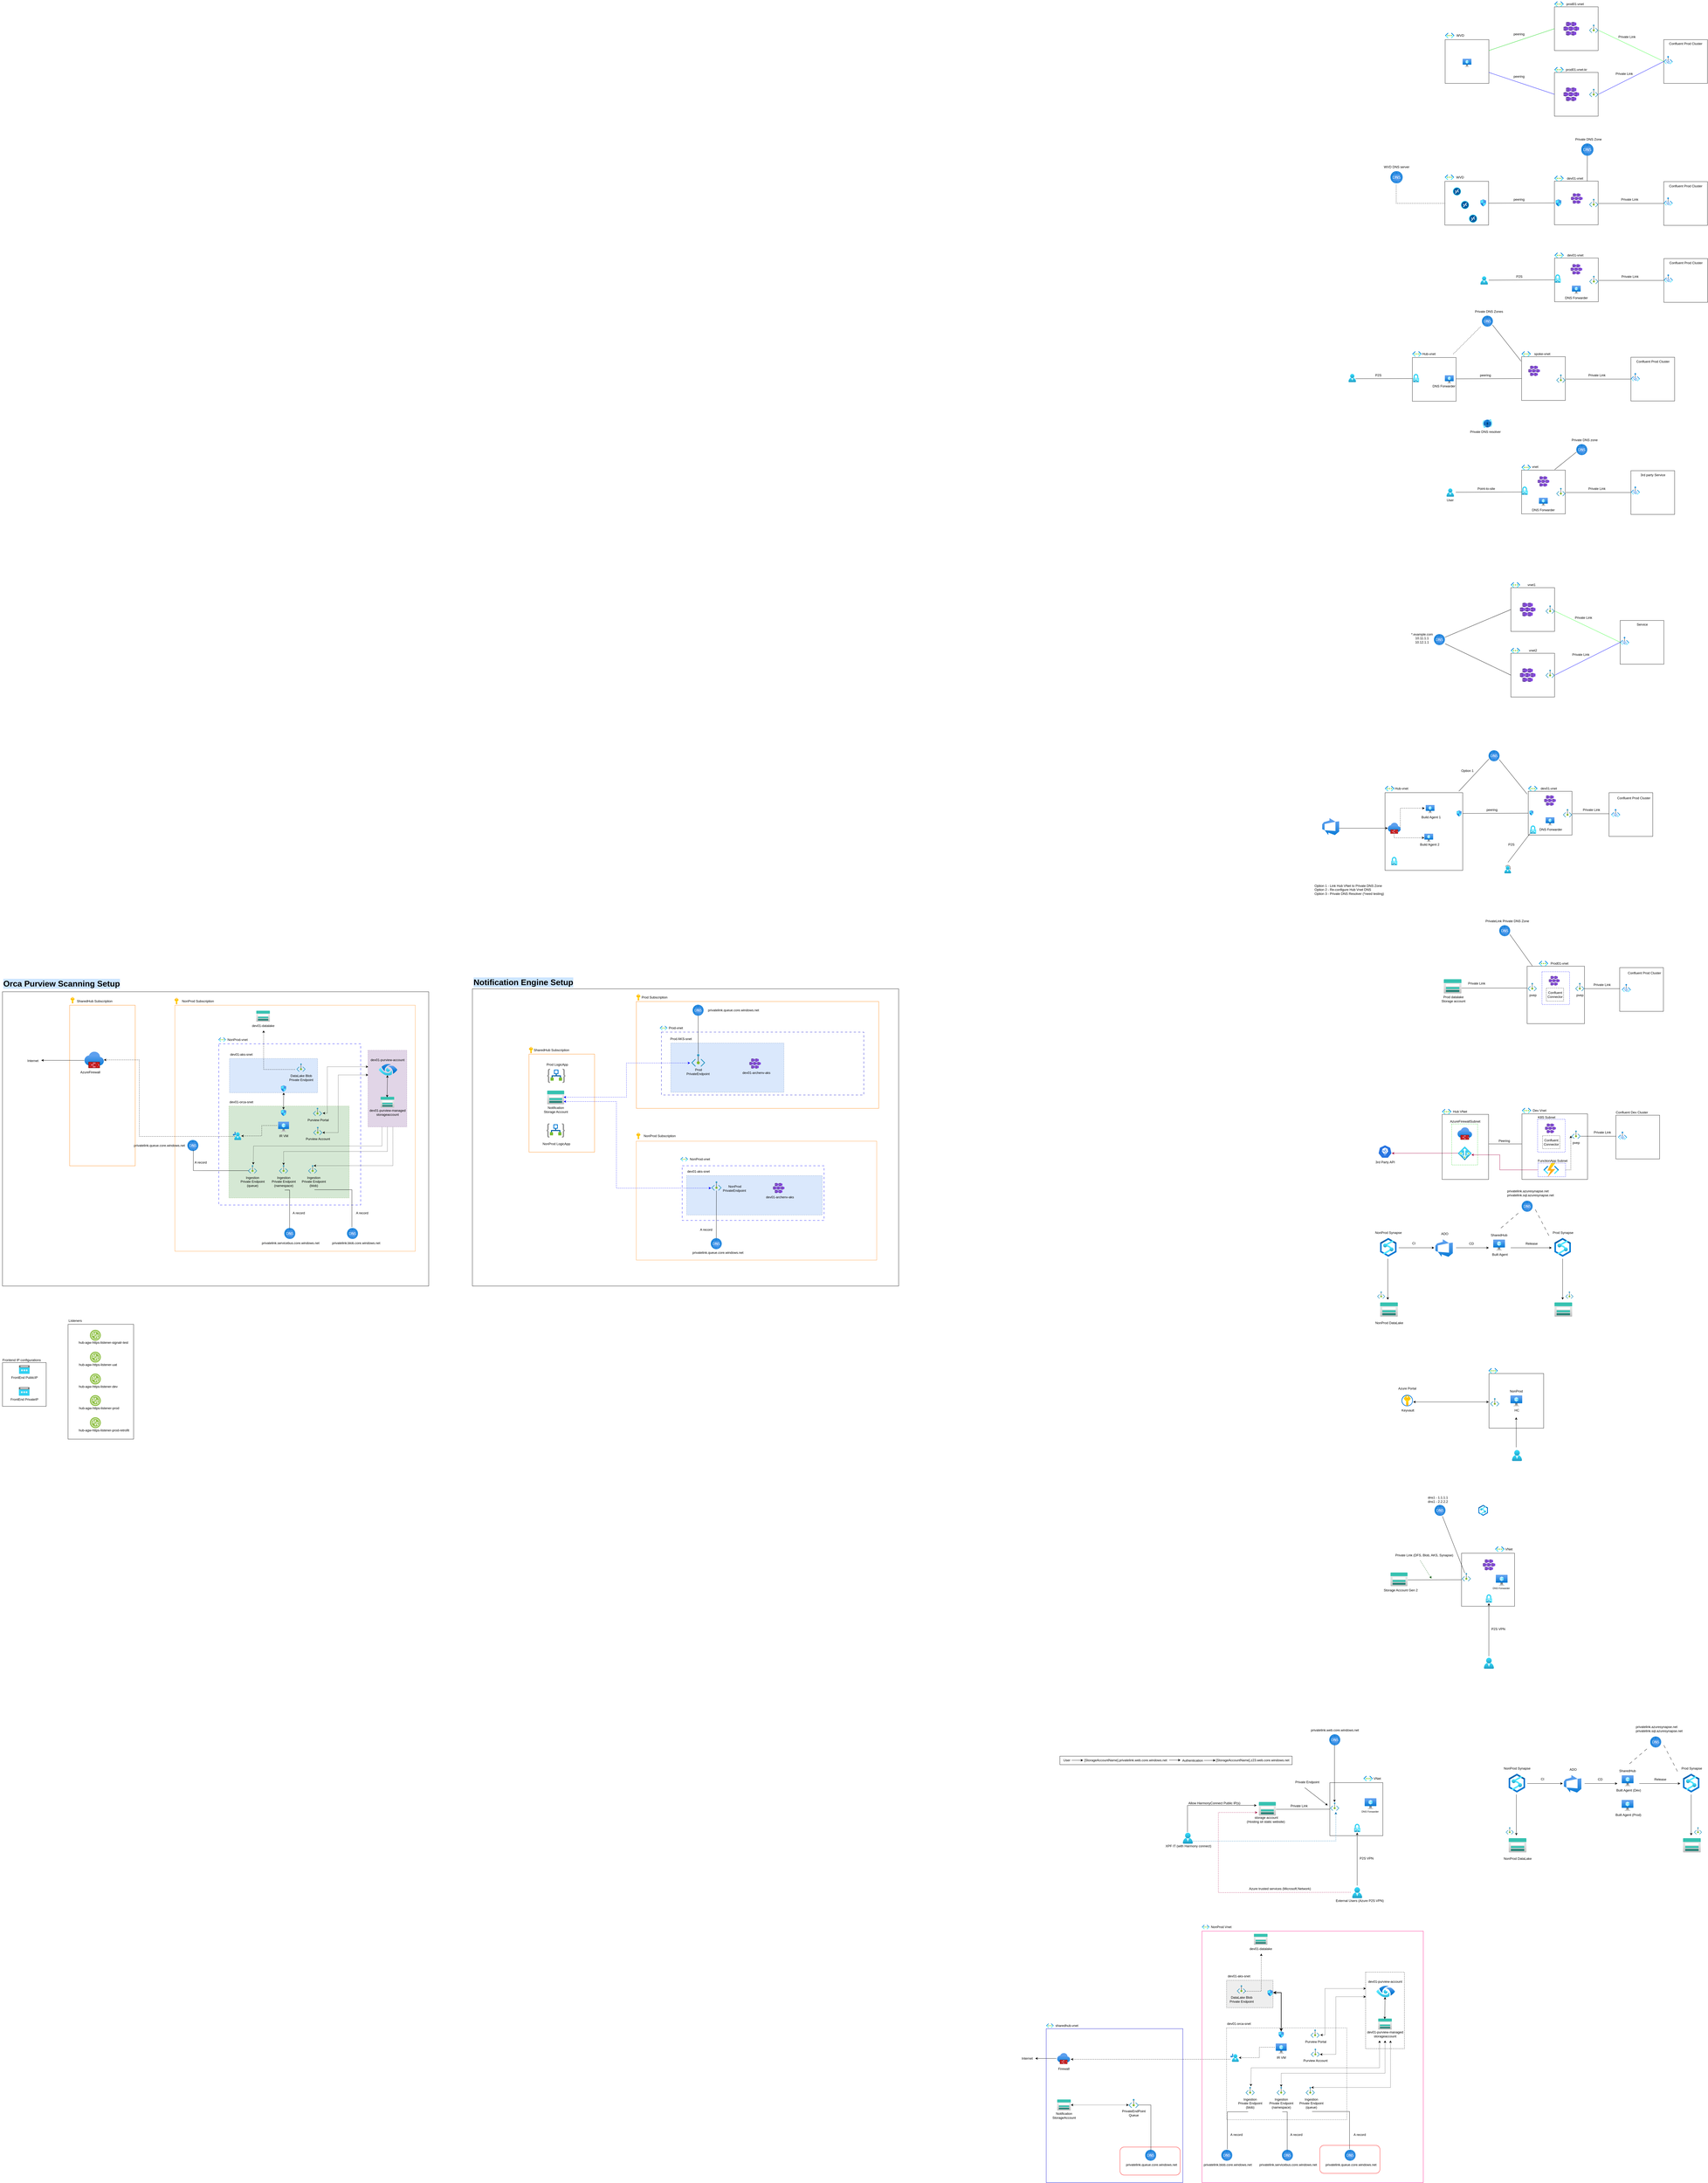 <mxfile version="21.6.6" type="github">
  <diagram id="CAy6h7JlMK9Nz8kqikin" name="Page-1">
    <mxGraphModel dx="6589" dy="527" grid="1" gridSize="10" guides="1" tooltips="1" connect="1" arrows="1" fold="1" page="0" pageScale="1" pageWidth="850" pageHeight="1100" math="0" shadow="0">
      <root>
        <mxCell id="0" />
        <mxCell id="1" parent="0" />
        <mxCell id="9y1l3_t3sTPsNp0ZAzCH-21" value="" style="rounded=0;whiteSpace=wrap;html=1;fillColor=none;" vertex="1" parent="1">
          <mxGeometry x="-5240" y="4900" width="240" height="420" as="geometry" />
        </mxCell>
        <mxCell id="9y1l3_t3sTPsNp0ZAzCH-20" value="" style="rounded=0;whiteSpace=wrap;html=1;fillColor=none;" vertex="1" parent="1">
          <mxGeometry x="-5480" y="5040" width="160" height="160" as="geometry" />
        </mxCell>
        <mxCell id="31SKNjZG7I7IOp6a6Ah5-121" value="" style="rounded=0;whiteSpace=wrap;html=1;" parent="1" vertex="1">
          <mxGeometry x="-5480" y="3683.33" width="1560" height="1076.67" as="geometry" />
        </mxCell>
        <mxCell id="31SKNjZG7I7IOp6a6Ah5-43" value="" style="rounded=0;whiteSpace=wrap;html=1;fillColor=none;strokeColor=#FF9933;" parent="1" vertex="1">
          <mxGeometry x="-4849" y="3732.68" width="880" height="900" as="geometry" />
        </mxCell>
        <mxCell id="31SKNjZG7I7IOp6a6Ah5-15" value="" style="rounded=0;whiteSpace=wrap;html=1;fillColor=none;strokeColor=#0000FF;dashed=1;dashPattern=8 8;" parent="1" vertex="1">
          <mxGeometry x="-4688.27" y="3873.68" width="519.27" height="590" as="geometry" />
        </mxCell>
        <mxCell id="31SKNjZG7I7IOp6a6Ah5-51" value="" style="rounded=0;whiteSpace=wrap;html=1;fillColor=#d5e8d4;dashed=1;strokeColor=#82b366;fillStyle=auto;" parent="1" vertex="1">
          <mxGeometry x="-4651.14" y="4101.68" width="440" height="336" as="geometry" />
        </mxCell>
        <mxCell id="31SKNjZG7I7IOp6a6Ah5-47" value="" style="group;fillColor=#dae8fc;strokeColor=#6c8ebf;container=0;dashed=1;" parent="1" vertex="1" connectable="0">
          <mxGeometry x="-4649" y="3927.68" width="322.3" height="125" as="geometry" />
        </mxCell>
        <mxCell id="Jo31wumn8B36piIQokWZ-1" value="" style="whiteSpace=wrap;html=1;aspect=fixed;" parent="1" vertex="1">
          <mxGeometry x="200" y="80" width="160" height="160" as="geometry" />
        </mxCell>
        <mxCell id="Jo31wumn8B36piIQokWZ-2" value="" style="whiteSpace=wrap;html=1;aspect=fixed;" parent="1" vertex="1">
          <mxGeometry x="200" y="320" width="160" height="160" as="geometry" />
        </mxCell>
        <mxCell id="Jo31wumn8B36piIQokWZ-5" value="" style="whiteSpace=wrap;html=1;aspect=fixed;" parent="1" vertex="1">
          <mxGeometry x="600" y="200" width="160" height="160" as="geometry" />
        </mxCell>
        <mxCell id="Jo31wumn8B36piIQokWZ-6" value="" style="aspect=fixed;html=1;points=[];align=center;image;fontSize=12;image=img/lib/azure2/networking/Private_Endpoint.svg;" parent="1" vertex="1">
          <mxGeometry x="327.27" y="145" width="32.73" height="30" as="geometry" />
        </mxCell>
        <mxCell id="Jo31wumn8B36piIQokWZ-8" value="" style="aspect=fixed;html=1;points=[];align=center;image;fontSize=12;image=img/lib/azure2/networking/Private_Endpoint.svg;" parent="1" vertex="1">
          <mxGeometry x="327.27" y="380" width="32.73" height="30" as="geometry" />
        </mxCell>
        <mxCell id="Jo31wumn8B36piIQokWZ-9" value="" style="aspect=fixed;html=1;points=[];align=center;image;fontSize=12;image=img/lib/azure2/networking/Virtual_Networks.svg;" parent="1" vertex="1">
          <mxGeometry x="200" y="300" width="33.5" height="20" as="geometry" />
        </mxCell>
        <mxCell id="Jo31wumn8B36piIQokWZ-10" value="" style="aspect=fixed;html=1;points=[];align=center;image;fontSize=12;image=img/lib/azure2/networking/Virtual_Networks.svg;" parent="1" vertex="1">
          <mxGeometry x="200" y="60" width="33.5" height="20" as="geometry" />
        </mxCell>
        <mxCell id="Jo31wumn8B36piIQokWZ-11" value="prod01-vnet-kr" style="text;html=1;align=center;verticalAlign=middle;resizable=0;points=[];autosize=1;strokeColor=none;fillColor=none;" parent="1" vertex="1">
          <mxGeometry x="230" y="295" width="100" height="30" as="geometry" />
        </mxCell>
        <mxCell id="Jo31wumn8B36piIQokWZ-12" value="prod01-vnet" style="text;html=1;align=center;verticalAlign=middle;resizable=0;points=[];autosize=1;strokeColor=none;fillColor=none;" parent="1" vertex="1">
          <mxGeometry x="230" y="55" width="90" height="30" as="geometry" />
        </mxCell>
        <mxCell id="Jo31wumn8B36piIQokWZ-13" value="" style="whiteSpace=wrap;html=1;aspect=fixed;" parent="1" vertex="1">
          <mxGeometry x="-200" y="200" width="160" height="160" as="geometry" />
        </mxCell>
        <mxCell id="Jo31wumn8B36piIQokWZ-15" value="" style="aspect=fixed;html=1;points=[];align=center;image;fontSize=12;image=img/lib/azure2/networking/Virtual_Networks.svg;" parent="1" vertex="1">
          <mxGeometry x="-200" y="175" width="33.5" height="20" as="geometry" />
        </mxCell>
        <mxCell id="Jo31wumn8B36piIQokWZ-16" value="WVD" style="text;html=1;align=center;verticalAlign=middle;resizable=0;points=[];autosize=1;strokeColor=none;fillColor=none;" parent="1" vertex="1">
          <mxGeometry x="-170" y="170" width="50" height="30" as="geometry" />
        </mxCell>
        <mxCell id="Jo31wumn8B36piIQokWZ-19" value="" style="endArrow=none;html=1;rounded=0;exitX=1;exitY=0.25;exitDx=0;exitDy=0;entryX=0;entryY=0.5;entryDx=0;entryDy=0;" parent="1" source="Jo31wumn8B36piIQokWZ-13" target="Jo31wumn8B36piIQokWZ-1" edge="1">
          <mxGeometry width="50" height="50" relative="1" as="geometry">
            <mxPoint x="30" y="240" as="sourcePoint" />
            <mxPoint x="80" y="190" as="targetPoint" />
          </mxGeometry>
        </mxCell>
        <mxCell id="Jo31wumn8B36piIQokWZ-20" value="" style="endArrow=none;html=1;rounded=0;exitX=1;exitY=0.75;exitDx=0;exitDy=0;entryX=0;entryY=0.5;entryDx=0;entryDy=0;strokeColor=#0000FF;" parent="1" source="Jo31wumn8B36piIQokWZ-13" target="Jo31wumn8B36piIQokWZ-2" edge="1">
          <mxGeometry width="50" height="50" relative="1" as="geometry">
            <mxPoint x="50" y="390" as="sourcePoint" />
            <mxPoint x="100" y="340" as="targetPoint" />
          </mxGeometry>
        </mxCell>
        <mxCell id="Jo31wumn8B36piIQokWZ-21" value="peering" style="text;html=1;align=center;verticalAlign=middle;resizable=0;points=[];autosize=1;strokeColor=none;fillColor=none;" parent="1" vertex="1">
          <mxGeometry x="40" y="165" width="60" height="30" as="geometry" />
        </mxCell>
        <mxCell id="Jo31wumn8B36piIQokWZ-22" value="peering" style="text;html=1;align=center;verticalAlign=middle;resizable=0;points=[];autosize=1;strokeColor=none;fillColor=none;" parent="1" vertex="1">
          <mxGeometry x="40" y="320" width="60" height="30" as="geometry" />
        </mxCell>
        <mxCell id="Jo31wumn8B36piIQokWZ-23" value="" style="aspect=fixed;html=1;points=[];align=center;image;fontSize=12;image=img/lib/azure2/networking/Private_Link.svg;" parent="1" vertex="1">
          <mxGeometry x="600" y="260" width="32.73" height="30" as="geometry" />
        </mxCell>
        <mxCell id="Jo31wumn8B36piIQokWZ-24" value="" style="endArrow=none;html=1;rounded=0;exitX=1.037;exitY=0.693;exitDx=0;exitDy=0;exitPerimeter=0;entryX=0.037;entryY=0.673;entryDx=0;entryDy=0;entryPerimeter=0;strokeColor=#33FF33;" parent="1" source="Jo31wumn8B36piIQokWZ-6" target="Jo31wumn8B36piIQokWZ-23" edge="1">
          <mxGeometry width="50" height="50" relative="1" as="geometry">
            <mxPoint x="470" y="240" as="sourcePoint" />
            <mxPoint x="520" y="190" as="targetPoint" />
          </mxGeometry>
        </mxCell>
        <mxCell id="Jo31wumn8B36piIQokWZ-25" value="" style="endArrow=none;html=1;rounded=0;exitX=1.061;exitY=0.647;exitDx=0;exitDy=0;exitPerimeter=0;entryX=0;entryY=0.5;entryDx=0;entryDy=0;strokeColor=#0000FF;" parent="1" source="Jo31wumn8B36piIQokWZ-8" target="Jo31wumn8B36piIQokWZ-5" edge="1">
          <mxGeometry width="50" height="50" relative="1" as="geometry">
            <mxPoint x="470" y="370" as="sourcePoint" />
            <mxPoint x="520" y="320" as="targetPoint" />
          </mxGeometry>
        </mxCell>
        <mxCell id="Jo31wumn8B36piIQokWZ-26" value="" style="endArrow=none;html=1;rounded=0;exitX=1;exitY=0.25;exitDx=0;exitDy=0;entryX=0;entryY=0.5;entryDx=0;entryDy=0;strokeColor=#33FF33;" parent="1" edge="1">
          <mxGeometry width="50" height="50" relative="1" as="geometry">
            <mxPoint x="-40" y="240" as="sourcePoint" />
            <mxPoint x="200" y="160" as="targetPoint" />
          </mxGeometry>
        </mxCell>
        <mxCell id="Jo31wumn8B36piIQokWZ-27" value="Confluent Prod Cluster" style="text;html=1;align=center;verticalAlign=middle;resizable=0;points=[];autosize=1;strokeColor=none;fillColor=none;" parent="1" vertex="1">
          <mxGeometry x="610" y="200" width="140" height="30" as="geometry" />
        </mxCell>
        <mxCell id="Jo31wumn8B36piIQokWZ-28" value="" style="aspect=fixed;html=1;points=[];align=center;image;fontSize=12;image=img/lib/azure2/compute/Virtual_Machine.svg;" parent="1" vertex="1">
          <mxGeometry x="-136.17" y="270" width="32.34" height="30" as="geometry" />
        </mxCell>
        <mxCell id="Jo31wumn8B36piIQokWZ-29" value="" style="aspect=fixed;html=1;points=[];align=center;image;fontSize=12;image=img/lib/azure2/compute/Kubernetes_Services.svg;" parent="1" vertex="1">
          <mxGeometry x="233.5" y="135" width="56.67" height="50" as="geometry" />
        </mxCell>
        <mxCell id="Jo31wumn8B36piIQokWZ-30" value="" style="aspect=fixed;html=1;points=[];align=center;image;fontSize=12;image=img/lib/azure2/compute/Kubernetes_Services.svg;" parent="1" vertex="1">
          <mxGeometry x="233.5" y="375" width="56.67" height="50" as="geometry" />
        </mxCell>
        <mxCell id="Jo31wumn8B36piIQokWZ-31" value="" style="whiteSpace=wrap;html=1;aspect=fixed;" parent="1" vertex="1">
          <mxGeometry x="200" y="717.5" width="160" height="160" as="geometry" />
        </mxCell>
        <mxCell id="Jo31wumn8B36piIQokWZ-33" value="" style="whiteSpace=wrap;html=1;aspect=fixed;" parent="1" vertex="1">
          <mxGeometry x="600" y="719.5" width="160" height="160" as="geometry" />
        </mxCell>
        <mxCell id="Jo31wumn8B36piIQokWZ-34" value="" style="aspect=fixed;html=1;points=[];align=center;image;fontSize=12;image=img/lib/azure2/networking/Private_Endpoint.svg;" parent="1" vertex="1">
          <mxGeometry x="327.27" y="782.5" width="32.73" height="30" as="geometry" />
        </mxCell>
        <mxCell id="Jo31wumn8B36piIQokWZ-37" value="" style="aspect=fixed;html=1;points=[];align=center;image;fontSize=12;image=img/lib/azure2/networking/Virtual_Networks.svg;" parent="1" vertex="1">
          <mxGeometry x="200" y="697.5" width="33.5" height="20" as="geometry" />
        </mxCell>
        <mxCell id="Jo31wumn8B36piIQokWZ-39" value="dev01-vnet" style="text;html=1;align=center;verticalAlign=middle;resizable=0;points=[];autosize=1;strokeColor=none;fillColor=none;" parent="1" vertex="1">
          <mxGeometry x="235" y="692.5" width="80" height="30" as="geometry" />
        </mxCell>
        <mxCell id="Jo31wumn8B36piIQokWZ-40" value="" style="whiteSpace=wrap;html=1;aspect=fixed;" parent="1" vertex="1">
          <mxGeometry x="-201" y="718.5" width="160" height="160" as="geometry" />
        </mxCell>
        <mxCell id="Jo31wumn8B36piIQokWZ-41" value="" style="aspect=fixed;html=1;points=[];align=center;image;fontSize=12;image=img/lib/azure2/networking/Virtual_Networks.svg;" parent="1" vertex="1">
          <mxGeometry x="-201" y="693.5" width="33.5" height="20" as="geometry" />
        </mxCell>
        <mxCell id="Jo31wumn8B36piIQokWZ-42" value="WVD" style="text;html=1;align=center;verticalAlign=middle;resizable=0;points=[];autosize=1;strokeColor=none;fillColor=none;" parent="1" vertex="1">
          <mxGeometry x="-171" y="688.5" width="50" height="30" as="geometry" />
        </mxCell>
        <mxCell id="Jo31wumn8B36piIQokWZ-43" value="" style="endArrow=none;html=1;rounded=0;exitX=1;exitY=0.5;exitDx=0;exitDy=0;entryX=0;entryY=0.5;entryDx=0;entryDy=0;" parent="1" source="Jo31wumn8B36piIQokWZ-40" target="Jo31wumn8B36piIQokWZ-31" edge="1">
          <mxGeometry width="50" height="50" relative="1" as="geometry">
            <mxPoint x="25" y="745" as="sourcePoint" />
            <mxPoint x="75" y="695" as="targetPoint" />
          </mxGeometry>
        </mxCell>
        <mxCell id="Jo31wumn8B36piIQokWZ-45" value="peering" style="text;html=1;align=center;verticalAlign=middle;resizable=0;points=[];autosize=1;strokeColor=none;fillColor=none;" parent="1" vertex="1">
          <mxGeometry x="40" y="770" width="60" height="30" as="geometry" />
        </mxCell>
        <mxCell id="Jo31wumn8B36piIQokWZ-47" value="" style="aspect=fixed;html=1;points=[];align=center;image;fontSize=12;image=img/lib/azure2/networking/Private_Link.svg;" parent="1" vertex="1">
          <mxGeometry x="600" y="777.5" width="32.73" height="30" as="geometry" />
        </mxCell>
        <mxCell id="Jo31wumn8B36piIQokWZ-51" value="Confluent Prod Cluster" style="text;html=1;align=center;verticalAlign=middle;resizable=0;points=[];autosize=1;strokeColor=none;fillColor=none;" parent="1" vertex="1">
          <mxGeometry x="610" y="720.5" width="140" height="30" as="geometry" />
        </mxCell>
        <mxCell id="Jo31wumn8B36piIQokWZ-53" value="" style="aspect=fixed;html=1;points=[];align=center;image;fontSize=12;image=img/lib/azure2/compute/Kubernetes_Services.svg;" parent="1" vertex="1">
          <mxGeometry x="260.5" y="762.5" width="42.5" height="37.5" as="geometry" />
        </mxCell>
        <mxCell id="Jo31wumn8B36piIQokWZ-55" value="" style="endArrow=none;html=1;rounded=0;exitX=1.061;exitY=0.563;exitDx=0;exitDy=0;exitPerimeter=0;entryX=-0.037;entryY=0.73;entryDx=0;entryDy=0;entryPerimeter=0;" parent="1" source="Jo31wumn8B36piIQokWZ-34" target="Jo31wumn8B36piIQokWZ-47" edge="1">
          <mxGeometry width="50" height="50" relative="1" as="geometry">
            <mxPoint x="470" y="800" as="sourcePoint" />
            <mxPoint x="520" y="750" as="targetPoint" />
          </mxGeometry>
        </mxCell>
        <mxCell id="Jo31wumn8B36piIQokWZ-56" value="Private Link" style="text;html=1;align=center;verticalAlign=middle;resizable=0;points=[];autosize=1;strokeColor=none;fillColor=none;" parent="1" vertex="1">
          <mxGeometry x="430" y="770" width="90" height="30" as="geometry" />
        </mxCell>
        <mxCell id="Jo31wumn8B36piIQokWZ-57" value="Private Link" style="text;html=1;align=center;verticalAlign=middle;resizable=0;points=[];autosize=1;strokeColor=none;fillColor=none;" parent="1" vertex="1">
          <mxGeometry x="410" y="310" width="90" height="30" as="geometry" />
        </mxCell>
        <mxCell id="Jo31wumn8B36piIQokWZ-58" value="Private Link" style="text;html=1;align=center;verticalAlign=middle;resizable=0;points=[];autosize=1;strokeColor=none;fillColor=none;" parent="1" vertex="1">
          <mxGeometry x="420" y="175" width="90" height="30" as="geometry" />
        </mxCell>
        <mxCell id="Jo31wumn8B36piIQokWZ-59" value="" style="whiteSpace=wrap;html=1;aspect=fixed;" parent="1" vertex="1">
          <mxGeometry x="200.5" y="999" width="160" height="160" as="geometry" />
        </mxCell>
        <mxCell id="Jo31wumn8B36piIQokWZ-60" value="" style="whiteSpace=wrap;html=1;aspect=fixed;" parent="1" vertex="1">
          <mxGeometry x="600.5" y="1001" width="160" height="160" as="geometry" />
        </mxCell>
        <mxCell id="Jo31wumn8B36piIQokWZ-61" value="" style="aspect=fixed;html=1;points=[];align=center;image;fontSize=12;image=img/lib/azure2/networking/Private_Endpoint.svg;" parent="1" vertex="1">
          <mxGeometry x="327.77" y="1064" width="32.73" height="30" as="geometry" />
        </mxCell>
        <mxCell id="Jo31wumn8B36piIQokWZ-62" value="" style="aspect=fixed;html=1;points=[];align=center;image;fontSize=12;image=img/lib/azure2/networking/Virtual_Networks.svg;" parent="1" vertex="1">
          <mxGeometry x="200.5" y="979" width="33.5" height="20" as="geometry" />
        </mxCell>
        <mxCell id="Jo31wumn8B36piIQokWZ-63" value="dev01-vnet" style="text;html=1;align=center;verticalAlign=middle;resizable=0;points=[];autosize=1;strokeColor=none;fillColor=none;" parent="1" vertex="1">
          <mxGeometry x="235.5" y="974" width="80" height="30" as="geometry" />
        </mxCell>
        <mxCell id="Jo31wumn8B36piIQokWZ-67" value="" style="endArrow=none;html=1;rounded=0;exitX=1;exitY=0.5;exitDx=0;exitDy=0;entryX=0;entryY=0.5;entryDx=0;entryDy=0;" parent="1" target="Jo31wumn8B36piIQokWZ-59" edge="1">
          <mxGeometry width="50" height="50" relative="1" as="geometry">
            <mxPoint x="-40.5" y="1080" as="sourcePoint" />
            <mxPoint x="75.5" y="976.5" as="targetPoint" />
          </mxGeometry>
        </mxCell>
        <mxCell id="Jo31wumn8B36piIQokWZ-68" value="P2S" style="text;html=1;align=center;verticalAlign=middle;resizable=0;points=[];autosize=1;strokeColor=none;fillColor=none;" parent="1" vertex="1">
          <mxGeometry x="45.5" y="1051.5" width="50" height="30" as="geometry" />
        </mxCell>
        <mxCell id="Jo31wumn8B36piIQokWZ-69" value="" style="aspect=fixed;html=1;points=[];align=center;image;fontSize=12;image=img/lib/azure2/networking/Private_Link.svg;" parent="1" vertex="1">
          <mxGeometry x="600.5" y="1059" width="32.73" height="30" as="geometry" />
        </mxCell>
        <mxCell id="Jo31wumn8B36piIQokWZ-70" value="Confluent Prod Cluster" style="text;html=1;align=center;verticalAlign=middle;resizable=0;points=[];autosize=1;strokeColor=none;fillColor=none;" parent="1" vertex="1">
          <mxGeometry x="610.5" y="1002" width="140" height="30" as="geometry" />
        </mxCell>
        <mxCell id="Jo31wumn8B36piIQokWZ-72" value="" style="aspect=fixed;html=1;points=[];align=center;image;fontSize=12;image=img/lib/azure2/compute/Kubernetes_Services.svg;" parent="1" vertex="1">
          <mxGeometry x="259.25" y="1021.5" width="42.5" height="37.5" as="geometry" />
        </mxCell>
        <mxCell id="Jo31wumn8B36piIQokWZ-73" value="" style="endArrow=none;html=1;rounded=0;exitX=1.061;exitY=0.563;exitDx=0;exitDy=0;exitPerimeter=0;entryX=-0.037;entryY=0.73;entryDx=0;entryDy=0;entryPerimeter=0;" parent="1" source="Jo31wumn8B36piIQokWZ-61" target="Jo31wumn8B36piIQokWZ-69" edge="1">
          <mxGeometry width="50" height="50" relative="1" as="geometry">
            <mxPoint x="470.5" y="1081.5" as="sourcePoint" />
            <mxPoint x="520.5" y="1031.5" as="targetPoint" />
          </mxGeometry>
        </mxCell>
        <mxCell id="Jo31wumn8B36piIQokWZ-74" value="Private Link" style="text;html=1;align=center;verticalAlign=middle;resizable=0;points=[];autosize=1;strokeColor=none;fillColor=none;" parent="1" vertex="1">
          <mxGeometry x="430.5" y="1051.5" width="90" height="30" as="geometry" />
        </mxCell>
        <mxCell id="Jo31wumn8B36piIQokWZ-75" value="" style="aspect=fixed;html=1;points=[];align=center;image;fontSize=12;image=img/lib/azure2/networking/Virtual_Network_Gateways.svg;" parent="1" vertex="1">
          <mxGeometry x="200.5" y="1059" width="22.61" height="30" as="geometry" />
        </mxCell>
        <mxCell id="rK_Qc9Uuuo1QHd0PWWho-1" value="" style="whiteSpace=wrap;html=1;aspect=fixed;" parent="1" vertex="1">
          <mxGeometry x="79.85" y="1360" width="160" height="160" as="geometry" />
        </mxCell>
        <mxCell id="rK_Qc9Uuuo1QHd0PWWho-2" value="" style="whiteSpace=wrap;html=1;aspect=fixed;" parent="1" vertex="1">
          <mxGeometry x="479.85" y="1362" width="160" height="160" as="geometry" />
        </mxCell>
        <mxCell id="rK_Qc9Uuuo1QHd0PWWho-3" value="" style="aspect=fixed;html=1;points=[];align=center;image;fontSize=12;image=img/lib/azure2/networking/Private_Endpoint.svg;" parent="1" vertex="1">
          <mxGeometry x="207.12" y="1425" width="32.73" height="30" as="geometry" />
        </mxCell>
        <mxCell id="rK_Qc9Uuuo1QHd0PWWho-4" value="" style="aspect=fixed;html=1;points=[];align=center;image;fontSize=12;image=img/lib/azure2/networking/Virtual_Networks.svg;" parent="1" vertex="1">
          <mxGeometry x="79.85" y="1340" width="33.5" height="20" as="geometry" />
        </mxCell>
        <mxCell id="rK_Qc9Uuuo1QHd0PWWho-5" value="spoke-vnet" style="text;html=1;align=center;verticalAlign=middle;resizable=0;points=[];autosize=1;strokeColor=none;fillColor=none;" parent="1" vertex="1">
          <mxGeometry x="114.85" y="1335" width="80" height="30" as="geometry" />
        </mxCell>
        <mxCell id="rK_Qc9Uuuo1QHd0PWWho-6" value="" style="endArrow=none;html=1;rounded=0;exitX=1;exitY=0.5;exitDx=0;exitDy=0;entryX=0;entryY=0.5;entryDx=0;entryDy=0;" parent="1" target="rK_Qc9Uuuo1QHd0PWWho-1" edge="1">
          <mxGeometry width="50" height="50" relative="1" as="geometry">
            <mxPoint x="-161.15" y="1441" as="sourcePoint" />
            <mxPoint x="-45.15" y="1337.5" as="targetPoint" />
          </mxGeometry>
        </mxCell>
        <mxCell id="rK_Qc9Uuuo1QHd0PWWho-8" value="" style="aspect=fixed;html=1;points=[];align=center;image;fontSize=12;image=img/lib/azure2/networking/Private_Link.svg;" parent="1" vertex="1">
          <mxGeometry x="479.85" y="1420" width="32.73" height="30" as="geometry" />
        </mxCell>
        <mxCell id="rK_Qc9Uuuo1QHd0PWWho-9" value="Confluent Prod Cluster" style="text;html=1;align=center;verticalAlign=middle;resizable=0;points=[];autosize=1;strokeColor=none;fillColor=none;" parent="1" vertex="1">
          <mxGeometry x="489.85" y="1363" width="140" height="30" as="geometry" />
        </mxCell>
        <mxCell id="rK_Qc9Uuuo1QHd0PWWho-10" value="" style="aspect=fixed;html=1;points=[];align=center;image;fontSize=12;image=img/lib/azure2/compute/Kubernetes_Services.svg;" parent="1" vertex="1">
          <mxGeometry x="104.35" y="1393" width="42.5" height="37.5" as="geometry" />
        </mxCell>
        <mxCell id="rK_Qc9Uuuo1QHd0PWWho-11" value="" style="endArrow=none;html=1;rounded=0;exitX=1.061;exitY=0.563;exitDx=0;exitDy=0;exitPerimeter=0;entryX=-0.037;entryY=0.73;entryDx=0;entryDy=0;entryPerimeter=0;" parent="1" source="rK_Qc9Uuuo1QHd0PWWho-3" target="rK_Qc9Uuuo1QHd0PWWho-8" edge="1">
          <mxGeometry width="50" height="50" relative="1" as="geometry">
            <mxPoint x="349.85" y="1442.5" as="sourcePoint" />
            <mxPoint x="399.85" y="1392.5" as="targetPoint" />
          </mxGeometry>
        </mxCell>
        <mxCell id="rK_Qc9Uuuo1QHd0PWWho-12" value="Private Link" style="text;html=1;align=center;verticalAlign=middle;resizable=0;points=[];autosize=1;strokeColor=none;fillColor=none;" parent="1" vertex="1">
          <mxGeometry x="309.85" y="1412.5" width="90" height="30" as="geometry" />
        </mxCell>
        <mxCell id="rK_Qc9Uuuo1QHd0PWWho-15" value="peering" style="text;html=1;align=center;verticalAlign=middle;resizable=0;points=[];autosize=1;strokeColor=none;fillColor=none;" parent="1" vertex="1">
          <mxGeometry x="-83.18" y="1412.5" width="60" height="30" as="geometry" />
        </mxCell>
        <mxCell id="rK_Qc9Uuuo1QHd0PWWho-16" value="" style="whiteSpace=wrap;html=1;aspect=fixed;" parent="1" vertex="1">
          <mxGeometry x="-320" y="1363" width="160" height="160" as="geometry" />
        </mxCell>
        <mxCell id="rK_Qc9Uuuo1QHd0PWWho-17" value="Hub-vnet" style="text;html=1;align=center;verticalAlign=middle;resizable=0;points=[];autosize=1;strokeColor=none;fillColor=none;" parent="1" vertex="1">
          <mxGeometry x="-295" y="1335" width="70" height="30" as="geometry" />
        </mxCell>
        <mxCell id="rK_Qc9Uuuo1QHd0PWWho-18" value="" style="aspect=fixed;html=1;points=[];align=center;image;fontSize=12;image=img/lib/azure2/networking/Virtual_Networks.svg;" parent="1" vertex="1">
          <mxGeometry x="-320" y="1340" width="33.5" height="20" as="geometry" />
        </mxCell>
        <mxCell id="rK_Qc9Uuuo1QHd0PWWho-19" value="" style="aspect=fixed;html=1;points=[];align=center;image;fontSize=12;image=img/lib/azure2/networking/Virtual_Network_Gateways.svg;" parent="1" vertex="1">
          <mxGeometry x="-318" y="1423" width="22.61" height="30" as="geometry" />
        </mxCell>
        <mxCell id="rK_Qc9Uuuo1QHd0PWWho-21" value="" style="endArrow=none;html=1;rounded=0;exitX=1;exitY=0.5;exitDx=0;exitDy=0;" parent="1" edge="1">
          <mxGeometry width="50" height="50" relative="1" as="geometry">
            <mxPoint x="-528" y="1440.5" as="sourcePoint" />
            <mxPoint x="-320" y="1440" as="targetPoint" />
          </mxGeometry>
        </mxCell>
        <mxCell id="rK_Qc9Uuuo1QHd0PWWho-22" value="P2S" style="text;html=1;align=center;verticalAlign=middle;resizable=0;points=[];autosize=1;strokeColor=none;fillColor=none;" parent="1" vertex="1">
          <mxGeometry x="-470" y="1412.5" width="50" height="30" as="geometry" />
        </mxCell>
        <mxCell id="rK_Qc9Uuuo1QHd0PWWho-23" value="" style="image;aspect=fixed;html=1;points=[];align=center;fontSize=12;image=img/lib/azure2/compute/Virtual_Machine.svg;" parent="1" vertex="1">
          <mxGeometry x="263.83" y="1100" width="32.34" height="30" as="geometry" />
        </mxCell>
        <mxCell id="rK_Qc9Uuuo1QHd0PWWho-24" value="DNS Forwarder" style="text;html=1;align=center;verticalAlign=middle;resizable=0;points=[];autosize=1;strokeColor=none;fillColor=none;" parent="1" vertex="1">
          <mxGeometry x="225" y="1130" width="110" height="30" as="geometry" />
        </mxCell>
        <mxCell id="rK_Qc9Uuuo1QHd0PWWho-25" value="" style="whiteSpace=wrap;html=1;aspect=fixed;" parent="1" vertex="1">
          <mxGeometry x="79.85" y="1775" width="160" height="160" as="geometry" />
        </mxCell>
        <mxCell id="rK_Qc9Uuuo1QHd0PWWho-26" value="" style="whiteSpace=wrap;html=1;aspect=fixed;" parent="1" vertex="1">
          <mxGeometry x="479.85" y="1777" width="160" height="160" as="geometry" />
        </mxCell>
        <mxCell id="rK_Qc9Uuuo1QHd0PWWho-27" value="" style="aspect=fixed;html=1;points=[];align=center;image;fontSize=12;image=img/lib/azure2/networking/Private_Endpoint.svg;" parent="1" vertex="1">
          <mxGeometry x="207.12" y="1840" width="32.73" height="30" as="geometry" />
        </mxCell>
        <mxCell id="rK_Qc9Uuuo1QHd0PWWho-28" value="" style="aspect=fixed;html=1;points=[];align=center;image;fontSize=12;image=img/lib/azure2/networking/Virtual_Networks.svg;" parent="1" vertex="1">
          <mxGeometry x="79.85" y="1755" width="33.5" height="20" as="geometry" />
        </mxCell>
        <mxCell id="rK_Qc9Uuuo1QHd0PWWho-29" value="vnet" style="text;html=1;align=center;verticalAlign=middle;resizable=0;points=[];autosize=1;strokeColor=none;fillColor=none;" parent="1" vertex="1">
          <mxGeometry x="104.35" y="1748" width="50" height="30" as="geometry" />
        </mxCell>
        <mxCell id="rK_Qc9Uuuo1QHd0PWWho-30" value="" style="endArrow=none;html=1;rounded=0;exitX=1;exitY=0.5;exitDx=0;exitDy=0;entryX=0;entryY=0.5;entryDx=0;entryDy=0;" parent="1" target="rK_Qc9Uuuo1QHd0PWWho-25" edge="1">
          <mxGeometry width="50" height="50" relative="1" as="geometry">
            <mxPoint x="-161.15" y="1856" as="sourcePoint" />
            <mxPoint x="-45.15" y="1752.5" as="targetPoint" />
          </mxGeometry>
        </mxCell>
        <mxCell id="rK_Qc9Uuuo1QHd0PWWho-31" value="Point-to-site" style="text;html=1;align=center;verticalAlign=middle;resizable=0;points=[];autosize=1;strokeColor=none;fillColor=none;" parent="1" vertex="1">
          <mxGeometry x="-95.15" y="1827.5" width="90" height="30" as="geometry" />
        </mxCell>
        <mxCell id="rK_Qc9Uuuo1QHd0PWWho-32" value="" style="aspect=fixed;html=1;points=[];align=center;image;fontSize=12;image=img/lib/azure2/networking/Private_Link.svg;" parent="1" vertex="1">
          <mxGeometry x="479.85" y="1835" width="32.73" height="30" as="geometry" />
        </mxCell>
        <mxCell id="rK_Qc9Uuuo1QHd0PWWho-33" value="3rd party Service" style="text;html=1;align=center;verticalAlign=middle;resizable=0;points=[];autosize=1;strokeColor=none;fillColor=none;" parent="1" vertex="1">
          <mxGeometry x="504.85" y="1778" width="110" height="30" as="geometry" />
        </mxCell>
        <mxCell id="rK_Qc9Uuuo1QHd0PWWho-34" value="" style="aspect=fixed;html=1;points=[];align=center;image;fontSize=12;image=img/lib/azure2/compute/Kubernetes_Services.svg;" parent="1" vertex="1">
          <mxGeometry x="138.6" y="1797.5" width="42.5" height="37.5" as="geometry" />
        </mxCell>
        <mxCell id="rK_Qc9Uuuo1QHd0PWWho-35" value="" style="endArrow=none;html=1;rounded=0;exitX=1.061;exitY=0.563;exitDx=0;exitDy=0;exitPerimeter=0;entryX=-0.037;entryY=0.73;entryDx=0;entryDy=0;entryPerimeter=0;" parent="1" source="rK_Qc9Uuuo1QHd0PWWho-27" target="rK_Qc9Uuuo1QHd0PWWho-32" edge="1">
          <mxGeometry width="50" height="50" relative="1" as="geometry">
            <mxPoint x="349.85" y="1857.5" as="sourcePoint" />
            <mxPoint x="399.85" y="1807.5" as="targetPoint" />
          </mxGeometry>
        </mxCell>
        <mxCell id="rK_Qc9Uuuo1QHd0PWWho-36" value="Private Link" style="text;html=1;align=center;verticalAlign=middle;resizable=0;points=[];autosize=1;strokeColor=none;fillColor=none;" parent="1" vertex="1">
          <mxGeometry x="309.85" y="1827.5" width="90" height="30" as="geometry" />
        </mxCell>
        <mxCell id="rK_Qc9Uuuo1QHd0PWWho-37" value="" style="aspect=fixed;html=1;points=[];align=center;image;fontSize=12;image=img/lib/azure2/networking/Virtual_Network_Gateways.svg;" parent="1" vertex="1">
          <mxGeometry x="79.85" y="1835" width="22.61" height="30" as="geometry" />
        </mxCell>
        <mxCell id="rK_Qc9Uuuo1QHd0PWWho-39" value="" style="image;aspect=fixed;html=1;points=[];align=center;fontSize=12;image=img/lib/azure2/compute/Virtual_Machine.svg;" parent="1" vertex="1">
          <mxGeometry x="143.18" y="1876" width="32.34" height="30" as="geometry" />
        </mxCell>
        <mxCell id="rK_Qc9Uuuo1QHd0PWWho-40" value="DNS Forwarder" style="text;html=1;align=center;verticalAlign=middle;resizable=0;points=[];autosize=1;strokeColor=none;fillColor=none;" parent="1" vertex="1">
          <mxGeometry x="104.35" y="1906" width="110" height="30" as="geometry" />
        </mxCell>
        <mxCell id="rK_Qc9Uuuo1QHd0PWWho-43" value="" style="image;aspect=fixed;html=1;points=[];align=center;fontSize=12;image=img/lib/azure2/networking/DNS_Zones.svg;" parent="1" vertex="1">
          <mxGeometry x="-65.35" y="1210" width="40" height="40" as="geometry" />
        </mxCell>
        <mxCell id="rK_Qc9Uuuo1QHd0PWWho-44" value="Private DNS Zones" style="text;html=1;align=center;verticalAlign=middle;resizable=0;points=[];autosize=1;strokeColor=none;fillColor=none;" parent="1" vertex="1">
          <mxGeometry x="-104.83" y="1180" width="130" height="30" as="geometry" />
        </mxCell>
        <mxCell id="rK_Qc9Uuuo1QHd0PWWho-45" value="" style="endArrow=none;html=1;rounded=0;exitX=0.967;exitY=0.842;exitDx=0;exitDy=0;exitPerimeter=0;entryX=-0.012;entryY=0.102;entryDx=0;entryDy=0;entryPerimeter=0;" parent="1" source="rK_Qc9Uuuo1QHd0PWWho-43" target="rK_Qc9Uuuo1QHd0PWWho-1" edge="1">
          <mxGeometry width="50" height="50" relative="1" as="geometry">
            <mxPoint y="1300" as="sourcePoint" />
            <mxPoint x="50" y="1250" as="targetPoint" />
          </mxGeometry>
        </mxCell>
        <mxCell id="rK_Qc9Uuuo1QHd0PWWho-49" value="" style="image;aspect=fixed;html=1;points=[];align=center;fontSize=12;image=img/lib/azure2/networking/DNS_Private_Resolver.svg;" parent="1" vertex="1">
          <mxGeometry x="-62.93" y="1588.98" width="35.16" height="31.02" as="geometry" />
        </mxCell>
        <mxCell id="rK_Qc9Uuuo1QHd0PWWho-50" value="Private DNS resolver" style="text;html=1;align=center;verticalAlign=middle;resizable=0;points=[];autosize=1;strokeColor=none;fillColor=none;" parent="1" vertex="1">
          <mxGeometry x="-123.18" y="1620" width="140" height="30" as="geometry" />
        </mxCell>
        <mxCell id="rK_Qc9Uuuo1QHd0PWWho-51" value="" style="endArrow=none;dashed=1;html=1;rounded=0;" parent="1" edge="1">
          <mxGeometry width="50" height="50" relative="1" as="geometry">
            <mxPoint x="-170" y="1350" as="sourcePoint" />
            <mxPoint x="-70" y="1250" as="targetPoint" />
          </mxGeometry>
        </mxCell>
        <mxCell id="rK_Qc9Uuuo1QHd0PWWho-52" value="" style="image;aspect=fixed;html=1;points=[];align=center;fontSize=12;image=img/lib/azure2/networking/DNS_Zones.svg;" parent="1" vertex="1">
          <mxGeometry x="280" y="1680" width="40" height="40" as="geometry" />
        </mxCell>
        <mxCell id="rK_Qc9Uuuo1QHd0PWWho-53" value="Private DNS zone" style="text;html=1;align=center;verticalAlign=middle;resizable=0;points=[];autosize=1;strokeColor=none;fillColor=none;" parent="1" vertex="1">
          <mxGeometry x="250" y="1650" width="120" height="30" as="geometry" />
        </mxCell>
        <mxCell id="rK_Qc9Uuuo1QHd0PWWho-54" value="" style="endArrow=none;html=1;rounded=0;entryX=-0.017;entryY=0.775;entryDx=0;entryDy=0;entryPerimeter=0;exitX=0.75;exitY=0;exitDx=0;exitDy=0;" parent="1" edge="1">
          <mxGeometry width="50" height="50" relative="1" as="geometry">
            <mxPoint x="200.85" y="1773" as="sourcePoint" />
            <mxPoint x="280.32" y="1709" as="targetPoint" />
          </mxGeometry>
        </mxCell>
        <mxCell id="rK_Qc9Uuuo1QHd0PWWho-57" value="User" style="text;html=1;align=center;verticalAlign=middle;resizable=0;points=[];autosize=1;strokeColor=none;fillColor=none;" parent="1" vertex="1">
          <mxGeometry x="-207" y="1870" width="50" height="30" as="geometry" />
        </mxCell>
        <mxCell id="rK_Qc9Uuuo1QHd0PWWho-58" value="" style="image;aspect=fixed;html=1;points=[];align=center;fontSize=12;image=img/lib/azure2/compute/Virtual_Machine.svg;" parent="1" vertex="1">
          <mxGeometry x="-201.0" y="1428" width="32.34" height="30" as="geometry" />
        </mxCell>
        <mxCell id="rK_Qc9Uuuo1QHd0PWWho-59" value="DNS Forwarder" style="text;html=1;align=center;verticalAlign=middle;resizable=0;points=[];autosize=1;strokeColor=none;fillColor=none;" parent="1" vertex="1">
          <mxGeometry x="-260" y="1453" width="110" height="30" as="geometry" />
        </mxCell>
        <mxCell id="l-uOarbjvMGtZZw62YAb-1" value="" style="whiteSpace=wrap;html=1;aspect=fixed;" parent="1" vertex="1">
          <mxGeometry x="40.5" y="2205" width="160" height="160" as="geometry" />
        </mxCell>
        <mxCell id="l-uOarbjvMGtZZw62YAb-2" value="" style="whiteSpace=wrap;html=1;aspect=fixed;" parent="1" vertex="1">
          <mxGeometry x="40.5" y="2445" width="160" height="160" as="geometry" />
        </mxCell>
        <mxCell id="l-uOarbjvMGtZZw62YAb-3" value="" style="whiteSpace=wrap;html=1;aspect=fixed;" parent="1" vertex="1">
          <mxGeometry x="440.5" y="2325" width="160" height="160" as="geometry" />
        </mxCell>
        <mxCell id="l-uOarbjvMGtZZw62YAb-4" value="" style="aspect=fixed;html=1;points=[];align=center;image;fontSize=12;image=img/lib/azure2/networking/Private_Endpoint.svg;" parent="1" vertex="1">
          <mxGeometry x="167.77" y="2270" width="32.73" height="30" as="geometry" />
        </mxCell>
        <mxCell id="l-uOarbjvMGtZZw62YAb-5" value="" style="aspect=fixed;html=1;points=[];align=center;image;fontSize=12;image=img/lib/azure2/networking/Private_Endpoint.svg;" parent="1" vertex="1">
          <mxGeometry x="167.77" y="2505" width="32.73" height="30" as="geometry" />
        </mxCell>
        <mxCell id="l-uOarbjvMGtZZw62YAb-6" value="" style="aspect=fixed;html=1;points=[];align=center;image;fontSize=12;image=img/lib/azure2/networking/Virtual_Networks.svg;" parent="1" vertex="1">
          <mxGeometry x="40.5" y="2425" width="33.5" height="20" as="geometry" />
        </mxCell>
        <mxCell id="l-uOarbjvMGtZZw62YAb-7" value="" style="aspect=fixed;html=1;points=[];align=center;image;fontSize=12;image=img/lib/azure2/networking/Virtual_Networks.svg;" parent="1" vertex="1">
          <mxGeometry x="40.5" y="2185" width="33.5" height="20" as="geometry" />
        </mxCell>
        <mxCell id="l-uOarbjvMGtZZw62YAb-8" value="vnet2" style="text;html=1;align=center;verticalAlign=middle;resizable=0;points=[];autosize=1;strokeColor=none;fillColor=none;" parent="1" vertex="1">
          <mxGeometry x="95.5" y="2420" width="50" height="30" as="geometry" />
        </mxCell>
        <mxCell id="l-uOarbjvMGtZZw62YAb-9" value="vnet1" style="text;html=1;align=center;verticalAlign=middle;resizable=0;points=[];autosize=1;strokeColor=none;fillColor=none;" parent="1" vertex="1">
          <mxGeometry x="90.5" y="2180" width="50" height="30" as="geometry" />
        </mxCell>
        <mxCell id="l-uOarbjvMGtZZw62YAb-17" value="" style="aspect=fixed;html=1;points=[];align=center;image;fontSize=12;image=img/lib/azure2/networking/Private_Link.svg;" parent="1" vertex="1">
          <mxGeometry x="440.5" y="2385" width="32.73" height="30" as="geometry" />
        </mxCell>
        <mxCell id="l-uOarbjvMGtZZw62YAb-18" value="" style="endArrow=none;html=1;rounded=0;exitX=1.037;exitY=0.693;exitDx=0;exitDy=0;exitPerimeter=0;entryX=0.037;entryY=0.673;entryDx=0;entryDy=0;entryPerimeter=0;strokeColor=#33FF33;" parent="1" source="l-uOarbjvMGtZZw62YAb-4" target="l-uOarbjvMGtZZw62YAb-17" edge="1">
          <mxGeometry width="50" height="50" relative="1" as="geometry">
            <mxPoint x="310.5" y="2365" as="sourcePoint" />
            <mxPoint x="360.5" y="2315" as="targetPoint" />
          </mxGeometry>
        </mxCell>
        <mxCell id="l-uOarbjvMGtZZw62YAb-19" value="" style="endArrow=none;html=1;rounded=0;exitX=1.061;exitY=0.647;exitDx=0;exitDy=0;exitPerimeter=0;entryX=0;entryY=0.5;entryDx=0;entryDy=0;strokeColor=#0000FF;" parent="1" source="l-uOarbjvMGtZZw62YAb-5" target="l-uOarbjvMGtZZw62YAb-3" edge="1">
          <mxGeometry width="50" height="50" relative="1" as="geometry">
            <mxPoint x="310.5" y="2495" as="sourcePoint" />
            <mxPoint x="360.5" y="2445" as="targetPoint" />
          </mxGeometry>
        </mxCell>
        <mxCell id="l-uOarbjvMGtZZw62YAb-21" value="Service" style="text;html=1;align=center;verticalAlign=middle;resizable=0;points=[];autosize=1;strokeColor=none;fillColor=none;" parent="1" vertex="1">
          <mxGeometry x="490.5" y="2325" width="60" height="30" as="geometry" />
        </mxCell>
        <mxCell id="l-uOarbjvMGtZZw62YAb-23" value="" style="aspect=fixed;html=1;points=[];align=center;image;fontSize=12;image=img/lib/azure2/compute/Kubernetes_Services.svg;" parent="1" vertex="1">
          <mxGeometry x="74" y="2260" width="56.67" height="50" as="geometry" />
        </mxCell>
        <mxCell id="l-uOarbjvMGtZZw62YAb-24" value="" style="aspect=fixed;html=1;points=[];align=center;image;fontSize=12;image=img/lib/azure2/compute/Kubernetes_Services.svg;" parent="1" vertex="1">
          <mxGeometry x="74" y="2500" width="56.67" height="50" as="geometry" />
        </mxCell>
        <mxCell id="l-uOarbjvMGtZZw62YAb-25" value="Private Link" style="text;html=1;align=center;verticalAlign=middle;resizable=0;points=[];autosize=1;strokeColor=none;fillColor=none;" parent="1" vertex="1">
          <mxGeometry x="250.5" y="2435" width="90" height="30" as="geometry" />
        </mxCell>
        <mxCell id="l-uOarbjvMGtZZw62YAb-26" value="Private Link" style="text;html=1;align=center;verticalAlign=middle;resizable=0;points=[];autosize=1;strokeColor=none;fillColor=none;" parent="1" vertex="1">
          <mxGeometry x="260.5" y="2300" width="90" height="30" as="geometry" />
        </mxCell>
        <mxCell id="l-uOarbjvMGtZZw62YAb-27" value="" style="image;aspect=fixed;html=1;points=[];align=center;fontSize=12;image=img/lib/azure2/networking/DNS_Zones.svg;" parent="1" vertex="1">
          <mxGeometry x="-241" y="2375" width="40" height="40" as="geometry" />
        </mxCell>
        <mxCell id="l-uOarbjvMGtZZw62YAb-28" value="" style="endArrow=none;html=1;rounded=0;entryX=0;entryY=0.5;entryDx=0;entryDy=0;" parent="1" source="l-uOarbjvMGtZZw62YAb-27" target="l-uOarbjvMGtZZw62YAb-1" edge="1">
          <mxGeometry width="50" height="50" relative="1" as="geometry">
            <mxPoint x="-100" y="2350" as="sourcePoint" />
            <mxPoint x="-50" y="2300" as="targetPoint" />
          </mxGeometry>
        </mxCell>
        <mxCell id="l-uOarbjvMGtZZw62YAb-29" value="" style="endArrow=none;html=1;rounded=0;entryX=0;entryY=0.5;entryDx=0;entryDy=0;exitX=1.025;exitY=0.875;exitDx=0;exitDy=0;exitPerimeter=0;" parent="1" source="l-uOarbjvMGtZZw62YAb-27" target="l-uOarbjvMGtZZw62YAb-2" edge="1">
          <mxGeometry width="50" height="50" relative="1" as="geometry">
            <mxPoint x="-110" y="2530" as="sourcePoint" />
            <mxPoint x="-60" y="2480" as="targetPoint" />
          </mxGeometry>
        </mxCell>
        <mxCell id="l-uOarbjvMGtZZw62YAb-30" value="*.example.com&lt;br&gt;10.11.1.1&lt;br&gt;10.12.1.1" style="text;html=1;align=center;verticalAlign=middle;resizable=0;points=[];autosize=1;strokeColor=none;fillColor=none;" parent="1" vertex="1">
          <mxGeometry x="-335" y="2360" width="100" height="60" as="geometry" />
        </mxCell>
        <mxCell id="5NBjuWBHCYj0ScceNKoL-1" value="" style="whiteSpace=wrap;html=1;aspect=fixed;" parent="1" vertex="1">
          <mxGeometry x="104.2" y="2950" width="160" height="160" as="geometry" />
        </mxCell>
        <mxCell id="5NBjuWBHCYj0ScceNKoL-2" value="" style="whiteSpace=wrap;html=1;aspect=fixed;" parent="1" vertex="1">
          <mxGeometry x="399.85" y="2955" width="160" height="160" as="geometry" />
        </mxCell>
        <mxCell id="5NBjuWBHCYj0ScceNKoL-3" value="" style="aspect=fixed;html=1;points=[];align=center;image;fontSize=12;image=img/lib/azure2/networking/Private_Endpoint.svg;" parent="1" vertex="1">
          <mxGeometry x="231.47" y="3015" width="32.73" height="30" as="geometry" />
        </mxCell>
        <mxCell id="5NBjuWBHCYj0ScceNKoL-4" value="" style="aspect=fixed;html=1;points=[];align=center;image;fontSize=12;image=img/lib/azure2/networking/Virtual_Networks.svg;" parent="1" vertex="1">
          <mxGeometry x="104.2" y="2930" width="33.5" height="20" as="geometry" />
        </mxCell>
        <mxCell id="5NBjuWBHCYj0ScceNKoL-5" value="dev01-vnet" style="text;html=1;align=center;verticalAlign=middle;resizable=0;points=[];autosize=1;strokeColor=none;fillColor=none;" parent="1" vertex="1">
          <mxGeometry x="139.2" y="2925" width="80" height="30" as="geometry" />
        </mxCell>
        <mxCell id="5NBjuWBHCYj0ScceNKoL-6" value="" style="endArrow=none;html=1;rounded=0;exitX=1;exitY=0.5;exitDx=0;exitDy=0;entryX=0;entryY=0.5;entryDx=0;entryDy=0;" parent="1" target="5NBjuWBHCYj0ScceNKoL-1" edge="1">
          <mxGeometry width="50" height="50" relative="1" as="geometry">
            <mxPoint x="-136.8" y="3031" as="sourcePoint" />
            <mxPoint x="-20.8" y="2927.5" as="targetPoint" />
          </mxGeometry>
        </mxCell>
        <mxCell id="5NBjuWBHCYj0ScceNKoL-7" value="" style="aspect=fixed;html=1;points=[];align=center;image;fontSize=12;image=img/lib/azure2/networking/Private_Link.svg;" parent="1" vertex="1">
          <mxGeometry x="407.77" y="3015" width="32.73" height="30" as="geometry" />
        </mxCell>
        <mxCell id="5NBjuWBHCYj0ScceNKoL-8" value="Confluent Prod Cluster" style="text;html=1;align=center;verticalAlign=middle;resizable=0;points=[];autosize=1;strokeColor=none;fillColor=none;" parent="1" vertex="1">
          <mxGeometry x="420.0" y="2960" width="140" height="30" as="geometry" />
        </mxCell>
        <mxCell id="5NBjuWBHCYj0ScceNKoL-9" value="" style="aspect=fixed;html=1;points=[];align=center;image;fontSize=12;image=img/lib/azure2/compute/Kubernetes_Services.svg;" parent="1" vertex="1">
          <mxGeometry x="162.58" y="2965" width="42.5" height="37.5" as="geometry" />
        </mxCell>
        <mxCell id="5NBjuWBHCYj0ScceNKoL-10" value="" style="endArrow=none;html=1;rounded=0;exitX=1.061;exitY=0.563;exitDx=0;exitDy=0;exitPerimeter=0;" parent="1" source="5NBjuWBHCYj0ScceNKoL-3" edge="1">
          <mxGeometry width="50" height="50" relative="1" as="geometry">
            <mxPoint x="374.2" y="3032.5" as="sourcePoint" />
            <mxPoint x="400" y="3032" as="targetPoint" />
          </mxGeometry>
        </mxCell>
        <mxCell id="5NBjuWBHCYj0ScceNKoL-11" value="Private Link" style="text;html=1;align=center;verticalAlign=middle;resizable=0;points=[];autosize=1;strokeColor=none;fillColor=none;" parent="1" vertex="1">
          <mxGeometry x="290.17" y="3002.5" width="90" height="30" as="geometry" />
        </mxCell>
        <mxCell id="5NBjuWBHCYj0ScceNKoL-12" value="peering" style="text;html=1;align=center;verticalAlign=middle;resizable=0;points=[];autosize=1;strokeColor=none;fillColor=none;" parent="1" vertex="1">
          <mxGeometry x="-58.83" y="3002.5" width="60" height="30" as="geometry" />
        </mxCell>
        <mxCell id="5NBjuWBHCYj0ScceNKoL-13" value="" style="whiteSpace=wrap;html=1;aspect=fixed;" parent="1" vertex="1">
          <mxGeometry x="-420" y="2955" width="284.35" height="284.35" as="geometry" />
        </mxCell>
        <mxCell id="5NBjuWBHCYj0ScceNKoL-14" value="Hub-vnet" style="text;html=1;align=center;verticalAlign=middle;resizable=0;points=[];autosize=1;strokeColor=none;fillColor=none;" parent="1" vertex="1">
          <mxGeometry x="-395" y="2925" width="70" height="30" as="geometry" />
        </mxCell>
        <mxCell id="5NBjuWBHCYj0ScceNKoL-15" value="" style="aspect=fixed;html=1;points=[];align=center;image;fontSize=12;image=img/lib/azure2/networking/Virtual_Networks.svg;" parent="1" vertex="1">
          <mxGeometry x="-420" y="2930" width="33.5" height="20" as="geometry" />
        </mxCell>
        <mxCell id="5NBjuWBHCYj0ScceNKoL-16" value="" style="aspect=fixed;html=1;points=[];align=center;image;fontSize=12;image=img/lib/azure2/networking/Virtual_Network_Gateways.svg;" parent="1" vertex="1">
          <mxGeometry x="-397.64" y="3190" width="22.61" height="30" as="geometry" />
        </mxCell>
        <mxCell id="5NBjuWBHCYj0ScceNKoL-17" value="" style="aspect=fixed;html=1;points=[];align=center;image;fontSize=12;image=img/lib/azure2/general/Help_and_Support.svg;" parent="1" vertex="1">
          <mxGeometry x="16.82" y="3220" width="24.35" height="30" as="geometry" />
        </mxCell>
        <mxCell id="5NBjuWBHCYj0ScceNKoL-18" value="" style="endArrow=none;html=1;rounded=0;" parent="1" target="5NBjuWBHCYj0ScceNKoL-25" edge="1">
          <mxGeometry width="50" height="50" relative="1" as="geometry">
            <mxPoint x="30" y="3210" as="sourcePoint" />
            <mxPoint x="70.83" y="3160" as="targetPoint" />
          </mxGeometry>
        </mxCell>
        <mxCell id="5NBjuWBHCYj0ScceNKoL-19" value="P2S" style="text;html=1;align=center;verticalAlign=middle;resizable=0;points=[];autosize=1;strokeColor=none;fillColor=none;" parent="1" vertex="1">
          <mxGeometry x="16.82" y="3130" width="50" height="30" as="geometry" />
        </mxCell>
        <mxCell id="5NBjuWBHCYj0ScceNKoL-20" value="" style="image;aspect=fixed;html=1;points=[];align=center;fontSize=12;image=img/lib/azure2/networking/DNS_Zones.svg;" parent="1" vertex="1">
          <mxGeometry x="-41.0" y="2800" width="40" height="40" as="geometry" />
        </mxCell>
        <mxCell id="5NBjuWBHCYj0ScceNKoL-21" value="" style="endArrow=none;html=1;rounded=0;exitX=0.967;exitY=0.842;exitDx=0;exitDy=0;exitPerimeter=0;" parent="1" source="5NBjuWBHCYj0ScceNKoL-20" edge="1">
          <mxGeometry width="50" height="50" relative="1" as="geometry">
            <mxPoint x="24.35" y="2890" as="sourcePoint" />
            <mxPoint x="100" y="2960" as="targetPoint" />
          </mxGeometry>
        </mxCell>
        <mxCell id="5NBjuWBHCYj0ScceNKoL-23" value="" style="image;aspect=fixed;html=1;points=[];align=center;fontSize=12;image=img/lib/azure2/compute/Virtual_Machine.svg;" parent="1" vertex="1">
          <mxGeometry x="167.66" y="3045" width="32.34" height="30" as="geometry" />
        </mxCell>
        <mxCell id="5NBjuWBHCYj0ScceNKoL-24" value="DNS Forwarder" style="text;html=1;align=center;verticalAlign=middle;resizable=0;points=[];autosize=1;strokeColor=none;fillColor=none;" parent="1" vertex="1">
          <mxGeometry x="130.67" y="3075" width="110" height="30" as="geometry" />
        </mxCell>
        <mxCell id="5NBjuWBHCYj0ScceNKoL-25" value="" style="aspect=fixed;html=1;points=[];align=center;image;fontSize=12;image=img/lib/azure2/networking/Virtual_Network_Gateways.svg;" parent="1" vertex="1">
          <mxGeometry x="110.35" y="3075" width="22.61" height="30" as="geometry" />
        </mxCell>
        <mxCell id="5NBjuWBHCYj0ScceNKoL-26" value="" style="image;aspect=fixed;html=1;points=[];align=center;fontSize=12;image=img/lib/azure2/compute/Virtual_Machine.svg;" parent="1" vertex="1">
          <mxGeometry x="-276.17" y="3105" width="32.34" height="30" as="geometry" />
        </mxCell>
        <mxCell id="5NBjuWBHCYj0ScceNKoL-27" value="" style="image;aspect=fixed;html=1;points=[];align=center;fontSize=12;image=img/lib/azure2/compute/Virtual_Machine.svg;" parent="1" vertex="1">
          <mxGeometry x="-271.17" y="3000" width="32.34" height="30" as="geometry" />
        </mxCell>
        <mxCell id="5NBjuWBHCYj0ScceNKoL-28" value="Build Agent 1" style="text;html=1;align=center;verticalAlign=middle;resizable=0;points=[];autosize=1;strokeColor=none;fillColor=none;" parent="1" vertex="1">
          <mxGeometry x="-297" y="3030" width="90" height="30" as="geometry" />
        </mxCell>
        <mxCell id="5NBjuWBHCYj0ScceNKoL-29" value="Build Agent 2" style="text;html=1;align=center;verticalAlign=middle;resizable=0;points=[];autosize=1;strokeColor=none;fillColor=none;" parent="1" vertex="1">
          <mxGeometry x="-302.17" y="3130" width="90" height="30" as="geometry" />
        </mxCell>
        <mxCell id="5NBjuWBHCYj0ScceNKoL-35" value="" style="endArrow=none;html=1;rounded=0;entryX=0.025;entryY=0.8;entryDx=0;entryDy=0;entryPerimeter=0;" parent="1" target="5NBjuWBHCYj0ScceNKoL-20" edge="1">
          <mxGeometry width="50" height="50" relative="1" as="geometry">
            <mxPoint x="-150" y="2950" as="sourcePoint" />
            <mxPoint x="-90" y="2890" as="targetPoint" />
          </mxGeometry>
        </mxCell>
        <mxCell id="5NBjuWBHCYj0ScceNKoL-36" value="Option 1" style="text;html=1;align=center;verticalAlign=middle;resizable=0;points=[];autosize=1;strokeColor=none;fillColor=none;" parent="1" vertex="1">
          <mxGeometry x="-153.83" y="2860" width="70" height="30" as="geometry" />
        </mxCell>
        <mxCell id="5NBjuWBHCYj0ScceNKoL-39" value="Option 1 - Link Hub VNet to Private DNS Zone&lt;br&gt;Option 2 - Re-configure Hub Vnet DNS&lt;br&gt;Option 3 - Private DNS Resolver (*need testing)" style="text;html=1;align=left;verticalAlign=middle;resizable=0;points=[];autosize=1;strokeColor=none;fillColor=none;" parent="1" vertex="1">
          <mxGeometry x="-680" y="3280" width="280" height="60" as="geometry" />
        </mxCell>
        <mxCell id="5NBjuWBHCYj0ScceNKoL-40" value="" style="image;aspect=fixed;html=1;points=[];align=center;fontSize=12;image=img/lib/azure2/devops/Azure_DevOps.svg;" parent="1" vertex="1">
          <mxGeometry x="-650" y="3048" width="62" height="62" as="geometry" />
        </mxCell>
        <mxCell id="5NBjuWBHCYj0ScceNKoL-41" value="" style="image;aspect=fixed;html=1;points=[];align=center;fontSize=12;image=img/lib/azure2/networking/Firewalls.svg;" parent="1" vertex="1">
          <mxGeometry x="-410" y="3065" width="47.33" height="40" as="geometry" />
        </mxCell>
        <mxCell id="5NBjuWBHCYj0ScceNKoL-42" value="" style="endArrow=classic;html=1;rounded=0;exitX=1;exitY=0.597;exitDx=0;exitDy=0;exitPerimeter=0;" parent="1" source="5NBjuWBHCYj0ScceNKoL-40" target="5NBjuWBHCYj0ScceNKoL-41" edge="1">
          <mxGeometry width="50" height="50" relative="1" as="geometry">
            <mxPoint x="-510" y="3100" as="sourcePoint" />
            <mxPoint x="-460" y="3050" as="targetPoint" />
          </mxGeometry>
        </mxCell>
        <mxCell id="5NBjuWBHCYj0ScceNKoL-43" value="" style="endArrow=classic;html=1;rounded=0;exitX=0.972;exitY=0.425;exitDx=0;exitDy=0;exitPerimeter=0;entryX=-0.118;entryY=0.4;entryDx=0;entryDy=0;entryPerimeter=0;dashed=1;" parent="1" source="5NBjuWBHCYj0ScceNKoL-41" target="5NBjuWBHCYj0ScceNKoL-27" edge="1">
          <mxGeometry width="50" height="50" relative="1" as="geometry">
            <mxPoint x="-540" y="3030" as="sourcePoint" />
            <mxPoint x="-490" y="2980" as="targetPoint" />
            <Array as="points">
              <mxPoint x="-364" y="3012" />
            </Array>
          </mxGeometry>
        </mxCell>
        <mxCell id="5NBjuWBHCYj0ScceNKoL-45" value="" style="endArrow=classic;html=1;rounded=0;exitX=0.486;exitY=0.975;exitDx=0;exitDy=0;exitPerimeter=0;dashed=1;" parent="1" source="5NBjuWBHCYj0ScceNKoL-41" target="5NBjuWBHCYj0ScceNKoL-26" edge="1">
          <mxGeometry width="50" height="50" relative="1" as="geometry">
            <mxPoint x="-510" y="3200" as="sourcePoint" />
            <mxPoint x="-460" y="3150" as="targetPoint" />
            <Array as="points">
              <mxPoint x="-387" y="3120" />
            </Array>
          </mxGeometry>
        </mxCell>
        <mxCell id="5NBjuWBHCYj0ScceNKoL-46" value="" style="image;aspect=fixed;html=1;points=[];align=center;fontSize=12;image=img/lib/azure2/networking/Network_Security_Groups.svg;" parent="1" vertex="1">
          <mxGeometry x="-157.83" y="3020.5" width="17.71" height="21.5" as="geometry" />
        </mxCell>
        <mxCell id="5NBjuWBHCYj0ScceNKoL-47" value="" style="image;aspect=fixed;html=1;points=[];align=center;fontSize=12;image=img/lib/azure2/networking/Network_Security_Groups.svg;" parent="1" vertex="1">
          <mxGeometry x="108.06" y="3020" width="14.83" height="18" as="geometry" />
        </mxCell>
        <mxCell id="d8VdTCZnUC-Yjv91LLX4-1" value="" style="image;aspect=fixed;html=1;points=[];align=center;fontSize=12;image=img/lib/azure2/networking/DNS_Zones.svg;" parent="1" vertex="1">
          <mxGeometry x="-400" y="681.25" width="44.5" height="44.5" as="geometry" />
        </mxCell>
        <mxCell id="d8VdTCZnUC-Yjv91LLX4-2" value="WVD DNS server" style="text;html=1;align=center;verticalAlign=middle;resizable=0;points=[];autosize=1;strokeColor=none;fillColor=none;" parent="1" vertex="1">
          <mxGeometry x="-437.75" y="651.25" width="120" height="30" as="geometry" />
        </mxCell>
        <mxCell id="d8VdTCZnUC-Yjv91LLX4-3" value="" style="endArrow=none;dashed=1;html=1;rounded=0;exitX=0.472;exitY=1.118;exitDx=0;exitDy=0;exitPerimeter=0;" parent="1" source="d8VdTCZnUC-Yjv91LLX4-1" edge="1">
          <mxGeometry width="50" height="50" relative="1" as="geometry">
            <mxPoint x="-330" y="830" as="sourcePoint" />
            <mxPoint x="-200" y="799" as="targetPoint" />
            <Array as="points">
              <mxPoint x="-379" y="799" />
            </Array>
          </mxGeometry>
        </mxCell>
        <mxCell id="d8VdTCZnUC-Yjv91LLX4-7" value="" style="image;aspect=fixed;html=1;points=[];align=center;fontSize=12;image=img/lib/azure2/networking/Network_Security_Groups.svg;" parent="1" vertex="1">
          <mxGeometry x="-70.93" y="785" width="20.59" height="25" as="geometry" />
        </mxCell>
        <mxCell id="d8VdTCZnUC-Yjv91LLX4-8" value="" style="image;aspect=fixed;html=1;points=[];align=center;fontSize=12;image=img/lib/azure2/networking/Network_Security_Groups.svg;" parent="1" vertex="1">
          <mxGeometry x="204.41" y="785" width="20.59" height="25" as="geometry" />
        </mxCell>
        <mxCell id="d8VdTCZnUC-Yjv91LLX4-9" value="" style="image;aspect=fixed;html=1;points=[];align=center;fontSize=12;image=img/lib/azure2/networking/DNS_Zones.svg;" parent="1" vertex="1">
          <mxGeometry x="298.17" y="580" width="44.5" height="44.5" as="geometry" />
        </mxCell>
        <mxCell id="d8VdTCZnUC-Yjv91LLX4-10" value="" style="endArrow=none;html=1;rounded=0;exitX=0.75;exitY=0;exitDx=0;exitDy=0;" parent="1" source="Jo31wumn8B36piIQokWZ-31" target="d8VdTCZnUC-Yjv91LLX4-9" edge="1">
          <mxGeometry width="50" height="50" relative="1" as="geometry">
            <mxPoint x="318" y="710" as="sourcePoint" />
            <mxPoint x="490" y="610" as="targetPoint" />
          </mxGeometry>
        </mxCell>
        <mxCell id="d8VdTCZnUC-Yjv91LLX4-11" value="Private DNS Zone" style="text;html=1;align=center;verticalAlign=middle;resizable=0;points=[];autosize=1;strokeColor=none;fillColor=none;" parent="1" vertex="1">
          <mxGeometry x="264.2" y="550" width="120" height="30" as="geometry" />
        </mxCell>
        <mxCell id="d8VdTCZnUC-Yjv91LLX4-14" value="" style="image;aspect=fixed;html=1;points=[];align=center;fontSize=12;image=img/lib/azure2/other/Windows_Virtual_Desktop.svg;" parent="1" vertex="1">
          <mxGeometry x="-171.68" y="740.5" width="29.5" height="29.5" as="geometry" />
        </mxCell>
        <mxCell id="d8VdTCZnUC-Yjv91LLX4-15" value="" style="image;aspect=fixed;html=1;points=[];align=center;fontSize=12;image=img/lib/azure2/other/Windows_Virtual_Desktop.svg;" parent="1" vertex="1">
          <mxGeometry x="-142.18" y="790" width="29.5" height="29.5" as="geometry" />
        </mxCell>
        <mxCell id="d8VdTCZnUC-Yjv91LLX4-16" value="" style="image;aspect=fixed;html=1;points=[];align=center;fontSize=12;image=img/lib/azure2/other/Windows_Virtual_Desktop.svg;" parent="1" vertex="1">
          <mxGeometry x="-112.68" y="840" width="29.5" height="29.5" as="geometry" />
        </mxCell>
        <mxCell id="d8VdTCZnUC-Yjv91LLX4-17" value="" style="image;aspect=fixed;html=1;points=[];align=center;fontSize=12;image=img/lib/azure2/identity/Users.svg;" parent="1" vertex="1">
          <mxGeometry x="-70.93" y="1066" width="27.43" height="30" as="geometry" />
        </mxCell>
        <mxCell id="d8VdTCZnUC-Yjv91LLX4-18" value="" style="image;aspect=fixed;html=1;points=[];align=center;fontSize=12;image=img/lib/azure2/identity/Users.svg;" parent="1" vertex="1">
          <mxGeometry x="-553.72" y="1423" width="27.43" height="30" as="geometry" />
        </mxCell>
        <mxCell id="d8VdTCZnUC-Yjv91LLX4-19" value="" style="image;aspect=fixed;html=1;points=[];align=center;fontSize=12;image=img/lib/azure2/identity/Users.svg;" parent="1" vertex="1">
          <mxGeometry x="-194.93" y="1842" width="27.43" height="30" as="geometry" />
        </mxCell>
        <mxCell id="e9U47d7HeUTAZOUdsaQp-1" value="" style="whiteSpace=wrap;html=1;aspect=fixed;" parent="1" vertex="1">
          <mxGeometry x="100" y="3590" width="210" height="210" as="geometry" />
        </mxCell>
        <mxCell id="e9U47d7HeUTAZOUdsaQp-2" value="" style="whiteSpace=wrap;html=1;aspect=fixed;" parent="1" vertex="1">
          <mxGeometry x="438.85" y="3595" width="160" height="160" as="geometry" />
        </mxCell>
        <mxCell id="e9U47d7HeUTAZOUdsaQp-3" value="" style="aspect=fixed;html=1;points=[];align=center;image;fontSize=12;image=img/lib/azure2/networking/Private_Endpoint.svg;" parent="1" vertex="1">
          <mxGeometry x="276.47" y="3651" width="32.73" height="30" as="geometry" />
        </mxCell>
        <mxCell id="e9U47d7HeUTAZOUdsaQp-4" value="" style="aspect=fixed;html=1;points=[];align=center;image;fontSize=12;image=img/lib/azure2/networking/Virtual_Networks.svg;" parent="1" vertex="1">
          <mxGeometry x="143.2" y="3570" width="33.5" height="20" as="geometry" />
        </mxCell>
        <mxCell id="e9U47d7HeUTAZOUdsaQp-5" value="Prod01-vnet" style="text;html=1;align=center;verticalAlign=middle;resizable=0;points=[];autosize=1;strokeColor=none;fillColor=none;" parent="1" vertex="1">
          <mxGeometry x="173.2" y="3565" width="90" height="30" as="geometry" />
        </mxCell>
        <mxCell id="e9U47d7HeUTAZOUdsaQp-7" value="" style="aspect=fixed;html=1;points=[];align=center;image;fontSize=12;image=img/lib/azure2/networking/Private_Link.svg;" parent="1" vertex="1">
          <mxGeometry x="446.77" y="3655" width="32.73" height="30" as="geometry" />
        </mxCell>
        <mxCell id="e9U47d7HeUTAZOUdsaQp-8" value="Confluent Prod Cluster" style="text;html=1;align=center;verticalAlign=middle;resizable=0;points=[];autosize=1;strokeColor=none;fillColor=none;" parent="1" vertex="1">
          <mxGeometry x="459.0" y="3600" width="140" height="30" as="geometry" />
        </mxCell>
        <mxCell id="e9U47d7HeUTAZOUdsaQp-9" value="" style="aspect=fixed;html=1;points=[];align=center;image;fontSize=12;image=img/lib/azure2/compute/Kubernetes_Services.svg;" parent="1" vertex="1">
          <mxGeometry x="179.53" y="3625.5" width="39.67" height="35" as="geometry" />
        </mxCell>
        <mxCell id="e9U47d7HeUTAZOUdsaQp-10" value="" style="endArrow=none;html=1;rounded=0;" parent="1" edge="1">
          <mxGeometry width="50" height="50" relative="1" as="geometry">
            <mxPoint x="310" y="3672" as="sourcePoint" />
            <mxPoint x="439" y="3672" as="targetPoint" />
          </mxGeometry>
        </mxCell>
        <mxCell id="e9U47d7HeUTAZOUdsaQp-11" value="Private Link" style="text;html=1;align=center;verticalAlign=middle;resizable=0;points=[];autosize=1;strokeColor=none;fillColor=none;" parent="1" vertex="1">
          <mxGeometry x="329.17" y="3642.5" width="90" height="30" as="geometry" />
        </mxCell>
        <mxCell id="e9U47d7HeUTAZOUdsaQp-20" value="" style="image;aspect=fixed;html=1;points=[];align=center;fontSize=12;image=img/lib/azure2/networking/DNS_Zones.svg;" parent="1" vertex="1">
          <mxGeometry x="-2.0" y="3440" width="40" height="40" as="geometry" />
        </mxCell>
        <mxCell id="e9U47d7HeUTAZOUdsaQp-21" value="" style="endArrow=none;html=1;rounded=0;exitX=0.967;exitY=0.842;exitDx=0;exitDy=0;exitPerimeter=0;entryX=0.091;entryY=-0.006;entryDx=0;entryDy=0;entryPerimeter=0;" parent="1" source="e9U47d7HeUTAZOUdsaQp-20" target="e9U47d7HeUTAZOUdsaQp-1" edge="1">
          <mxGeometry width="50" height="50" relative="1" as="geometry">
            <mxPoint x="63.35" y="3530" as="sourcePoint" />
            <mxPoint x="139" y="3600" as="targetPoint" />
          </mxGeometry>
        </mxCell>
        <mxCell id="e9U47d7HeUTAZOUdsaQp-39" value="Confluent Connector" style="rounded=0;whiteSpace=wrap;html=1;dashed=1;" parent="1" vertex="1">
          <mxGeometry x="170.5" y="3670" width="63" height="47.5" as="geometry" />
        </mxCell>
        <mxCell id="e9U47d7HeUTAZOUdsaQp-40" value="" style="rounded=0;whiteSpace=wrap;html=1;fillColor=none;dashed=1;strokeColor=#0000FF;" parent="1" vertex="1">
          <mxGeometry x="154.35" y="3610" width="101" height="120" as="geometry" />
        </mxCell>
        <mxCell id="e9U47d7HeUTAZOUdsaQp-41" value="" style="image;aspect=fixed;html=1;points=[];align=center;fontSize=12;image=img/lib/azure2/storage/Storage_Accounts.svg;" parent="1" vertex="1">
          <mxGeometry x="-205.12" y="3637.5" width="65" height="52" as="geometry" />
        </mxCell>
        <mxCell id="e9U47d7HeUTAZOUdsaQp-42" value="Prod datalake&lt;br&gt;Storage account" style="text;html=1;align=center;verticalAlign=middle;resizable=0;points=[];autosize=1;strokeColor=none;fillColor=none;" parent="1" vertex="1">
          <mxGeometry x="-224.93" y="3689.5" width="110" height="40" as="geometry" />
        </mxCell>
        <mxCell id="e9U47d7HeUTAZOUdsaQp-43" value="" style="aspect=fixed;html=1;points=[];align=center;image;fontSize=12;image=img/lib/azure2/networking/Private_Endpoint.svg;" parent="1" vertex="1">
          <mxGeometry x="102.46" y="3651" width="32.73" height="30" as="geometry" />
        </mxCell>
        <mxCell id="e9U47d7HeUTAZOUdsaQp-44" value="" style="endArrow=none;html=1;rounded=0;entryX=-0.075;entryY=0.633;entryDx=0;entryDy=0;entryPerimeter=0;exitX=1.002;exitY=0.625;exitDx=0;exitDy=0;exitPerimeter=0;" parent="1" source="e9U47d7HeUTAZOUdsaQp-41" target="e9U47d7HeUTAZOUdsaQp-43" edge="1">
          <mxGeometry width="50" height="50" relative="1" as="geometry">
            <mxPoint x="-90" y="3710" as="sourcePoint" />
            <mxPoint x="-40" y="3660" as="targetPoint" />
          </mxGeometry>
        </mxCell>
        <mxCell id="e9U47d7HeUTAZOUdsaQp-45" value="pvep" style="text;html=1;align=center;verticalAlign=middle;resizable=0;points=[];autosize=1;strokeColor=none;fillColor=none;" parent="1" vertex="1">
          <mxGeometry x="95.95" y="3681" width="50" height="30" as="geometry" />
        </mxCell>
        <mxCell id="e9U47d7HeUTAZOUdsaQp-46" value="pvep" style="text;html=1;align=center;verticalAlign=middle;resizable=0;points=[];autosize=1;strokeColor=none;fillColor=none;" parent="1" vertex="1">
          <mxGeometry x="267.83" y="3681" width="50" height="30" as="geometry" />
        </mxCell>
        <mxCell id="e9U47d7HeUTAZOUdsaQp-47" value="Private Link" style="text;html=1;align=center;verticalAlign=middle;resizable=0;points=[];autosize=1;strokeColor=none;fillColor=none;" parent="1" vertex="1">
          <mxGeometry x="-130" y="3637.5" width="90" height="30" as="geometry" />
        </mxCell>
        <mxCell id="e9U47d7HeUTAZOUdsaQp-48" value="PrivateLink Private DNS Zone" style="text;html=1;align=center;verticalAlign=middle;resizable=0;points=[];autosize=1;strokeColor=none;fillColor=none;" parent="1" vertex="1">
          <mxGeometry x="-62.93" y="3410" width="180" height="30" as="geometry" />
        </mxCell>
        <mxCell id="LYnnU1c-w15Lmg6Bgn-9-1" value="" style="whiteSpace=wrap;html=1;aspect=fixed;" parent="1" vertex="1">
          <mxGeometry x="81.1" y="4130" width="240" height="240" as="geometry" />
        </mxCell>
        <mxCell id="LYnnU1c-w15Lmg6Bgn-9-2" value="" style="whiteSpace=wrap;html=1;aspect=fixed;" parent="1" vertex="1">
          <mxGeometry x="424.95" y="4135" width="160" height="160" as="geometry" />
        </mxCell>
        <mxCell id="LYnnU1c-w15Lmg6Bgn-9-3" value="" style="aspect=fixed;html=1;points=[];align=center;image;fontSize=12;image=img/lib/azure2/networking/Private_Endpoint.svg;" parent="1" vertex="1">
          <mxGeometry x="262.57" y="4191" width="32.73" height="30" as="geometry" />
        </mxCell>
        <mxCell id="LYnnU1c-w15Lmg6Bgn-9-4" value="" style="aspect=fixed;html=1;points=[];align=center;image;fontSize=12;image=img/lib/azure2/networking/Virtual_Networks.svg;" parent="1" vertex="1">
          <mxGeometry x="81.3" y="4108" width="33.5" height="20" as="geometry" />
        </mxCell>
        <mxCell id="LYnnU1c-w15Lmg6Bgn-9-5" value="Dev Vnet" style="text;html=1;align=center;verticalAlign=middle;resizable=0;points=[];autosize=1;strokeColor=none;fillColor=none;" parent="1" vertex="1">
          <mxGeometry x="110.3" y="4103" width="70" height="30" as="geometry" />
        </mxCell>
        <mxCell id="LYnnU1c-w15Lmg6Bgn-9-6" value="" style="aspect=fixed;html=1;points=[];align=center;image;fontSize=12;image=img/lib/azure2/networking/Private_Link.svg;" parent="1" vertex="1">
          <mxGeometry x="432.87" y="4195" width="32.73" height="30" as="geometry" />
        </mxCell>
        <mxCell id="LYnnU1c-w15Lmg6Bgn-9-7" value="Confluent Dev Cluster" style="text;html=1;align=center;verticalAlign=middle;resizable=0;points=[];autosize=1;strokeColor=none;fillColor=none;" parent="1" vertex="1">
          <mxGeometry x="412.5" y="4110" width="140" height="30" as="geometry" />
        </mxCell>
        <mxCell id="LYnnU1c-w15Lmg6Bgn-9-8" value="" style="aspect=fixed;html=1;points=[];align=center;image;fontSize=12;image=img/lib/azure2/compute/Kubernetes_Services.svg;" parent="1" vertex="1">
          <mxGeometry x="165.63" y="4165.5" width="39.67" height="35" as="geometry" />
        </mxCell>
        <mxCell id="LYnnU1c-w15Lmg6Bgn-9-9" value="" style="endArrow=none;html=1;rounded=0;" parent="1" edge="1">
          <mxGeometry width="50" height="50" relative="1" as="geometry">
            <mxPoint x="296.1" y="4212" as="sourcePoint" />
            <mxPoint x="425.1" y="4212" as="targetPoint" />
          </mxGeometry>
        </mxCell>
        <mxCell id="LYnnU1c-w15Lmg6Bgn-9-10" value="Private Link" style="text;html=1;align=center;verticalAlign=middle;resizable=0;points=[];autosize=1;strokeColor=none;fillColor=none;" parent="1" vertex="1">
          <mxGeometry x="330.27" y="4182.5" width="90" height="30" as="geometry" />
        </mxCell>
        <mxCell id="LYnnU1c-w15Lmg6Bgn-9-13" value="Confluent Connector" style="rounded=0;whiteSpace=wrap;html=1;dashed=1;" parent="1" vertex="1">
          <mxGeometry x="156.6" y="4210" width="63" height="47.5" as="geometry" />
        </mxCell>
        <mxCell id="LYnnU1c-w15Lmg6Bgn-9-14" value="" style="rounded=0;whiteSpace=wrap;html=1;fillColor=none;dashed=1;strokeColor=#0000FF;" parent="1" vertex="1">
          <mxGeometry x="138.45" y="4150" width="101" height="120" as="geometry" />
        </mxCell>
        <mxCell id="LYnnU1c-w15Lmg6Bgn-9-20" value="pvep" style="text;html=1;align=center;verticalAlign=middle;resizable=0;points=[];autosize=1;strokeColor=none;fillColor=none;" parent="1" vertex="1">
          <mxGeometry x="253.93" y="4221" width="50" height="30" as="geometry" />
        </mxCell>
        <mxCell id="LYnnU1c-w15Lmg6Bgn-9-23" value="" style="image;aspect=fixed;html=1;points=[];align=center;fontSize=12;image=img/lib/azure2/compute/Function_Apps.svg;" parent="1" vertex="1">
          <mxGeometry x="159.76" y="4310" width="56.67" height="50" as="geometry" />
        </mxCell>
        <mxCell id="LYnnU1c-w15Lmg6Bgn-9-24" value="" style="rounded=0;whiteSpace=wrap;html=1;fillColor=none;dashed=1;strokeColor=#0000FF;" parent="1" vertex="1">
          <mxGeometry x="139.67" y="4310" width="101" height="50" as="geometry" />
        </mxCell>
        <mxCell id="LYnnU1c-w15Lmg6Bgn-9-29" value="" style="endArrow=classic;html=1;rounded=0;exitX=1;exitY=0.5;exitDx=0;exitDy=0;dashed=1;" parent="1" source="LYnnU1c-w15Lmg6Bgn-9-24" edge="1">
          <mxGeometry width="50" height="50" relative="1" as="geometry">
            <mxPoint x="260" y="4340" as="sourcePoint" />
            <mxPoint x="260" y="4210" as="targetPoint" />
            <Array as="points">
              <mxPoint x="260" y="4335" />
              <mxPoint x="260" y="4280" />
            </Array>
          </mxGeometry>
        </mxCell>
        <mxCell id="3hhMSrsy_T5S3B5OJ51y-4" value="" style="endArrow=classic;html=1;rounded=0;exitX=0;exitY=0.5;exitDx=0;exitDy=0;fillColor=#d80073;strokeColor=#A50040;" parent="1" edge="1">
          <mxGeometry width="50" height="50" relative="1" as="geometry">
            <mxPoint x="139.67" y="4335" as="sourcePoint" />
            <mxPoint x="-104" y="4280" as="targetPoint" />
            <Array as="points">
              <mxPoint y="4335" />
              <mxPoint y="4280" />
            </Array>
          </mxGeometry>
        </mxCell>
        <mxCell id="3hhMSrsy_T5S3B5OJ51y-10" value="" style="group" parent="1" vertex="1" connectable="0">
          <mxGeometry x="-465.03" y="4244" width="90" height="78" as="geometry" />
        </mxCell>
        <mxCell id="3hhMSrsy_T5S3B5OJ51y-8" value="" style="sketch=0;html=1;dashed=0;whitespace=wrap;fillColor=#2875E2;strokeColor=#ffffff;points=[[0.005,0.63,0],[0.1,0.2,0],[0.9,0.2,0],[0.5,0,0],[0.995,0.63,0],[0.72,0.99,0],[0.5,1,0],[0.28,0.99,0]];verticalLabelPosition=bottom;align=center;verticalAlign=top;shape=mxgraph.kubernetes.icon;prIcon=api" parent="3hhMSrsy_T5S3B5OJ51y-10" vertex="1">
          <mxGeometry x="20" width="50" height="48" as="geometry" />
        </mxCell>
        <mxCell id="3hhMSrsy_T5S3B5OJ51y-9" value="3rd Party API" style="text;html=1;align=center;verticalAlign=middle;resizable=0;points=[];autosize=1;strokeColor=none;fillColor=none;" parent="3hhMSrsy_T5S3B5OJ51y-10" vertex="1">
          <mxGeometry y="48" width="90" height="30" as="geometry" />
        </mxCell>
        <mxCell id="LYnnU1c-w15Lmg6Bgn-9-25" value="" style="image;aspect=fixed;html=1;points=[];align=center;fontSize=12;image=img/lib/azure2/networking/Firewalls.svg;" parent="1" vertex="1">
          <mxGeometry x="-154.81" y="4179.5" width="53.25" height="45" as="geometry" />
        </mxCell>
        <mxCell id="3hhMSrsy_T5S3B5OJ51y-3" value="" style="image;aspect=fixed;html=1;points=[];align=center;fontSize=12;image=img/lib/azure2/networking/NAT.svg;" parent="1" vertex="1">
          <mxGeometry x="-153.18" y="4249.5" width="50" height="50" as="geometry" />
        </mxCell>
        <mxCell id="3hhMSrsy_T5S3B5OJ51y-11" value="" style="endArrow=classic;html=1;rounded=0;exitX=0.004;exitY=0.49;exitDx=0;exitDy=0;exitPerimeter=0;entryX=0.995;entryY=0.63;entryDx=0;entryDy=0;entryPerimeter=0;fillColor=#d80073;strokeColor=#A50040;" parent="1" source="3hhMSrsy_T5S3B5OJ51y-3" target="3hhMSrsy_T5S3B5OJ51y-8" edge="1">
          <mxGeometry width="50" height="50" relative="1" as="geometry">
            <mxPoint x="-320" y="4320" as="sourcePoint" />
            <mxPoint x="-270" y="4270" as="targetPoint" />
          </mxGeometry>
        </mxCell>
        <mxCell id="3hhMSrsy_T5S3B5OJ51y-12" value="" style="rounded=0;whiteSpace=wrap;html=1;fillColor=none;" parent="1" vertex="1">
          <mxGeometry x="-211" y="4132" width="170" height="238" as="geometry" />
        </mxCell>
        <mxCell id="3hhMSrsy_T5S3B5OJ51y-13" value="" style="rounded=0;whiteSpace=wrap;html=1;fillColor=none;dashed=1;strokeColor=#00CC00;" parent="1" vertex="1">
          <mxGeometry x="-176.18" y="4167" width="95" height="150" as="geometry" />
        </mxCell>
        <mxCell id="3hhMSrsy_T5S3B5OJ51y-15" value="" style="shape=image;verticalLabelPosition=bottom;labelBackgroundColor=default;verticalAlign=top;aspect=fixed;imageAspect=0;image=https://miro.medium.com/v2/resize:fit:1200/1*5V1PnKn68SvmEpXYI-3CPw.png;" parent="1" vertex="1">
          <mxGeometry x="473.23" y="4190" width="100" height="50" as="geometry" />
        </mxCell>
        <mxCell id="3hhMSrsy_T5S3B5OJ51y-16" value="Hub VNet" style="text;html=1;align=center;verticalAlign=middle;resizable=0;points=[];autosize=1;strokeColor=none;fillColor=none;" parent="1" vertex="1">
          <mxGeometry x="-186" y="4107" width="80" height="30" as="geometry" />
        </mxCell>
        <mxCell id="3hhMSrsy_T5S3B5OJ51y-17" value="" style="aspect=fixed;html=1;points=[];align=center;image;fontSize=12;image=img/lib/azure2/networking/Virtual_Networks.svg;" parent="1" vertex="1">
          <mxGeometry x="-211.0" y="4112" width="33.5" height="20" as="geometry" />
        </mxCell>
        <mxCell id="3hhMSrsy_T5S3B5OJ51y-18" value="AzureFirewallSubnet" style="text;html=1;align=center;verticalAlign=middle;resizable=0;points=[];autosize=1;strokeColor=none;fillColor=none;" parent="1" vertex="1">
          <mxGeometry x="-192" y="4142.5" width="130" height="30" as="geometry" />
        </mxCell>
        <mxCell id="3hhMSrsy_T5S3B5OJ51y-19" value="K8S Subnet" style="text;html=1;align=center;verticalAlign=middle;resizable=0;points=[];autosize=1;strokeColor=none;fillColor=none;" parent="1" vertex="1">
          <mxGeometry x="126.43" y="4128" width="90" height="30" as="geometry" />
        </mxCell>
        <mxCell id="3hhMSrsy_T5S3B5OJ51y-20" value="FunctionApp Subnet" style="text;html=1;align=center;verticalAlign=middle;resizable=0;points=[];autosize=1;strokeColor=none;fillColor=none;" parent="1" vertex="1">
          <mxGeometry x="128.43" y="4287" width="130" height="30" as="geometry" />
        </mxCell>
        <mxCell id="3hhMSrsy_T5S3B5OJ51y-21" value="" style="endArrow=none;html=1;rounded=0;" parent="1" edge="1">
          <mxGeometry width="50" height="50" relative="1" as="geometry">
            <mxPoint x="-40" y="4240" as="sourcePoint" />
            <mxPoint x="80" y="4240" as="targetPoint" />
          </mxGeometry>
        </mxCell>
        <mxCell id="3hhMSrsy_T5S3B5OJ51y-22" value="Peering" style="text;html=1;align=center;verticalAlign=middle;resizable=0;points=[];autosize=1;strokeColor=none;fillColor=none;" parent="1" vertex="1">
          <mxGeometry x="-14.5" y="4214" width="60" height="30" as="geometry" />
        </mxCell>
        <mxCell id="1y5VYOYjeOOHSHjGvnF8-1" value="" style="image;aspect=fixed;html=1;points=[];align=center;fontSize=12;image=img/lib/azure2/analytics/Azure_Synapse_Analytics.svg;" parent="1" vertex="1">
          <mxGeometry x="-438" y="4584" width="60" height="69" as="geometry" />
        </mxCell>
        <mxCell id="1y5VYOYjeOOHSHjGvnF8-2" value="NonProd Synapse" style="text;html=1;align=center;verticalAlign=middle;resizable=0;points=[];autosize=1;strokeColor=none;fillColor=none;" parent="1" vertex="1">
          <mxGeometry x="-468" y="4550" width="120" height="30" as="geometry" />
        </mxCell>
        <mxCell id="1y5VYOYjeOOHSHjGvnF8-3" value="" style="image;aspect=fixed;html=1;points=[];align=center;fontSize=12;image=img/lib/azure2/devops/Azure_DevOps.svg;" parent="1" vertex="1">
          <mxGeometry x="-236" y="4589" width="64" height="64" as="geometry" />
        </mxCell>
        <mxCell id="1y5VYOYjeOOHSHjGvnF8-4" value="ADO" style="text;html=1;align=center;verticalAlign=middle;resizable=0;points=[];autosize=1;strokeColor=none;fillColor=none;" parent="1" vertex="1">
          <mxGeometry x="-227.5" y="4554" width="50" height="30" as="geometry" />
        </mxCell>
        <mxCell id="1y5VYOYjeOOHSHjGvnF8-8" value="" style="group" parent="1" vertex="1" connectable="0">
          <mxGeometry x="-40.0" y="4590" width="80" height="70" as="geometry" />
        </mxCell>
        <mxCell id="1y5VYOYjeOOHSHjGvnF8-6" value="" style="image;aspect=fixed;html=1;points=[];align=center;fontSize=12;image=img/lib/azure2/compute/Virtual_Machine.svg;" parent="1y5VYOYjeOOHSHjGvnF8-8" vertex="1">
          <mxGeometry x="15.83" width="43.13" height="40" as="geometry" />
        </mxCell>
        <mxCell id="1y5VYOYjeOOHSHjGvnF8-7" value="Built Agent" style="text;html=1;align=center;verticalAlign=middle;resizable=0;points=[];autosize=1;strokeColor=none;fillColor=none;" parent="1y5VYOYjeOOHSHjGvnF8-8" vertex="1">
          <mxGeometry y="40" width="80" height="30" as="geometry" />
        </mxCell>
        <mxCell id="1y5VYOYjeOOHSHjGvnF8-9" value="SharedHub" style="text;html=1;align=center;verticalAlign=middle;resizable=0;points=[];autosize=1;strokeColor=none;fillColor=none;" parent="1" vertex="1">
          <mxGeometry x="-43.5" y="4559" width="80" height="30" as="geometry" />
        </mxCell>
        <mxCell id="1y5VYOYjeOOHSHjGvnF8-10" value="" style="image;aspect=fixed;html=1;points=[];align=center;fontSize=12;image=img/lib/azure2/analytics/Azure_Synapse_Analytics.svg;" parent="1" vertex="1">
          <mxGeometry x="200" y="4584" width="60" height="69" as="geometry" />
        </mxCell>
        <mxCell id="1y5VYOYjeOOHSHjGvnF8-11" value="Prod Synapse" style="text;html=1;align=center;verticalAlign=middle;resizable=0;points=[];autosize=1;strokeColor=none;fillColor=none;" parent="1" vertex="1">
          <mxGeometry x="181.1" y="4550" width="100" height="30" as="geometry" />
        </mxCell>
        <mxCell id="1y5VYOYjeOOHSHjGvnF8-12" value="" style="endArrow=classic;html=1;rounded=0;" parent="1" edge="1">
          <mxGeometry width="50" height="50" relative="1" as="geometry">
            <mxPoint x="-370" y="4620" as="sourcePoint" />
            <mxPoint x="-240" y="4620" as="targetPoint" />
          </mxGeometry>
        </mxCell>
        <mxCell id="1y5VYOYjeOOHSHjGvnF8-13" value="CI" style="text;html=1;align=center;verticalAlign=middle;resizable=0;points=[];autosize=1;strokeColor=none;fillColor=none;" parent="1" vertex="1">
          <mxGeometry x="-335" y="4589" width="40" height="30" as="geometry" />
        </mxCell>
        <mxCell id="1y5VYOYjeOOHSHjGvnF8-14" value="" style="endArrow=classic;html=1;rounded=0;" parent="1" edge="1">
          <mxGeometry width="50" height="50" relative="1" as="geometry">
            <mxPoint x="-160" y="4620" as="sourcePoint" />
            <mxPoint x="-40" y="4620" as="targetPoint" />
          </mxGeometry>
        </mxCell>
        <mxCell id="1y5VYOYjeOOHSHjGvnF8-15" value="CD" style="text;html=1;align=center;verticalAlign=middle;resizable=0;points=[];autosize=1;strokeColor=none;fillColor=none;" parent="1" vertex="1">
          <mxGeometry x="-123.83" y="4590" width="40" height="30" as="geometry" />
        </mxCell>
        <mxCell id="1y5VYOYjeOOHSHjGvnF8-16" value="" style="endArrow=classic;html=1;rounded=0;" parent="1" edge="1">
          <mxGeometry width="50" height="50" relative="1" as="geometry">
            <mxPoint x="40" y="4620" as="sourcePoint" />
            <mxPoint x="190" y="4620" as="targetPoint" />
          </mxGeometry>
        </mxCell>
        <mxCell id="1y5VYOYjeOOHSHjGvnF8-17" value="Release" style="text;html=1;align=center;verticalAlign=middle;resizable=0;points=[];autosize=1;strokeColor=none;fillColor=none;" parent="1" vertex="1">
          <mxGeometry x="81.3" y="4590" width="70" height="30" as="geometry" />
        </mxCell>
        <mxCell id="1y5VYOYjeOOHSHjGvnF8-18" value="" style="image;aspect=fixed;html=1;points=[];align=center;fontSize=12;image=img/lib/azure2/storage/Storage_Accounts.svg;" parent="1" vertex="1">
          <mxGeometry x="-438" y="4820" width="65" height="52" as="geometry" />
        </mxCell>
        <mxCell id="1y5VYOYjeOOHSHjGvnF8-19" value="NonProd DataLake" style="text;html=1;align=center;verticalAlign=middle;resizable=0;points=[];autosize=1;strokeColor=none;fillColor=none;" parent="1" vertex="1">
          <mxGeometry x="-470.5" y="4880" width="130" height="30" as="geometry" />
        </mxCell>
        <mxCell id="1y5VYOYjeOOHSHjGvnF8-20" value="" style="endArrow=classic;html=1;rounded=0;" parent="1" edge="1">
          <mxGeometry width="50" height="50" relative="1" as="geometry">
            <mxPoint x="-410" y="4660" as="sourcePoint" />
            <mxPoint x="-410" y="4810" as="targetPoint" />
          </mxGeometry>
        </mxCell>
        <mxCell id="1y5VYOYjeOOHSHjGvnF8-21" value="" style="image;aspect=fixed;html=1;points=[];align=center;fontSize=12;image=img/lib/azure2/networking/Private_Endpoint.svg;" parent="1" vertex="1">
          <mxGeometry x="-448.36" y="4780" width="28.36" height="26" as="geometry" />
        </mxCell>
        <mxCell id="1y5VYOYjeOOHSHjGvnF8-23" value="" style="image;aspect=fixed;html=1;points=[];align=center;fontSize=12;image=img/lib/azure2/storage/Storage_Accounts.svg;" parent="1" vertex="1">
          <mxGeometry x="200" y="4820" width="65" height="52" as="geometry" />
        </mxCell>
        <mxCell id="1y5VYOYjeOOHSHjGvnF8-24" value="" style="endArrow=classic;html=1;rounded=0;" parent="1" edge="1">
          <mxGeometry width="50" height="50" relative="1" as="geometry">
            <mxPoint x="230" y="4660" as="sourcePoint" />
            <mxPoint x="230" y="4810" as="targetPoint" />
          </mxGeometry>
        </mxCell>
        <mxCell id="1y5VYOYjeOOHSHjGvnF8-25" value="" style="image;aspect=fixed;html=1;points=[];align=center;fontSize=12;image=img/lib/azure2/networking/Private_Endpoint.svg;" parent="1" vertex="1">
          <mxGeometry x="240.67" y="4780" width="28.36" height="26" as="geometry" />
        </mxCell>
        <mxCell id="1y5VYOYjeOOHSHjGvnF8-29" value="" style="group" parent="1" vertex="1" connectable="0">
          <mxGeometry x="25.17" y="4400" width="190" height="88" as="geometry" />
        </mxCell>
        <mxCell id="1y5VYOYjeOOHSHjGvnF8-22" value="" style="image;aspect=fixed;html=1;points=[];align=center;fontSize=12;image=img/lib/azure2/networking/DNS_Zones.svg;" parent="1y5VYOYjeOOHSHjGvnF8-29" vertex="1">
          <mxGeometry x="55" y="48" width="40" height="40" as="geometry" />
        </mxCell>
        <mxCell id="1y5VYOYjeOOHSHjGvnF8-26" value="privatelink.azuresynapse.net&lt;br&gt;privatelink.sql.azuresynapse.net" style="text;html=1;align=left;verticalAlign=middle;resizable=0;points=[];autosize=1;strokeColor=none;fillColor=none;" parent="1y5VYOYjeOOHSHjGvnF8-29" vertex="1">
          <mxGeometry width="190" height="40" as="geometry" />
        </mxCell>
        <mxCell id="1y5VYOYjeOOHSHjGvnF8-31" value="" style="endArrow=none;html=1;rounded=0;dashed=1;dashPattern=12 12;" parent="1" edge="1">
          <mxGeometry width="50" height="50" relative="1" as="geometry">
            <mxPoint x="4" y="4548" as="sourcePoint" />
            <mxPoint x="74" y="4488" as="targetPoint" />
          </mxGeometry>
        </mxCell>
        <mxCell id="wgkqMhYyLfYNeh5UCLAG-2" value="" style="image;aspect=fixed;html=1;points=[];align=center;fontSize=12;image=img/lib/azure2/compute/Virtual_Machine.svg;" parent="1" vertex="1">
          <mxGeometry x="39" y="5160" width="43.13" height="40" as="geometry" />
        </mxCell>
        <mxCell id="wgkqMhYyLfYNeh5UCLAG-3" value="HC" style="text;html=1;align=center;verticalAlign=middle;resizable=0;points=[];autosize=1;strokeColor=none;fillColor=none;" parent="1" vertex="1">
          <mxGeometry x="42.13" y="5200" width="40" height="30" as="geometry" />
        </mxCell>
        <mxCell id="wgkqMhYyLfYNeh5UCLAG-4" value="NonProd" style="text;html=1;align=center;verticalAlign=middle;resizable=0;points=[];autosize=1;strokeColor=none;fillColor=none;" parent="1" vertex="1">
          <mxGeometry x="25.17" y="5130" width="70" height="30" as="geometry" />
        </mxCell>
        <mxCell id="wgkqMhYyLfYNeh5UCLAG-5" value="" style="image;aspect=fixed;html=1;points=[];align=center;fontSize=12;image=img/lib/azure2/security/Key_Vaults.svg;" parent="1" vertex="1">
          <mxGeometry x="-359.75" y="5158" width="42" height="42" as="geometry" />
        </mxCell>
        <mxCell id="wgkqMhYyLfYNeh5UCLAG-6" value="" style="image;aspect=fixed;html=1;points=[];align=center;fontSize=12;image=img/lib/azure2/identity/Users.svg;" parent="1" vertex="1">
          <mxGeometry x="44.73" y="5360" width="36.57" height="40" as="geometry" />
        </mxCell>
        <mxCell id="wgkqMhYyLfYNeh5UCLAG-7" value="Azure Portal" style="text;html=1;align=center;verticalAlign=middle;resizable=0;points=[];autosize=1;strokeColor=none;fillColor=none;" parent="1" vertex="1">
          <mxGeometry x="-383.75" y="5120" width="90" height="30" as="geometry" />
        </mxCell>
        <mxCell id="wgkqMhYyLfYNeh5UCLAG-8" value="Keyvault" style="text;html=1;align=center;verticalAlign=middle;resizable=0;points=[];autosize=1;strokeColor=none;fillColor=none;" parent="1" vertex="1">
          <mxGeometry x="-372.17" y="5200" width="70" height="30" as="geometry" />
        </mxCell>
        <mxCell id="wgkqMhYyLfYNeh5UCLAG-9" value="" style="whiteSpace=wrap;html=1;aspect=fixed;fillColor=none;" parent="1" vertex="1">
          <mxGeometry x="-39.44" y="5080" width="200" height="200" as="geometry" />
        </mxCell>
        <mxCell id="wgkqMhYyLfYNeh5UCLAG-11" value="" style="image;aspect=fixed;html=1;points=[];align=center;fontSize=12;image=img/lib/azure2/networking/Virtual_Networks.svg;" parent="1" vertex="1">
          <mxGeometry x="-41" y="5060" width="33.5" height="20" as="geometry" />
        </mxCell>
        <mxCell id="wgkqMhYyLfYNeh5UCLAG-12" value="" style="image;aspect=fixed;html=1;points=[];align=center;fontSize=12;image=img/lib/azure2/networking/Private_Endpoint.svg;" parent="1" vertex="1">
          <mxGeometry x="-34.73" y="5170" width="32.73" height="30" as="geometry" />
        </mxCell>
        <mxCell id="wgkqMhYyLfYNeh5UCLAG-14" value="" style="endArrow=classic;startArrow=classic;html=1;rounded=0;exitX=1.018;exitY=0.619;exitDx=0;exitDy=0;exitPerimeter=0;" parent="1" source="wgkqMhYyLfYNeh5UCLAG-5" edge="1">
          <mxGeometry width="50" height="50" relative="1" as="geometry">
            <mxPoint x="-220" y="5210" as="sourcePoint" />
            <mxPoint x="-40" y="5184" as="targetPoint" />
          </mxGeometry>
        </mxCell>
        <mxCell id="wgkqMhYyLfYNeh5UCLAG-15" value="" style="endArrow=classic;html=1;rounded=0;" parent="1" edge="1">
          <mxGeometry width="50" height="50" relative="1" as="geometry">
            <mxPoint x="60" y="5350" as="sourcePoint" />
            <mxPoint x="60" y="5240" as="targetPoint" />
          </mxGeometry>
        </mxCell>
        <mxCell id="R0Urx-bUVpNXoof4OO6p-1" value="" style="endArrow=none;html=1;rounded=0;dashed=1;dashPattern=12 12;entryX=-0.001;entryY=0.933;entryDx=0;entryDy=0;entryPerimeter=0;" parent="1" target="1y5VYOYjeOOHSHjGvnF8-11" edge="1">
          <mxGeometry width="50" height="50" relative="1" as="geometry">
            <mxPoint x="130" y="4480" as="sourcePoint" />
            <mxPoint x="286.43" y="4460" as="targetPoint" />
          </mxGeometry>
        </mxCell>
        <mxCell id="Q1ruFlT8j9pi_4WkoDD2-1" value="" style="image;aspect=fixed;html=1;points=[];align=center;fontSize=12;image=img/lib/azure2/storage/Storage_Accounts.svg;" parent="1" vertex="1">
          <mxGeometry x="-400" y="5808" width="62.5" height="50" as="geometry" />
        </mxCell>
        <mxCell id="Q1ruFlT8j9pi_4WkoDD2-2" value="" style="whiteSpace=wrap;html=1;aspect=fixed;fillColor=none;" parent="1" vertex="1">
          <mxGeometry x="-140" y="5737.5" width="194" height="194" as="geometry" />
        </mxCell>
        <mxCell id="Q1ruFlT8j9pi_4WkoDD2-3" value="" style="image;aspect=fixed;html=1;points=[];align=center;fontSize=12;image=img/lib/azure2/networking/Private_Endpoint.svg;" parent="1" vertex="1">
          <mxGeometry x="-138.73" y="5810" width="32.73" height="30" as="geometry" />
        </mxCell>
        <mxCell id="Q1ruFlT8j9pi_4WkoDD2-5" value="" style="endArrow=none;html=1;rounded=0;exitX=1.008;exitY=0.54;exitDx=0;exitDy=0;exitPerimeter=0;entryX=0;entryY=0.5;entryDx=0;entryDy=0;" parent="1" source="Q1ruFlT8j9pi_4WkoDD2-1" target="Q1ruFlT8j9pi_4WkoDD2-2" edge="1">
          <mxGeometry width="50" height="50" relative="1" as="geometry">
            <mxPoint x="-250" y="5840" as="sourcePoint" />
            <mxPoint x="-200" y="5790" as="targetPoint" />
          </mxGeometry>
        </mxCell>
        <mxCell id="Q1ruFlT8j9pi_4WkoDD2-6" value="Storage Account Gen 2" style="text;html=1;align=center;verticalAlign=middle;resizable=0;points=[];autosize=1;strokeColor=none;fillColor=none;" parent="1" vertex="1">
          <mxGeometry x="-438" y="5858" width="150" height="30" as="geometry" />
        </mxCell>
        <mxCell id="Q1ruFlT8j9pi_4WkoDD2-7" value="Private Link (DFS, Blob, AKS, Synapse)" style="text;html=1;align=center;verticalAlign=middle;resizable=0;points=[];autosize=1;strokeColor=none;fillColor=none;" parent="1" vertex="1">
          <mxGeometry x="-397" y="5730" width="240" height="30" as="geometry" />
        </mxCell>
        <mxCell id="Q1ruFlT8j9pi_4WkoDD2-8" value="" style="endArrow=classic;html=1;rounded=0;exitX=0.442;exitY=1.133;exitDx=0;exitDy=0;exitPerimeter=0;dashed=1;fillColor=#008a00;strokeColor=#005700;" parent="1" source="Q1ruFlT8j9pi_4WkoDD2-7" edge="1">
          <mxGeometry width="50" height="50" relative="1" as="geometry">
            <mxPoint x="-280" y="5820" as="sourcePoint" />
            <mxPoint x="-250" y="5830" as="targetPoint" />
          </mxGeometry>
        </mxCell>
        <mxCell id="Q1ruFlT8j9pi_4WkoDD2-9" value="" style="image;aspect=fixed;html=1;points=[];align=center;fontSize=12;image=img/lib/azure2/networking/Virtual_Network_Gateways.svg;" parent="1" vertex="1">
          <mxGeometry x="-51.13" y="5888" width="22.61" height="30" as="geometry" />
        </mxCell>
        <mxCell id="Q1ruFlT8j9pi_4WkoDD2-10" value="" style="endArrow=classic;html=1;rounded=0;" parent="1" edge="1">
          <mxGeometry width="50" height="50" relative="1" as="geometry">
            <mxPoint x="-40" y="6114" as="sourcePoint" />
            <mxPoint x="-40" y="5920" as="targetPoint" />
          </mxGeometry>
        </mxCell>
        <mxCell id="Q1ruFlT8j9pi_4WkoDD2-11" value="" style="image;aspect=fixed;html=1;points=[];align=center;fontSize=12;image=img/lib/azure2/identity/Users.svg;" parent="1" vertex="1">
          <mxGeometry x="-58.11" y="6120" width="36.58" height="40" as="geometry" />
        </mxCell>
        <mxCell id="Q1ruFlT8j9pi_4WkoDD2-12" value="" style="image;aspect=fixed;html=1;points=[];align=center;fontSize=12;image=img/lib/azure2/containers/Kubernetes_Services.svg;" parent="1" vertex="1">
          <mxGeometry x="-62" y="5760" width="45.33" height="40" as="geometry" />
        </mxCell>
        <mxCell id="Q1ruFlT8j9pi_4WkoDD2-15" value="" style="group" parent="1" vertex="1" connectable="0">
          <mxGeometry x="-16.67" y="5707.5" width="75" height="30" as="geometry" />
        </mxCell>
        <mxCell id="Q1ruFlT8j9pi_4WkoDD2-13" value="" style="image;aspect=fixed;html=1;points=[];align=center;fontSize=12;image=img/lib/azure2/networking/Virtual_Networks.svg;" parent="Q1ruFlT8j9pi_4WkoDD2-15" vertex="1">
          <mxGeometry y="5" width="33.5" height="20" as="geometry" />
        </mxCell>
        <mxCell id="Q1ruFlT8j9pi_4WkoDD2-14" value="VNet" style="text;html=1;align=center;verticalAlign=middle;resizable=0;points=[];autosize=1;strokeColor=none;fillColor=none;" parent="Q1ruFlT8j9pi_4WkoDD2-15" vertex="1">
          <mxGeometry x="25" width="50" height="30" as="geometry" />
        </mxCell>
        <mxCell id="Q1ruFlT8j9pi_4WkoDD2-19" value="" style="group" parent="1" vertex="1" connectable="0">
          <mxGeometry x="-56" y="5820" width="96" height="60" as="geometry" />
        </mxCell>
        <mxCell id="Q1ruFlT8j9pi_4WkoDD2-17" value="" style="image;aspect=fixed;html=1;points=[];align=center;fontSize=12;image=img/lib/azure2/compute/Virtual_Machine.svg;" parent="Q1ruFlT8j9pi_4WkoDD2-19" vertex="1">
          <mxGeometry x="41.33" y="-3.57" width="43.12" height="40" as="geometry" />
        </mxCell>
        <mxCell id="Q1ruFlT8j9pi_4WkoDD2-18" value="&lt;font style=&quot;font-size: 9px;&quot;&gt;DNS Forwarder&lt;/font&gt;" style="text;html=1;align=center;verticalAlign=middle;resizable=0;points=[];autosize=1;strokeColor=none;fillColor=none;" parent="Q1ruFlT8j9pi_4WkoDD2-19" vertex="1">
          <mxGeometry x="16.001" y="29.997" width="90" height="30" as="geometry" />
        </mxCell>
        <mxCell id="Q1ruFlT8j9pi_4WkoDD2-20" value="P2S VPN" style="text;html=1;align=center;verticalAlign=middle;resizable=0;points=[];autosize=1;strokeColor=none;fillColor=none;" parent="1" vertex="1">
          <mxGeometry x="-41" y="6000" width="70" height="30" as="geometry" />
        </mxCell>
        <mxCell id="VGTwqaaWL_jrHSR8OoHV-1" value="" style="image;aspect=fixed;html=1;points=[];align=center;fontSize=12;image=img/lib/azure2/analytics/Azure_Synapse_Analytics.svg;" parent="1" vertex="1">
          <mxGeometry x="-78.29" y="5560.65" width="34.79" height="40.01" as="geometry" />
        </mxCell>
        <mxCell id="VGTwqaaWL_jrHSR8OoHV-2" value="" style="image;aspect=fixed;html=1;points=[];align=center;fontSize=12;image=img/lib/azure2/networking/DNS_Zones.svg;" parent="1" vertex="1">
          <mxGeometry x="-238.83" y="5560.66" width="40" height="40" as="geometry" />
        </mxCell>
        <mxCell id="VGTwqaaWL_jrHSR8OoHV-3" value="" style="endArrow=none;html=1;rounded=0;exitX=0.721;exitY=1.038;exitDx=0;exitDy=0;exitPerimeter=0;" parent="1" source="VGTwqaaWL_jrHSR8OoHV-2" target="Q1ruFlT8j9pi_4WkoDD2-3" edge="1">
          <mxGeometry width="50" height="50" relative="1" as="geometry">
            <mxPoint x="-210" y="5710" as="sourcePoint" />
            <mxPoint x="-160" y="5660" as="targetPoint" />
          </mxGeometry>
        </mxCell>
        <mxCell id="VGTwqaaWL_jrHSR8OoHV-4" value="dns1 - 1.1.1.1&lt;br&gt;dns1 - 2.2.2.2" style="text;html=1;align=center;verticalAlign=middle;resizable=0;points=[];autosize=1;strokeColor=none;fillColor=none;" parent="1" vertex="1">
          <mxGeometry x="-277.5" y="5520.65" width="100" height="40" as="geometry" />
        </mxCell>
        <mxCell id="t5aV1-UQYXq04U7p-HBF-1" value="" style="image;aspect=fixed;html=1;points=[];align=center;fontSize=12;image=img/lib/azure2/storage/Storage_Accounts.svg;" parent="1" vertex="1">
          <mxGeometry x="-882" y="6647.35" width="62.5" height="50" as="geometry" />
        </mxCell>
        <mxCell id="t5aV1-UQYXq04U7p-HBF-2" value="" style="whiteSpace=wrap;html=1;aspect=fixed;fillColor=none;" parent="1" vertex="1">
          <mxGeometry x="-622" y="6576.85" width="194" height="194" as="geometry" />
        </mxCell>
        <mxCell id="t5aV1-UQYXq04U7p-HBF-3" value="" style="image;aspect=fixed;html=1;points=[];align=center;fontSize=12;image=img/lib/azure2/networking/Private_Endpoint.svg;" parent="1" vertex="1">
          <mxGeometry x="-620.73" y="6649.35" width="32.73" height="30" as="geometry" />
        </mxCell>
        <mxCell id="t5aV1-UQYXq04U7p-HBF-4" value="" style="endArrow=none;html=1;rounded=0;exitX=1.008;exitY=0.54;exitDx=0;exitDy=0;exitPerimeter=0;entryX=0;entryY=0.5;entryDx=0;entryDy=0;" parent="1" source="t5aV1-UQYXq04U7p-HBF-1" target="t5aV1-UQYXq04U7p-HBF-2" edge="1">
          <mxGeometry width="50" height="50" relative="1" as="geometry">
            <mxPoint x="-732" y="6679.35" as="sourcePoint" />
            <mxPoint x="-682" y="6629.35" as="targetPoint" />
          </mxGeometry>
        </mxCell>
        <mxCell id="t5aV1-UQYXq04U7p-HBF-5" value="storage account&lt;br&gt;(Hosting sit static website)&amp;nbsp;" style="text;html=1;align=center;verticalAlign=middle;resizable=0;points=[];autosize=1;strokeColor=none;fillColor=none;" parent="1" vertex="1">
          <mxGeometry x="-940" y="6692.35" width="170" height="40" as="geometry" />
        </mxCell>
        <mxCell id="t5aV1-UQYXq04U7p-HBF-6" value="Private Link" style="text;html=1;align=center;verticalAlign=middle;resizable=0;points=[];autosize=1;strokeColor=none;fillColor=none;" parent="1" vertex="1">
          <mxGeometry x="-780" y="6647.35" width="90" height="30" as="geometry" />
        </mxCell>
        <mxCell id="t5aV1-UQYXq04U7p-HBF-8" value="" style="image;aspect=fixed;html=1;points=[];align=center;fontSize=12;image=img/lib/azure2/networking/Virtual_Network_Gateways.svg;" parent="1" vertex="1">
          <mxGeometry x="-533.13" y="6727.35" width="22.61" height="30" as="geometry" />
        </mxCell>
        <mxCell id="t5aV1-UQYXq04U7p-HBF-9" value="" style="endArrow=classic;html=1;rounded=0;" parent="1" edge="1">
          <mxGeometry width="50" height="50" relative="1" as="geometry">
            <mxPoint x="-522" y="6953.35" as="sourcePoint" />
            <mxPoint x="-522" y="6759.35" as="targetPoint" />
          </mxGeometry>
        </mxCell>
        <mxCell id="t5aV1-UQYXq04U7p-HBF-10" value="" style="image;aspect=fixed;html=1;points=[];align=center;fontSize=12;image=img/lib/azure2/identity/Users.svg;" parent="1" vertex="1">
          <mxGeometry x="-540.11" y="6959.35" width="36.58" height="40" as="geometry" />
        </mxCell>
        <mxCell id="t5aV1-UQYXq04U7p-HBF-12" value="" style="group" parent="1" vertex="1" connectable="0">
          <mxGeometry x="-498.67" y="6546.85" width="75" height="30" as="geometry" />
        </mxCell>
        <mxCell id="t5aV1-UQYXq04U7p-HBF-13" value="" style="image;aspect=fixed;html=1;points=[];align=center;fontSize=12;image=img/lib/azure2/networking/Virtual_Networks.svg;" parent="t5aV1-UQYXq04U7p-HBF-12" vertex="1">
          <mxGeometry y="5" width="33.5" height="20" as="geometry" />
        </mxCell>
        <mxCell id="t5aV1-UQYXq04U7p-HBF-14" value="VNet" style="text;html=1;align=center;verticalAlign=middle;resizable=0;points=[];autosize=1;strokeColor=none;fillColor=none;" parent="t5aV1-UQYXq04U7p-HBF-12" vertex="1">
          <mxGeometry x="25" width="50" height="30" as="geometry" />
        </mxCell>
        <mxCell id="t5aV1-UQYXq04U7p-HBF-15" value="" style="group" parent="1" vertex="1" connectable="0">
          <mxGeometry x="-536" y="6637.35" width="96" height="60" as="geometry" />
        </mxCell>
        <mxCell id="t5aV1-UQYXq04U7p-HBF-16" value="" style="image;aspect=fixed;html=1;points=[];align=center;fontSize=12;image=img/lib/azure2/compute/Virtual_Machine.svg;" parent="t5aV1-UQYXq04U7p-HBF-15" vertex="1">
          <mxGeometry x="41.33" y="-3.57" width="43.12" height="40" as="geometry" />
        </mxCell>
        <mxCell id="t5aV1-UQYXq04U7p-HBF-17" value="&lt;font style=&quot;font-size: 9px;&quot;&gt;DNS Forwarder&lt;/font&gt;" style="text;html=1;align=center;verticalAlign=middle;resizable=0;points=[];autosize=1;strokeColor=none;fillColor=none;" parent="t5aV1-UQYXq04U7p-HBF-15" vertex="1">
          <mxGeometry x="16.001" y="29.997" width="90" height="30" as="geometry" />
        </mxCell>
        <mxCell id="t5aV1-UQYXq04U7p-HBF-18" value="P2S VPN" style="text;html=1;align=center;verticalAlign=middle;resizable=0;points=[];autosize=1;strokeColor=none;fillColor=none;" parent="1" vertex="1">
          <mxGeometry x="-523" y="6839.35" width="70" height="30" as="geometry" />
        </mxCell>
        <mxCell id="t5aV1-UQYXq04U7p-HBF-20" value="" style="image;aspect=fixed;html=1;points=[];align=center;fontSize=12;image=img/lib/azure2/networking/DNS_Zones.svg;" parent="1" vertex="1">
          <mxGeometry x="-624.0" y="6400.01" width="40" height="40" as="geometry" />
        </mxCell>
        <mxCell id="t5aV1-UQYXq04U7p-HBF-22" value="privatelink.web.core.windows.net" style="text;html=1;align=center;verticalAlign=middle;resizable=0;points=[];autosize=1;strokeColor=none;fillColor=none;" parent="1" vertex="1">
          <mxGeometry x="-704.37" y="6370.01" width="200" height="30" as="geometry" />
        </mxCell>
        <mxCell id="t5aV1-UQYXq04U7p-HBF-24" value="Allow HarmonyConnect Public IP(s)" style="text;html=1;align=center;verticalAlign=middle;resizable=0;points=[];autosize=1;strokeColor=none;fillColor=none;" parent="1" vertex="1">
          <mxGeometry x="-1150" y="6637.35" width="210" height="30" as="geometry" />
        </mxCell>
        <mxCell id="t5aV1-UQYXq04U7p-HBF-25" value="" style="endArrow=classic;html=1;rounded=0;exitX=0.465;exitY=-0.05;exitDx=0;exitDy=0;exitPerimeter=0;" parent="1" source="pE6n5l2-9yE9U2Y2jK03-1" edge="1">
          <mxGeometry width="50" height="50" relative="1" as="geometry">
            <mxPoint x="-1080" y="6690" as="sourcePoint" />
            <mxPoint x="-890" y="6660" as="targetPoint" />
            <Array as="points">
              <mxPoint x="-1143" y="6660" />
            </Array>
          </mxGeometry>
        </mxCell>
        <mxCell id="pE6n5l2-9yE9U2Y2jK03-1" value="" style="image;aspect=fixed;html=1;points=[];align=center;fontSize=12;image=img/lib/azure2/identity/Users.svg;" parent="1" vertex="1">
          <mxGeometry x="-1160" y="6760" width="36.58" height="40" as="geometry" />
        </mxCell>
        <mxCell id="pE6n5l2-9yE9U2Y2jK03-2" value="XPF IT (with Harmony connect)" style="text;html=1;align=center;verticalAlign=middle;resizable=0;points=[];autosize=1;strokeColor=none;fillColor=none;" parent="1" vertex="1">
          <mxGeometry x="-1235" y="6794" width="190" height="30" as="geometry" />
        </mxCell>
        <mxCell id="pE6n5l2-9yE9U2Y2jK03-3" value="" style="endArrow=classic;html=1;rounded=0;exitX=0.589;exitY=-0.1;exitDx=0;exitDy=0;exitPerimeter=0;entryX=0.633;entryY=1.155;entryDx=0;entryDy=0;entryPerimeter=0;dashed=1;fillColor=#1ba1e2;strokeColor=#006EAF;" parent="1" source="pE6n5l2-9yE9U2Y2jK03-2" target="t5aV1-UQYXq04U7p-HBF-3" edge="1">
          <mxGeometry width="50" height="50" relative="1" as="geometry">
            <mxPoint x="-990" y="6810" as="sourcePoint" />
            <mxPoint x="-940" y="6760" as="targetPoint" />
            <Array as="points">
              <mxPoint x="-600" y="6790" />
            </Array>
          </mxGeometry>
        </mxCell>
        <mxCell id="pE6n5l2-9yE9U2Y2jK03-4" value="" style="endArrow=classic;html=1;rounded=0;exitX=0.475;exitY=1.05;exitDx=0;exitDy=0;exitPerimeter=0;entryX=0.481;entryY=0.055;entryDx=0;entryDy=0;entryPerimeter=0;" parent="1" edge="1">
          <mxGeometry width="50" height="50" relative="1" as="geometry">
            <mxPoint x="-605" y="6439.01" as="sourcePoint" />
            <mxPoint x="-604.987" y="6648" as="targetPoint" />
          </mxGeometry>
        </mxCell>
        <mxCell id="pE6n5l2-9yE9U2Y2jK03-6" value="External Users (Azure P2S VPN)" style="text;html=1;align=center;verticalAlign=middle;resizable=0;points=[];autosize=1;strokeColor=none;fillColor=none;" parent="1" vertex="1">
          <mxGeometry x="-613" y="6994" width="200" height="30" as="geometry" />
        </mxCell>
        <mxCell id="pE6n5l2-9yE9U2Y2jK03-8" value="" style="endArrow=classic;html=1;rounded=0;exitX=-0.161;exitY=0.466;exitDx=0;exitDy=0;exitPerimeter=0;entryX=-0.08;entryY=0.773;entryDx=0;entryDy=0;entryPerimeter=0;dashed=1;fillColor=#d80073;strokeColor=#A50040;" parent="1" source="t5aV1-UQYXq04U7p-HBF-10" target="t5aV1-UQYXq04U7p-HBF-1" edge="1">
          <mxGeometry width="50" height="50" relative="1" as="geometry">
            <mxPoint x="-740" y="6960" as="sourcePoint" />
            <mxPoint x="-690" y="6910" as="targetPoint" />
            <Array as="points">
              <mxPoint x="-1030" y="6979" />
              <mxPoint x="-1030" y="6686" />
            </Array>
          </mxGeometry>
        </mxCell>
        <mxCell id="pE6n5l2-9yE9U2Y2jK03-9" value="Azure trusted services (Microsoft.Network)" style="text;html=1;align=center;verticalAlign=middle;resizable=0;points=[];autosize=1;strokeColor=none;fillColor=none;" parent="1" vertex="1">
          <mxGeometry x="-930" y="6950" width="250" height="30" as="geometry" />
        </mxCell>
        <mxCell id="pE6n5l2-9yE9U2Y2jK03-10" value="Private Endpoint" style="text;html=1;align=center;verticalAlign=middle;resizable=0;points=[];autosize=1;strokeColor=none;fillColor=none;" parent="1" vertex="1">
          <mxGeometry x="-760" y="6560" width="110" height="30" as="geometry" />
        </mxCell>
        <mxCell id="pE6n5l2-9yE9U2Y2jK03-11" value="" style="endArrow=classic;html=1;rounded=0;exitX=0.418;exitY=1.167;exitDx=0;exitDy=0;exitPerimeter=0;fillColor=#008a00;strokeColor=#000000;" parent="1" source="pE6n5l2-9yE9U2Y2jK03-10" edge="1">
          <mxGeometry width="50" height="50" relative="1" as="geometry">
            <mxPoint x="-710" y="6650" as="sourcePoint" />
            <mxPoint x="-630" y="6660" as="targetPoint" />
          </mxGeometry>
        </mxCell>
        <mxCell id="pE6n5l2-9yE9U2Y2jK03-23" value="" style="group;fillColor=none;strokeColor=default;" parent="1" vertex="1" connectable="0">
          <mxGeometry x="-1610" y="6480" width="850" height="31" as="geometry" />
        </mxCell>
        <mxCell id="pE6n5l2-9yE9U2Y2jK03-16" value="User" style="text;html=1;align=center;verticalAlign=middle;resizable=0;points=[];autosize=1;strokeColor=none;fillColor=none;" parent="pE6n5l2-9yE9U2Y2jK03-23" vertex="1">
          <mxGeometry width="50" height="30" as="geometry" />
        </mxCell>
        <mxCell id="pE6n5l2-9yE9U2Y2jK03-17" value="" style="endArrow=classic;html=1;rounded=0;exitX=1.06;exitY=0.633;exitDx=0;exitDy=0;exitPerimeter=0;" parent="pE6n5l2-9yE9U2Y2jK03-23" edge="1">
          <mxGeometry width="50" height="50" relative="1" as="geometry">
            <mxPoint x="43" y="14.99" as="sourcePoint" />
            <mxPoint x="85" y="15" as="targetPoint" />
          </mxGeometry>
        </mxCell>
        <mxCell id="pE6n5l2-9yE9U2Y2jK03-18" value="[StorageAccountName].privatelink.web.core.windows.net&amp;nbsp;" style="text;html=1;align=center;verticalAlign=middle;resizable=0;points=[];autosize=1;strokeColor=none;fillColor=none;" parent="pE6n5l2-9yE9U2Y2jK03-23" vertex="1">
          <mxGeometry x="77" width="330" height="30" as="geometry" />
        </mxCell>
        <mxCell id="pE6n5l2-9yE9U2Y2jK03-19" value="" style="endArrow=classic;html=1;rounded=0;exitX=1.06;exitY=0.633;exitDx=0;exitDy=0;exitPerimeter=0;" parent="pE6n5l2-9yE9U2Y2jK03-23" edge="1">
          <mxGeometry width="50" height="50" relative="1" as="geometry">
            <mxPoint x="399.58" y="14.5" as="sourcePoint" />
            <mxPoint x="441.58" y="14.51" as="targetPoint" />
          </mxGeometry>
        </mxCell>
        <mxCell id="pE6n5l2-9yE9U2Y2jK03-20" value="Authentication&amp;nbsp;" style="text;html=1;align=center;verticalAlign=middle;resizable=0;points=[];autosize=1;strokeColor=none;fillColor=none;" parent="pE6n5l2-9yE9U2Y2jK03-23" vertex="1">
          <mxGeometry x="437" y="1" width="100" height="30" as="geometry" />
        </mxCell>
        <mxCell id="pE6n5l2-9yE9U2Y2jK03-21" value="" style="endArrow=classic;html=1;rounded=0;exitX=1.06;exitY=0.633;exitDx=0;exitDy=0;exitPerimeter=0;" parent="pE6n5l2-9yE9U2Y2jK03-23" edge="1">
          <mxGeometry width="50" height="50" relative="1" as="geometry">
            <mxPoint x="527.58" y="15.5" as="sourcePoint" />
            <mxPoint x="569.58" y="15.51" as="targetPoint" />
          </mxGeometry>
        </mxCell>
        <mxCell id="pE6n5l2-9yE9U2Y2jK03-22" value="[StorageAccountName].z23.web.core.windows.net" style="text;html=1;align=center;verticalAlign=middle;resizable=0;points=[];autosize=1;strokeColor=none;fillColor=none;" parent="pE6n5l2-9yE9U2Y2jK03-23" vertex="1">
          <mxGeometry x="560" width="290" height="30" as="geometry" />
        </mxCell>
        <mxCell id="qG1I1Ib9S8VNyVyLNJwc-1" value="" style="image;aspect=fixed;html=1;points=[];align=center;fontSize=12;image=img/lib/azure2/analytics/Azure_Synapse_Analytics.svg;" parent="1" vertex="1">
          <mxGeometry x="32.5" y="6544" width="60" height="69" as="geometry" />
        </mxCell>
        <mxCell id="qG1I1Ib9S8VNyVyLNJwc-2" value="NonProd Synapse" style="text;html=1;align=center;verticalAlign=middle;resizable=0;points=[];autosize=1;strokeColor=none;fillColor=none;" parent="1" vertex="1">
          <mxGeometry x="2.5" y="6510" width="120" height="30" as="geometry" />
        </mxCell>
        <mxCell id="qG1I1Ib9S8VNyVyLNJwc-3" value="" style="image;aspect=fixed;html=1;points=[];align=center;fontSize=12;image=img/lib/azure2/devops/Azure_DevOps.svg;" parent="1" vertex="1">
          <mxGeometry x="234.5" y="6549" width="64" height="64" as="geometry" />
        </mxCell>
        <mxCell id="qG1I1Ib9S8VNyVyLNJwc-4" value="ADO" style="text;html=1;align=center;verticalAlign=middle;resizable=0;points=[];autosize=1;strokeColor=none;fillColor=none;" parent="1" vertex="1">
          <mxGeometry x="243" y="6514" width="50" height="30" as="geometry" />
        </mxCell>
        <mxCell id="qG1I1Ib9S8VNyVyLNJwc-5" value="" style="group" parent="1" vertex="1" connectable="0">
          <mxGeometry x="430.5" y="6550" width="95" height="70" as="geometry" />
        </mxCell>
        <mxCell id="qG1I1Ib9S8VNyVyLNJwc-6" value="" style="image;aspect=fixed;html=1;points=[];align=center;fontSize=12;image=img/lib/azure2/compute/Virtual_Machine.svg;" parent="qG1I1Ib9S8VNyVyLNJwc-5" vertex="1">
          <mxGeometry x="15.83" width="43.13" height="40" as="geometry" />
        </mxCell>
        <mxCell id="qG1I1Ib9S8VNyVyLNJwc-7" value="Built Agent (Dev)" style="text;html=1;align=center;verticalAlign=middle;resizable=0;points=[];autosize=1;strokeColor=none;fillColor=none;" parent="qG1I1Ib9S8VNyVyLNJwc-5" vertex="1">
          <mxGeometry x="-15" y="40" width="110" height="30" as="geometry" />
        </mxCell>
        <mxCell id="qG1I1Ib9S8VNyVyLNJwc-8" value="SharedHub" style="text;html=1;align=center;verticalAlign=middle;resizable=0;points=[];autosize=1;strokeColor=none;fillColor=none;" parent="1" vertex="1">
          <mxGeometry x="427" y="6519" width="80" height="30" as="geometry" />
        </mxCell>
        <mxCell id="qG1I1Ib9S8VNyVyLNJwc-9" value="" style="image;aspect=fixed;html=1;points=[];align=center;fontSize=12;image=img/lib/azure2/analytics/Azure_Synapse_Analytics.svg;" parent="1" vertex="1">
          <mxGeometry x="670.5" y="6544" width="60" height="69" as="geometry" />
        </mxCell>
        <mxCell id="qG1I1Ib9S8VNyVyLNJwc-10" value="Prod Synapse" style="text;html=1;align=center;verticalAlign=middle;resizable=0;points=[];autosize=1;strokeColor=none;fillColor=none;" parent="1" vertex="1">
          <mxGeometry x="651.6" y="6510" width="100" height="30" as="geometry" />
        </mxCell>
        <mxCell id="qG1I1Ib9S8VNyVyLNJwc-11" value="" style="endArrow=classic;html=1;rounded=0;" parent="1" edge="1">
          <mxGeometry width="50" height="50" relative="1" as="geometry">
            <mxPoint x="100.5" y="6580" as="sourcePoint" />
            <mxPoint x="230.5" y="6580" as="targetPoint" />
          </mxGeometry>
        </mxCell>
        <mxCell id="qG1I1Ib9S8VNyVyLNJwc-12" value="CI" style="text;html=1;align=center;verticalAlign=middle;resizable=0;points=[];autosize=1;strokeColor=none;fillColor=none;" parent="1" vertex="1">
          <mxGeometry x="135.5" y="6549" width="40" height="30" as="geometry" />
        </mxCell>
        <mxCell id="qG1I1Ib9S8VNyVyLNJwc-13" value="" style="endArrow=classic;html=1;rounded=0;" parent="1" edge="1">
          <mxGeometry width="50" height="50" relative="1" as="geometry">
            <mxPoint x="310.5" y="6580" as="sourcePoint" />
            <mxPoint x="430.5" y="6580" as="targetPoint" />
          </mxGeometry>
        </mxCell>
        <mxCell id="qG1I1Ib9S8VNyVyLNJwc-14" value="CD" style="text;html=1;align=center;verticalAlign=middle;resizable=0;points=[];autosize=1;strokeColor=none;fillColor=none;" parent="1" vertex="1">
          <mxGeometry x="346.67" y="6550" width="40" height="30" as="geometry" />
        </mxCell>
        <mxCell id="qG1I1Ib9S8VNyVyLNJwc-15" value="" style="endArrow=classic;html=1;rounded=0;" parent="1" edge="1">
          <mxGeometry width="50" height="50" relative="1" as="geometry">
            <mxPoint x="510.5" y="6580" as="sourcePoint" />
            <mxPoint x="660.5" y="6580" as="targetPoint" />
          </mxGeometry>
        </mxCell>
        <mxCell id="qG1I1Ib9S8VNyVyLNJwc-16" value="Release" style="text;html=1;align=center;verticalAlign=middle;resizable=0;points=[];autosize=1;strokeColor=none;fillColor=none;" parent="1" vertex="1">
          <mxGeometry x="551.8" y="6550" width="70" height="30" as="geometry" />
        </mxCell>
        <mxCell id="qG1I1Ib9S8VNyVyLNJwc-17" value="" style="image;aspect=fixed;html=1;points=[];align=center;fontSize=12;image=img/lib/azure2/storage/Storage_Accounts.svg;" parent="1" vertex="1">
          <mxGeometry x="32.5" y="6780" width="65" height="52" as="geometry" />
        </mxCell>
        <mxCell id="qG1I1Ib9S8VNyVyLNJwc-18" value="NonProd DataLake" style="text;html=1;align=center;verticalAlign=middle;resizable=0;points=[];autosize=1;strokeColor=none;fillColor=none;" parent="1" vertex="1">
          <mxGeometry y="6840" width="130" height="30" as="geometry" />
        </mxCell>
        <mxCell id="qG1I1Ib9S8VNyVyLNJwc-19" value="" style="endArrow=classic;html=1;rounded=0;" parent="1" edge="1">
          <mxGeometry width="50" height="50" relative="1" as="geometry">
            <mxPoint x="60.5" y="6620" as="sourcePoint" />
            <mxPoint x="60.5" y="6770" as="targetPoint" />
          </mxGeometry>
        </mxCell>
        <mxCell id="qG1I1Ib9S8VNyVyLNJwc-20" value="" style="image;aspect=fixed;html=1;points=[];align=center;fontSize=12;image=img/lib/azure2/networking/Private_Endpoint.svg;" parent="1" vertex="1">
          <mxGeometry x="22.14" y="6740" width="28.36" height="26" as="geometry" />
        </mxCell>
        <mxCell id="qG1I1Ib9S8VNyVyLNJwc-21" value="" style="image;aspect=fixed;html=1;points=[];align=center;fontSize=12;image=img/lib/azure2/storage/Storage_Accounts.svg;" parent="1" vertex="1">
          <mxGeometry x="670.5" y="6780" width="65" height="52" as="geometry" />
        </mxCell>
        <mxCell id="qG1I1Ib9S8VNyVyLNJwc-22" value="" style="endArrow=classic;html=1;rounded=0;" parent="1" edge="1">
          <mxGeometry width="50" height="50" relative="1" as="geometry">
            <mxPoint x="700.5" y="6620" as="sourcePoint" />
            <mxPoint x="700.5" y="6770" as="targetPoint" />
          </mxGeometry>
        </mxCell>
        <mxCell id="qG1I1Ib9S8VNyVyLNJwc-23" value="" style="image;aspect=fixed;html=1;points=[];align=center;fontSize=12;image=img/lib/azure2/networking/Private_Endpoint.svg;" parent="1" vertex="1">
          <mxGeometry x="711.17" y="6740" width="28.36" height="26" as="geometry" />
        </mxCell>
        <mxCell id="qG1I1Ib9S8VNyVyLNJwc-24" value="" style="group" parent="1" vertex="1" connectable="0">
          <mxGeometry x="495.67" y="6360" width="190" height="88" as="geometry" />
        </mxCell>
        <mxCell id="qG1I1Ib9S8VNyVyLNJwc-25" value="" style="image;aspect=fixed;html=1;points=[];align=center;fontSize=12;image=img/lib/azure2/networking/DNS_Zones.svg;" parent="qG1I1Ib9S8VNyVyLNJwc-24" vertex="1">
          <mxGeometry x="55" y="48" width="40" height="40" as="geometry" />
        </mxCell>
        <mxCell id="qG1I1Ib9S8VNyVyLNJwc-26" value="privatelink.azuresynapse.net&lt;br&gt;privatelink.sql.azuresynapse.net" style="text;html=1;align=left;verticalAlign=middle;resizable=0;points=[];autosize=1;strokeColor=none;fillColor=none;" parent="qG1I1Ib9S8VNyVyLNJwc-24" vertex="1">
          <mxGeometry width="190" height="40" as="geometry" />
        </mxCell>
        <mxCell id="qG1I1Ib9S8VNyVyLNJwc-27" value="" style="endArrow=none;html=1;rounded=0;dashed=1;dashPattern=12 12;" parent="1" edge="1">
          <mxGeometry width="50" height="50" relative="1" as="geometry">
            <mxPoint x="474.5" y="6508" as="sourcePoint" />
            <mxPoint x="544.5" y="6448" as="targetPoint" />
          </mxGeometry>
        </mxCell>
        <mxCell id="qG1I1Ib9S8VNyVyLNJwc-28" value="" style="endArrow=none;html=1;rounded=0;dashed=1;dashPattern=12 12;entryX=-0.001;entryY=0.933;entryDx=0;entryDy=0;entryPerimeter=0;" parent="1" target="qG1I1Ib9S8VNyVyLNJwc-10" edge="1">
          <mxGeometry width="50" height="50" relative="1" as="geometry">
            <mxPoint x="600.5" y="6440" as="sourcePoint" />
            <mxPoint x="756.93" y="6420" as="targetPoint" />
          </mxGeometry>
        </mxCell>
        <mxCell id="qG1I1Ib9S8VNyVyLNJwc-29" value="" style="group" parent="1" vertex="1" connectable="0">
          <mxGeometry x="430" y="6640" width="100" height="70" as="geometry" />
        </mxCell>
        <mxCell id="qG1I1Ib9S8VNyVyLNJwc-30" value="" style="image;aspect=fixed;html=1;points=[];align=center;fontSize=12;image=img/lib/azure2/compute/Virtual_Machine.svg;" parent="qG1I1Ib9S8VNyVyLNJwc-29" vertex="1">
          <mxGeometry x="15.83" width="43.13" height="40" as="geometry" />
        </mxCell>
        <mxCell id="qG1I1Ib9S8VNyVyLNJwc-31" value="Built Agent (Prod)" style="text;html=1;align=center;verticalAlign=middle;resizable=0;points=[];autosize=1;strokeColor=none;fillColor=none;" parent="qG1I1Ib9S8VNyVyLNJwc-29" vertex="1">
          <mxGeometry x="-20" y="40" width="120" height="30" as="geometry" />
        </mxCell>
        <mxCell id="igONVf9YfAdSWZGhy_Ek-9" value="" style="group" parent="1" vertex="1" connectable="0">
          <mxGeometry x="-930" y="7130" width="110" height="70" as="geometry" />
        </mxCell>
        <mxCell id="igONVf9YfAdSWZGhy_Ek-1" value="" style="image;aspect=fixed;html=1;points=[];align=center;fontSize=12;image=img/lib/azure2/storage/Storage_Accounts.svg;" parent="igONVf9YfAdSWZGhy_Ek-9" vertex="1">
          <mxGeometry x="30" width="50" height="40" as="geometry" />
        </mxCell>
        <mxCell id="igONVf9YfAdSWZGhy_Ek-8" value="dev01-datalake" style="text;html=1;align=center;verticalAlign=middle;resizable=0;points=[];autosize=1;strokeColor=none;fillColor=none;" parent="igONVf9YfAdSWZGhy_Ek-9" vertex="1">
          <mxGeometry y="40" width="110" height="30" as="geometry" />
        </mxCell>
        <mxCell id="igONVf9YfAdSWZGhy_Ek-27" value="" style="group;fillColor=#eeeeee;strokeColor=#36393d;container=0;dashed=1;" parent="1" vertex="1" connectable="0">
          <mxGeometry x="-1000" y="7300" width="170" height="100" as="geometry" />
        </mxCell>
        <mxCell id="QQDSNUcVg-eHTL0BVsKo-3" value="" style="endArrow=classic;startArrow=classic;html=1;rounded=0;entryX=0.625;entryY=1.067;entryDx=0;entryDy=0;entryPerimeter=0;dashed=1;dashPattern=1 1;exitX=0.611;exitY=0.067;exitDx=0;exitDy=0;exitPerimeter=0;" parent="1" source="igONVf9YfAdSWZGhy_Ek-15" target="igONVf9YfAdSWZGhy_Ek-30" edge="1">
          <mxGeometry width="50" height="50" relative="1" as="geometry">
            <mxPoint x="-670" y="7670" as="sourcePoint" />
            <mxPoint x="-400" y="7530" as="targetPoint" />
            <Array as="points">
              <mxPoint x="-400" y="7692" />
            </Array>
          </mxGeometry>
        </mxCell>
        <mxCell id="QQDSNUcVg-eHTL0BVsKo-4" value="" style="endArrow=classic;startArrow=classic;html=1;rounded=0;dashed=1;dashPattern=1 1;" parent="1" source="igONVf9YfAdSWZGhy_Ek-16" edge="1">
          <mxGeometry width="50" height="50" relative="1" as="geometry">
            <mxPoint x="-800" y="7650" as="sourcePoint" />
            <mxPoint x="-420" y="7520" as="targetPoint" />
            <Array as="points">
              <mxPoint x="-800" y="7640" />
              <mxPoint x="-420" y="7640" />
            </Array>
          </mxGeometry>
        </mxCell>
        <mxCell id="QQDSNUcVg-eHTL0BVsKo-10" value="" style="endArrow=classic;startArrow=classic;html=1;rounded=0;entryX=1;entryY=0.5;entryDx=0;entryDy=0;strokeWidth=2;exitX=0.5;exitY=0;exitDx=0;exitDy=0;exitPerimeter=0;" parent="1" source="igONVf9YfAdSWZGhy_Ek-24" edge="1">
          <mxGeometry width="50" height="50" relative="1" as="geometry">
            <mxPoint x="-770" y="7420" as="sourcePoint" />
            <mxPoint x="-830" y="7345" as="targetPoint" />
            <Array as="points">
              <mxPoint x="-800" y="7345" />
            </Array>
          </mxGeometry>
        </mxCell>
        <mxCell id="igONVf9YfAdSWZGhy_Ek-13" value="" style="rounded=0;whiteSpace=wrap;html=1;fillColor=none;dashed=1;strokeColor=#36393d;fillStyle=auto;" parent="1" vertex="1">
          <mxGeometry x="-1000" y="7474" width="440" height="336" as="geometry" />
        </mxCell>
        <mxCell id="igONVf9YfAdSWZGhy_Ek-4" value="" style="group" parent="1" vertex="1" connectable="0">
          <mxGeometry x="-830" y="7531" width="60" height="67.1" as="geometry" />
        </mxCell>
        <mxCell id="igONVf9YfAdSWZGhy_Ek-2" value="" style="image;aspect=fixed;html=1;points=[];align=center;fontSize=12;image=img/lib/azure2/compute/Virtual_Machine.svg;" parent="igONVf9YfAdSWZGhy_Ek-4" vertex="1">
          <mxGeometry x="10" width="40" height="37.1" as="geometry" />
        </mxCell>
        <mxCell id="igONVf9YfAdSWZGhy_Ek-3" value="IR VM" style="text;html=1;align=center;verticalAlign=middle;resizable=0;points=[];autosize=1;strokeColor=none;fillColor=none;" parent="igONVf9YfAdSWZGhy_Ek-4" vertex="1">
          <mxGeometry y="37.1" width="60" height="30" as="geometry" />
        </mxCell>
        <mxCell id="igONVf9YfAdSWZGhy_Ek-20" value="" style="group" parent="1" vertex="1" connectable="0">
          <mxGeometry x="-980" y="7690" width="150" height="90" as="geometry" />
        </mxCell>
        <mxCell id="igONVf9YfAdSWZGhy_Ek-14" value="" style="image;aspect=fixed;html=1;points=[];align=center;fontSize=12;image=img/lib/azure2/networking/Private_Endpoint.svg;" parent="igONVf9YfAdSWZGhy_Ek-20" vertex="1">
          <mxGeometry x="50" width="32.73" height="30" as="geometry" />
        </mxCell>
        <mxCell id="igONVf9YfAdSWZGhy_Ek-17" value="Ingestion &lt;br&gt;Private Endpoint&lt;br&gt;(blob)" style="text;html=1;align=center;verticalAlign=middle;resizable=0;points=[];autosize=1;strokeColor=none;fillColor=none;" parent="igONVf9YfAdSWZGhy_Ek-20" vertex="1">
          <mxGeometry x="11.36" y="30" width="110" height="60" as="geometry" />
        </mxCell>
        <mxCell id="igONVf9YfAdSWZGhy_Ek-21" value="" style="group" parent="1" vertex="1" connectable="0">
          <mxGeometry x="-855" y="7690" width="110" height="90" as="geometry" />
        </mxCell>
        <mxCell id="igONVf9YfAdSWZGhy_Ek-16" value="" style="image;aspect=fixed;html=1;points=[];align=center;fontSize=12;image=img/lib/azure2/networking/Private_Endpoint.svg;" parent="igONVf9YfAdSWZGhy_Ek-21" vertex="1">
          <mxGeometry x="38.64" width="32.73" height="30" as="geometry" />
        </mxCell>
        <mxCell id="igONVf9YfAdSWZGhy_Ek-18" value="Ingestion &lt;br&gt;Private Endpoint&lt;br&gt;(namespace)" style="text;html=1;align=center;verticalAlign=middle;resizable=0;points=[];autosize=1;strokeColor=none;fillColor=none;" parent="igONVf9YfAdSWZGhy_Ek-21" vertex="1">
          <mxGeometry y="30" width="110" height="60" as="geometry" />
        </mxCell>
        <mxCell id="igONVf9YfAdSWZGhy_Ek-22" value="" style="group" parent="1" vertex="1" connectable="0">
          <mxGeometry x="-745" y="7690" width="110" height="90" as="geometry" />
        </mxCell>
        <mxCell id="igONVf9YfAdSWZGhy_Ek-15" value="" style="image;aspect=fixed;html=1;points=[];align=center;fontSize=12;image=img/lib/azure2/networking/Private_Endpoint.svg;" parent="igONVf9YfAdSWZGhy_Ek-22" vertex="1">
          <mxGeometry x="35" width="32.73" height="30" as="geometry" />
        </mxCell>
        <mxCell id="igONVf9YfAdSWZGhy_Ek-19" value="Ingestion &lt;br&gt;Private Endpoint&lt;br&gt;(queue)" style="text;html=1;align=center;verticalAlign=middle;resizable=0;points=[];autosize=1;strokeColor=none;fillColor=none;" parent="igONVf9YfAdSWZGhy_Ek-22" vertex="1">
          <mxGeometry y="30" width="110" height="60" as="geometry" />
        </mxCell>
        <mxCell id="igONVf9YfAdSWZGhy_Ek-23" value="dev01-orca-snet" style="text;html=1;align=center;verticalAlign=middle;resizable=0;points=[];autosize=1;strokeColor=none;fillColor=none;" parent="1" vertex="1">
          <mxGeometry x="-1010" y="7444" width="110" height="30" as="geometry" />
        </mxCell>
        <mxCell id="igONVf9YfAdSWZGhy_Ek-24" value="" style="image;aspect=fixed;html=1;points=[];align=center;fontSize=12;image=img/lib/azure2/networking/Network_Security_Groups.svg;" parent="1" vertex="1">
          <mxGeometry x="-809.43" y="7487.1" width="18.86" height="22.9" as="geometry" />
        </mxCell>
        <mxCell id="QQDSNUcVg-eHTL0BVsKo-5" value="" style="endArrow=classic;startArrow=classic;html=1;rounded=0;dashed=1;dashPattern=1 1;exitX=0.581;exitY=-0.067;exitDx=0;exitDy=0;exitPerimeter=0;" parent="1" source="igONVf9YfAdSWZGhy_Ek-14" edge="1">
          <mxGeometry width="50" height="50" relative="1" as="geometry">
            <mxPoint x="-910" y="7650" as="sourcePoint" />
            <mxPoint x="-440" y="7520" as="targetPoint" />
            <Array as="points">
              <mxPoint x="-910" y="7620" />
              <mxPoint x="-440" y="7620" />
            </Array>
          </mxGeometry>
        </mxCell>
        <mxCell id="QQDSNUcVg-eHTL0BVsKo-14" value="" style="image;aspect=fixed;html=1;points=[];align=center;fontSize=12;image=img/lib/azure2/networking/Private_Endpoint.svg;container=0;" parent="1" vertex="1">
          <mxGeometry x="-692.26" y="7480" width="32.73" height="30" as="geometry" />
        </mxCell>
        <mxCell id="QQDSNUcVg-eHTL0BVsKo-15" value="Purview Portal" style="text;html=1;align=center;verticalAlign=middle;resizable=0;points=[];autosize=1;strokeColor=none;fillColor=none;" parent="1" vertex="1">
          <mxGeometry x="-724" y="7510.001" width="100" height="30" as="geometry" />
        </mxCell>
        <mxCell id="QQDSNUcVg-eHTL0BVsKo-13" value="" style="image;aspect=fixed;html=1;points=[];align=center;fontSize=12;image=img/lib/azure2/networking/Private_Endpoint.svg;container=0;" parent="1" vertex="1">
          <mxGeometry x="-691.34" y="7550" width="32.73" height="30" as="geometry" />
        </mxCell>
        <mxCell id="QQDSNUcVg-eHTL0BVsKo-16" value="Purview Account" style="text;html=1;align=center;verticalAlign=middle;resizable=0;points=[];autosize=1;strokeColor=none;fillColor=none;container=0;" parent="1" vertex="1">
          <mxGeometry x="-729.98" y="7579" width="110" height="30" as="geometry" />
        </mxCell>
        <mxCell id="QQDSNUcVg-eHTL0BVsKo-19" value="" style="endArrow=classic;startArrow=classic;html=1;rounded=0;exitX=1.077;exitY=0.667;exitDx=0;exitDy=0;exitPerimeter=0;dashed=1;dashPattern=1 1;" parent="1" source="QQDSNUcVg-eHTL0BVsKo-14" edge="1">
          <mxGeometry width="50" height="50" relative="1" as="geometry">
            <mxPoint x="-580" y="7460" as="sourcePoint" />
            <mxPoint x="-490" y="7330" as="targetPoint" />
            <Array as="points">
              <mxPoint x="-640" y="7500" />
              <mxPoint x="-640" y="7330" />
            </Array>
          </mxGeometry>
        </mxCell>
        <mxCell id="QQDSNUcVg-eHTL0BVsKo-20" value="" style="endArrow=classic;startArrow=classic;html=1;rounded=0;exitX=1.019;exitY=0.7;exitDx=0;exitDy=0;exitPerimeter=0;dashed=1;dashPattern=1 1;" parent="1" source="QQDSNUcVg-eHTL0BVsKo-13" edge="1">
          <mxGeometry width="50" height="50" relative="1" as="geometry">
            <mxPoint x="-580" y="7560" as="sourcePoint" />
            <mxPoint x="-490" y="7360" as="targetPoint" />
            <Array as="points">
              <mxPoint x="-600" y="7571" />
              <mxPoint x="-600" y="7360" />
            </Array>
          </mxGeometry>
        </mxCell>
        <mxCell id="QQDSNUcVg-eHTL0BVsKo-22" value="" style="image;aspect=fixed;html=1;points=[];align=center;fontSize=12;image=img/lib/azure2/networking/Firewalls.svg;" parent="1" vertex="1">
          <mxGeometry x="-1620" y="7566.1" width="47.33" height="40" as="geometry" />
        </mxCell>
        <mxCell id="QQDSNUcVg-eHTL0BVsKo-23" value="Firewall" style="text;html=1;align=center;verticalAlign=middle;resizable=0;points=[];autosize=1;strokeColor=none;fillColor=none;" parent="1" vertex="1">
          <mxGeometry x="-1626.34" y="7609" width="60" height="30" as="geometry" />
        </mxCell>
        <mxCell id="QQDSNUcVg-eHTL0BVsKo-26" value="" style="image;aspect=fixed;html=1;points=[];align=center;fontSize=12;image=img/lib/azure2/networking/Route_Tables.svg;" parent="1" vertex="1">
          <mxGeometry x="-986.06" y="7568.1" width="30.97" height="30" as="geometry" />
        </mxCell>
        <mxCell id="QQDSNUcVg-eHTL0BVsKo-27" value="" style="endArrow=classic;html=1;rounded=0;exitX=-0.1;exitY=0.377;exitDx=0;exitDy=0;exitPerimeter=0;dashed=1;" parent="1" source="igONVf9YfAdSWZGhy_Ek-2" target="QQDSNUcVg-eHTL0BVsKo-26" edge="1">
          <mxGeometry width="50" height="50" relative="1" as="geometry">
            <mxPoint x="-900" y="7580" as="sourcePoint" />
            <mxPoint x="-850" y="7530" as="targetPoint" />
            <Array as="points">
              <mxPoint x="-880" y="7545" />
              <mxPoint x="-880" y="7583" />
            </Array>
          </mxGeometry>
        </mxCell>
        <mxCell id="QQDSNUcVg-eHTL0BVsKo-28" value="Internet" style="text;html=1;align=center;verticalAlign=middle;resizable=0;points=[];autosize=1;strokeColor=none;fillColor=none;" parent="1" vertex="1">
          <mxGeometry x="-1760" y="7571" width="60" height="30" as="geometry" />
        </mxCell>
        <mxCell id="QQDSNUcVg-eHTL0BVsKo-29" value="" style="endArrow=classic;html=1;rounded=0;exitX=-0.063;exitY=0.497;exitDx=0;exitDy=0;exitPerimeter=0;" parent="1" source="QQDSNUcVg-eHTL0BVsKo-22" target="QQDSNUcVg-eHTL0BVsKo-28" edge="1">
          <mxGeometry width="50" height="50" relative="1" as="geometry">
            <mxPoint x="-1630" y="7593.5" as="sourcePoint" />
            <mxPoint x="-1700" y="7593.5" as="targetPoint" />
          </mxGeometry>
        </mxCell>
        <mxCell id="igONVf9YfAdSWZGhy_Ek-12" value="dev01-aks-snet" style="text;html=1;align=center;verticalAlign=middle;resizable=0;points=[];autosize=1;strokeColor=none;fillColor=none;" parent="1" vertex="1">
          <mxGeometry x="-1010" y="7270" width="110" height="30" as="geometry" />
        </mxCell>
        <mxCell id="igONVf9YfAdSWZGhy_Ek-5" value="" style="image;aspect=fixed;html=1;points=[];align=center;fontSize=12;image=img/lib/azure2/networking/Private_Endpoint.svg;" parent="1" vertex="1">
          <mxGeometry x="-962" y="7318" width="32.73" height="30" as="geometry" />
        </mxCell>
        <mxCell id="igONVf9YfAdSWZGhy_Ek-6" value="DataLake Blob&lt;br&gt;Private Endpoint" style="text;html=1;align=center;verticalAlign=middle;resizable=0;points=[];autosize=1;strokeColor=none;fillColor=none;" parent="1" vertex="1">
          <mxGeometry x="-1000" y="7350" width="110" height="40" as="geometry" />
        </mxCell>
        <mxCell id="igONVf9YfAdSWZGhy_Ek-25" value="" style="image;aspect=fixed;html=1;points=[];align=center;fontSize=12;image=img/lib/azure2/networking/Network_Security_Groups.svg;" parent="1" vertex="1">
          <mxGeometry x="-850" y="7335" width="18.86" height="22.9" as="geometry" />
        </mxCell>
        <mxCell id="QQDSNUcVg-eHTL0BVsKo-31" value="" style="group;" parent="1" vertex="1" connectable="0">
          <mxGeometry x="-495.03" y="7270" width="155" height="280" as="geometry" />
        </mxCell>
        <mxCell id="igONVf9YfAdSWZGhy_Ek-28" value="" style="group" parent="QQDSNUcVg-eHTL0BVsKo-31" vertex="1" connectable="0">
          <mxGeometry x="20" y="170" width="135" height="80" as="geometry" />
        </mxCell>
        <mxCell id="igONVf9YfAdSWZGhy_Ek-31" value="" style="group" parent="igONVf9YfAdSWZGhy_Ek-28" vertex="1" connectable="0">
          <mxGeometry x="-25" width="160" height="80" as="geometry" />
        </mxCell>
        <mxCell id="igONVf9YfAdSWZGhy_Ek-29" value="" style="image;aspect=fixed;html=1;points=[];align=center;fontSize=12;image=img/lib/azure2/storage/Storage_Accounts.svg;" parent="igONVf9YfAdSWZGhy_Ek-31" vertex="1">
          <mxGeometry x="55" width="50" height="40" as="geometry" />
        </mxCell>
        <mxCell id="igONVf9YfAdSWZGhy_Ek-30" value="dev01-purview-managed&lt;br&gt;storageaccount" style="text;html=1;align=center;verticalAlign=middle;resizable=0;points=[];autosize=1;strokeColor=none;fillColor=none;" parent="igONVf9YfAdSWZGhy_Ek-31" vertex="1">
          <mxGeometry y="37.333" width="160" height="40" as="geometry" />
        </mxCell>
        <mxCell id="QQDSNUcVg-eHTL0BVsKo-7" value="" style="image;aspect=fixed;html=1;points=[];align=center;fontSize=12;image=img/lib/azure2/databases/Azure_Purview_Accounts.svg;" parent="QQDSNUcVg-eHTL0BVsKo-31" vertex="1">
          <mxGeometry x="43.28" y="50" width="68" height="42" as="geometry" />
        </mxCell>
        <mxCell id="QQDSNUcVg-eHTL0BVsKo-8" value="" style="endArrow=classic;startArrow=classic;html=1;rounded=0;entryX=0.467;entryY=0.976;entryDx=0;entryDy=0;entryPerimeter=0;" parent="QQDSNUcVg-eHTL0BVsKo-31" target="QQDSNUcVg-eHTL0BVsKo-7" edge="1">
          <mxGeometry width="50" height="50" relative="1" as="geometry">
            <mxPoint x="74.03" y="172" as="sourcePoint" />
            <mxPoint x="75.03" y="100" as="targetPoint" />
          </mxGeometry>
        </mxCell>
        <mxCell id="QQDSNUcVg-eHTL0BVsKo-11" value="dev01-purview-account" style="text;html=1;align=center;verticalAlign=middle;resizable=0;points=[];autosize=1;strokeColor=none;fillColor=none;" parent="QQDSNUcVg-eHTL0BVsKo-31" vertex="1">
          <mxGeometry y="20" width="150" height="30" as="geometry" />
        </mxCell>
        <mxCell id="QQDSNUcVg-eHTL0BVsKo-21" value="" style="rounded=0;whiteSpace=wrap;html=1;dashed=1;fillColor=none;" parent="QQDSNUcVg-eHTL0BVsKo-31" vertex="1">
          <mxGeometry x="4" width="142" height="280" as="geometry" />
        </mxCell>
        <mxCell id="-d69bnnCLe4yftPgnzl_-23" value="" style="group" parent="1" vertex="1" connectable="0">
          <mxGeometry x="-650" y="7920" width="210" height="70" as="geometry" />
        </mxCell>
        <mxCell id="-d69bnnCLe4yftPgnzl_-4" value="" style="image;aspect=fixed;html=1;points=[];align=center;fontSize=12;image=img/lib/azure2/networking/DNS_Zones.svg;" parent="-d69bnnCLe4yftPgnzl_-23" vertex="1">
          <mxGeometry x="82.24" width="40" height="40" as="geometry" />
        </mxCell>
        <mxCell id="-d69bnnCLe4yftPgnzl_-15" value="privatelink.queue.core.windows.net" style="text;html=1;align=center;verticalAlign=middle;resizable=0;points=[];autosize=1;strokeColor=none;fillColor=none;" parent="-d69bnnCLe4yftPgnzl_-23" vertex="1">
          <mxGeometry y="40" width="210" height="30" as="geometry" />
        </mxCell>
        <mxCell id="-d69bnnCLe4yftPgnzl_-24" value="" style="group" parent="1" vertex="1" connectable="0">
          <mxGeometry x="-879.53" y="7920" width="220" height="70" as="geometry" />
        </mxCell>
        <mxCell id="-d69bnnCLe4yftPgnzl_-25" value="" style="image;aspect=fixed;html=1;points=[];align=center;fontSize=12;image=img/lib/azure2/networking/DNS_Zones.svg;" parent="-d69bnnCLe4yftPgnzl_-24" vertex="1">
          <mxGeometry x="82.24" width="40" height="40" as="geometry" />
        </mxCell>
        <mxCell id="-d69bnnCLe4yftPgnzl_-26" value="privatelink.servicebus.core.windows.net" style="text;html=1;align=center;verticalAlign=middle;resizable=0;points=[];autosize=1;strokeColor=none;fillColor=none;" parent="-d69bnnCLe4yftPgnzl_-24" vertex="1">
          <mxGeometry x="-10" y="40" width="230" height="30" as="geometry" />
        </mxCell>
        <mxCell id="-d69bnnCLe4yftPgnzl_-27" value="" style="group" parent="1" vertex="1" connectable="0">
          <mxGeometry x="-1101.34" y="7920" width="210" height="70" as="geometry" />
        </mxCell>
        <mxCell id="-d69bnnCLe4yftPgnzl_-28" value="" style="image;aspect=fixed;html=1;points=[];align=center;fontSize=12;image=img/lib/azure2/networking/DNS_Zones.svg;" parent="-d69bnnCLe4yftPgnzl_-27" vertex="1">
          <mxGeometry x="82.24" width="40" height="40" as="geometry" />
        </mxCell>
        <mxCell id="-d69bnnCLe4yftPgnzl_-29" value="privatelink.blob.core.windows.net" style="text;html=1;align=center;verticalAlign=middle;resizable=0;points=[];autosize=1;strokeColor=none;fillColor=none;" parent="-d69bnnCLe4yftPgnzl_-27" vertex="1">
          <mxGeometry x="5" y="40" width="200" height="30" as="geometry" />
        </mxCell>
        <mxCell id="-d69bnnCLe4yftPgnzl_-30" value="" style="endArrow=none;html=1;rounded=0;exitX=0.553;exitY=-0.05;exitDx=0;exitDy=0;exitPerimeter=0;entryX=0.433;entryY=1.017;entryDx=0;entryDy=0;entryPerimeter=0;" parent="1" source="-d69bnnCLe4yftPgnzl_-28" target="igONVf9YfAdSWZGhy_Ek-17" edge="1">
          <mxGeometry width="50" height="50" relative="1" as="geometry">
            <mxPoint x="-990" y="7890" as="sourcePoint" />
            <mxPoint x="-940" y="7840" as="targetPoint" />
            <Array as="points">
              <mxPoint x="-997" y="7781" />
            </Array>
          </mxGeometry>
        </mxCell>
        <mxCell id="-d69bnnCLe4yftPgnzl_-31" value="" style="endArrow=none;html=1;rounded=0;entryX=0.536;entryY=1.017;entryDx=0;entryDy=0;entryPerimeter=0;exitX=0.482;exitY=0.025;exitDx=0;exitDy=0;exitPerimeter=0;" parent="1" source="-d69bnnCLe4yftPgnzl_-25" target="igONVf9YfAdSWZGhy_Ek-18" edge="1">
          <mxGeometry width="50" height="50" relative="1" as="geometry">
            <mxPoint x="-860" y="7920" as="sourcePoint" />
            <mxPoint x="-810" y="7870" as="targetPoint" />
            <Array as="points">
              <mxPoint x="-778" y="7781" />
            </Array>
          </mxGeometry>
        </mxCell>
        <mxCell id="-d69bnnCLe4yftPgnzl_-32" value="" style="endArrow=none;html=1;rounded=0;entryX=0.527;entryY=1;entryDx=0;entryDy=0;entryPerimeter=0;exitX=0.444;exitY=-0.075;exitDx=0;exitDy=0;exitPerimeter=0;" parent="1" source="-d69bnnCLe4yftPgnzl_-4" target="igONVf9YfAdSWZGhy_Ek-19" edge="1">
          <mxGeometry width="50" height="50" relative="1" as="geometry">
            <mxPoint x="-670" y="7910" as="sourcePoint" />
            <mxPoint x="-620" y="7860" as="targetPoint" />
            <Array as="points">
              <mxPoint x="-550" y="7780" />
            </Array>
          </mxGeometry>
        </mxCell>
        <mxCell id="-d69bnnCLe4yftPgnzl_-33" value="A record" style="text;html=1;align=center;verticalAlign=middle;resizable=0;points=[];autosize=1;strokeColor=none;fillColor=none;" parent="1" vertex="1">
          <mxGeometry x="-548" y="7850" width="70" height="30" as="geometry" />
        </mxCell>
        <mxCell id="-d69bnnCLe4yftPgnzl_-34" value="A record" style="text;html=1;align=center;verticalAlign=middle;resizable=0;points=[];autosize=1;strokeColor=none;fillColor=none;" parent="1" vertex="1">
          <mxGeometry x="-999.27" y="7850" width="70" height="30" as="geometry" />
        </mxCell>
        <mxCell id="-d69bnnCLe4yftPgnzl_-35" value="A record" style="text;html=1;align=center;verticalAlign=middle;resizable=0;points=[];autosize=1;strokeColor=none;fillColor=none;" parent="1" vertex="1">
          <mxGeometry x="-780" y="7850" width="70" height="30" as="geometry" />
        </mxCell>
        <mxCell id="-d69bnnCLe4yftPgnzl_-37" value="" style="endArrow=classic;html=1;rounded=0;exitX=0.947;exitY=0.733;exitDx=0;exitDy=0;exitPerimeter=0;dashed=1;entryX=0.518;entryY=1.067;entryDx=0;entryDy=0;entryPerimeter=0;" parent="1" source="igONVf9YfAdSWZGhy_Ek-5" target="igONVf9YfAdSWZGhy_Ek-8" edge="1">
          <mxGeometry width="50" height="50" relative="1" as="geometry">
            <mxPoint x="-1070" y="7310" as="sourcePoint" />
            <mxPoint x="-1110" y="7340" as="targetPoint" />
            <Array as="points">
              <mxPoint x="-873" y="7340" />
            </Array>
          </mxGeometry>
        </mxCell>
        <mxCell id="-d69bnnCLe4yftPgnzl_-38" value="" style="endArrow=classic;html=1;rounded=0;exitX=-0.03;exitY=0.697;exitDx=0;exitDy=0;exitPerimeter=0;entryX=1.056;entryY=0.572;entryDx=0;entryDy=0;entryPerimeter=0;dashed=1;" parent="1" source="QQDSNUcVg-eHTL0BVsKo-26" target="QQDSNUcVg-eHTL0BVsKo-22" edge="1">
          <mxGeometry width="50" height="50" relative="1" as="geometry">
            <mxPoint x="-1220" y="7590" as="sourcePoint" />
            <mxPoint x="-1170" y="7540" as="targetPoint" />
          </mxGeometry>
        </mxCell>
        <mxCell id="-d69bnnCLe4yftPgnzl_-39" value="" style="group" parent="1" vertex="1" connectable="0">
          <mxGeometry x="-1650" y="7736" width="110" height="75" as="geometry" />
        </mxCell>
        <mxCell id="-d69bnnCLe4yftPgnzl_-40" value="" style="image;aspect=fixed;html=1;points=[];align=center;fontSize=12;image=img/lib/azure2/storage/Storage_Accounts.svg;" parent="-d69bnnCLe4yftPgnzl_-39" vertex="1">
          <mxGeometry x="30" width="50" height="40" as="geometry" />
        </mxCell>
        <mxCell id="-d69bnnCLe4yftPgnzl_-41" value="Notification&lt;br&gt;StorageAccount" style="text;html=1;align=center;verticalAlign=middle;resizable=0;points=[];autosize=1;strokeColor=none;fillColor=none;" parent="-d69bnnCLe4yftPgnzl_-39" vertex="1">
          <mxGeometry y="39" width="110" height="40" as="geometry" />
        </mxCell>
        <mxCell id="-d69bnnCLe4yftPgnzl_-42" value="" style="image;aspect=fixed;html=1;points=[];align=center;fontSize=12;image=img/lib/azure2/networking/Private_Endpoint.svg;" parent="1" vertex="1">
          <mxGeometry x="-1358" y="7734" width="36" height="33" as="geometry" />
        </mxCell>
        <mxCell id="-d69bnnCLe4yftPgnzl_-44" value="" style="endArrow=classic;startArrow=classic;html=1;rounded=0;dashed=1;dashPattern=1 1;entryX=0;entryY=0.667;entryDx=0;entryDy=0;entryPerimeter=0;" parent="1" source="-d69bnnCLe4yftPgnzl_-40" target="-d69bnnCLe4yftPgnzl_-42" edge="1">
          <mxGeometry width="50" height="50" relative="1" as="geometry">
            <mxPoint x="-1530" y="7780" as="sourcePoint" />
            <mxPoint x="-1390" y="7730" as="targetPoint" />
          </mxGeometry>
        </mxCell>
        <mxCell id="-d69bnnCLe4yftPgnzl_-45" value="PrivateEndPoint&lt;br&gt;Queue" style="text;html=1;align=center;verticalAlign=middle;resizable=0;points=[];autosize=1;strokeColor=none;fillColor=none;" parent="1" vertex="1">
          <mxGeometry x="-1395" y="7766" width="110" height="40" as="geometry" />
        </mxCell>
        <mxCell id="-d69bnnCLe4yftPgnzl_-46" value="" style="group" parent="1" vertex="1" connectable="0">
          <mxGeometry x="-1380" y="7920" width="220" height="120" as="geometry" />
        </mxCell>
        <mxCell id="-d69bnnCLe4yftPgnzl_-47" value="" style="image;aspect=fixed;html=1;points=[];align=center;fontSize=12;image=img/lib/azure2/networking/DNS_Zones.svg;imageBackground=none;" parent="-d69bnnCLe4yftPgnzl_-46" vertex="1">
          <mxGeometry x="82.24" width="40" height="40" as="geometry" />
        </mxCell>
        <mxCell id="-d69bnnCLe4yftPgnzl_-48" value="privatelink.queue.core.windows.net" style="text;html=1;align=center;verticalAlign=middle;resizable=0;points=[];autosize=1;strokeColor=none;fillColor=none;" parent="-d69bnnCLe4yftPgnzl_-46" vertex="1">
          <mxGeometry y="40" width="210" height="30" as="geometry" />
        </mxCell>
        <mxCell id="-d69bnnCLe4yftPgnzl_-51" value="" style="rounded=1;whiteSpace=wrap;html=1;fillColor=none;strokeColor=#FF0000;" parent="-d69bnnCLe4yftPgnzl_-46" vertex="1">
          <mxGeometry x="-10" y="-10" width="220" height="102.5" as="geometry" />
        </mxCell>
        <mxCell id="-d69bnnCLe4yftPgnzl_-53" value="" style="rounded=0;whiteSpace=wrap;html=1;fillColor=none;strokeColor=#0000CC;" parent="-d69bnnCLe4yftPgnzl_-46" vertex="1">
          <mxGeometry x="-280" y="-443" width="500" height="563" as="geometry" />
        </mxCell>
        <mxCell id="-d69bnnCLe4yftPgnzl_-50" value="" style="endArrow=none;html=1;rounded=0;exitX=0.972;exitY=0.667;exitDx=0;exitDy=0;exitPerimeter=0;entryX=0.519;entryY=0.025;entryDx=0;entryDy=0;entryPerimeter=0;" parent="1" source="-d69bnnCLe4yftPgnzl_-42" target="-d69bnnCLe4yftPgnzl_-47" edge="1">
          <mxGeometry width="50" height="50" relative="1" as="geometry">
            <mxPoint x="-1260" y="7750" as="sourcePoint" />
            <mxPoint x="-1210" y="7700" as="targetPoint" />
            <Array as="points">
              <mxPoint x="-1277" y="7756" />
            </Array>
          </mxGeometry>
        </mxCell>
        <mxCell id="-d69bnnCLe4yftPgnzl_-52" value="" style="rounded=1;whiteSpace=wrap;html=1;fillColor=none;strokeColor=#FF0000;" parent="1" vertex="1">
          <mxGeometry x="-658.61" y="7903.75" width="220" height="102.5" as="geometry" />
        </mxCell>
        <mxCell id="-d69bnnCLe4yftPgnzl_-54" value="" style="image;aspect=fixed;html=1;points=[];align=center;fontSize=12;image=img/lib/azure2/networking/Virtual_Networks.svg;" parent="1" vertex="1">
          <mxGeometry x="-1660" y="7457.88" width="27" height="16.12" as="geometry" />
        </mxCell>
        <mxCell id="-d69bnnCLe4yftPgnzl_-55" value="sharedhub-vnet" style="text;html=1;align=center;verticalAlign=middle;resizable=0;points=[];autosize=1;strokeColor=none;fillColor=none;" parent="1" vertex="1">
          <mxGeometry x="-1640" y="7450.94" width="110" height="30" as="geometry" />
        </mxCell>
        <mxCell id="-d69bnnCLe4yftPgnzl_-57" value="" style="rounded=0;whiteSpace=wrap;html=1;fillColor=none;strokeColor=#FF0080;" parent="1" vertex="1">
          <mxGeometry x="-1090" y="7120" width="810" height="920" as="geometry" />
        </mxCell>
        <mxCell id="-d69bnnCLe4yftPgnzl_-58" value="" style="image;aspect=fixed;html=1;points=[];align=center;fontSize=12;image=img/lib/azure2/networking/Virtual_Networks.svg;" parent="1" vertex="1">
          <mxGeometry x="-1090" y="7096.94" width="27" height="16.12" as="geometry" />
        </mxCell>
        <mxCell id="-d69bnnCLe4yftPgnzl_-59" value="NonProd Vnet" style="text;html=1;align=center;verticalAlign=middle;resizable=0;points=[];autosize=1;strokeColor=none;fillColor=none;" parent="1" vertex="1">
          <mxGeometry x="-1070" y="7090" width="100" height="30" as="geometry" />
        </mxCell>
        <mxCell id="31SKNjZG7I7IOp6a6Ah5-8" value="" style="image;aspect=fixed;html=1;points=[];align=center;fontSize=12;image=img/lib/azure2/networking/DNS_Zones.svg;" parent="1" vertex="1">
          <mxGeometry x="-4803.1" y="4225.78" width="40" height="40" as="geometry" />
        </mxCell>
        <mxCell id="31SKNjZG7I7IOp6a6Ah5-10" value="privatelink.queue.core.windows.net" style="text;html=1;align=center;verticalAlign=middle;resizable=0;points=[];autosize=1;strokeColor=none;fillColor=none;" parent="1" vertex="1">
          <mxGeometry x="-5011" y="4230.78" width="210" height="30" as="geometry" />
        </mxCell>
        <mxCell id="31SKNjZG7I7IOp6a6Ah5-23" value="" style="image;aspect=fixed;html=1;points=[];align=center;fontSize=12;image=img/lib/azure2/networking/Virtual_Networks.svg;" parent="1" vertex="1">
          <mxGeometry x="-4689.54" y="3850.62" width="27" height="16.12" as="geometry" />
        </mxCell>
        <mxCell id="31SKNjZG7I7IOp6a6Ah5-24" value="NonProd-vnet" style="text;html=1;align=center;verticalAlign=middle;resizable=0;points=[];autosize=1;strokeColor=none;fillColor=none;" parent="1" vertex="1">
          <mxGeometry x="-4669.63" y="3843.68" width="100" height="30" as="geometry" />
        </mxCell>
        <mxCell id="31SKNjZG7I7IOp6a6Ah5-29" value="" style="rounded=0;whiteSpace=wrap;html=1;fillColor=none;strokeColor=#FF8000;" parent="1" vertex="1">
          <mxGeometry x="-5234.13" y="3732.68" width="240" height="587.5" as="geometry" />
        </mxCell>
        <mxCell id="31SKNjZG7I7IOp6a6Ah5-30" value="SharedHub Subscription" style="text;html=1;align=center;verticalAlign=middle;resizable=0;points=[];autosize=1;strokeColor=none;fillColor=none;" parent="1" vertex="1">
          <mxGeometry x="-5218" y="3702.68" width="150" height="30" as="geometry" />
        </mxCell>
        <mxCell id="31SKNjZG7I7IOp6a6Ah5-33" value="" style="image;aspect=fixed;html=1;points=[];align=center;fontSize=12;image=img/lib/azure2/general/Subscriptions.svg;" parent="1" vertex="1">
          <mxGeometry x="-5230.87" y="3702.68" width="14.87" height="24" as="geometry" />
        </mxCell>
        <mxCell id="31SKNjZG7I7IOp6a6Ah5-41" value="NonProd Subscription" style="text;html=1;align=center;verticalAlign=middle;resizable=0;points=[];autosize=1;strokeColor=none;fillColor=none;" parent="1" vertex="1">
          <mxGeometry x="-4835.48" y="3702.68" width="140" height="30" as="geometry" />
        </mxCell>
        <mxCell id="31SKNjZG7I7IOp6a6Ah5-42" value="" style="image;aspect=fixed;html=1;points=[];align=center;fontSize=12;image=img/lib/azure2/general/Subscriptions.svg;" parent="1" vertex="1">
          <mxGeometry x="-4850.35" y="3705.68" width="14.87" height="24" as="geometry" />
        </mxCell>
        <mxCell id="31SKNjZG7I7IOp6a6Ah5-44" value="" style="group" parent="1" vertex="1" connectable="0">
          <mxGeometry x="-4581.14" y="3752.68" width="110" height="70" as="geometry" />
        </mxCell>
        <mxCell id="31SKNjZG7I7IOp6a6Ah5-45" value="" style="image;aspect=fixed;html=1;points=[];align=center;fontSize=12;image=img/lib/azure2/storage/Storage_Accounts.svg;" parent="31SKNjZG7I7IOp6a6Ah5-44" vertex="1">
          <mxGeometry x="30" width="50" height="40" as="geometry" />
        </mxCell>
        <mxCell id="31SKNjZG7I7IOp6a6Ah5-46" value="dev01-datalake" style="text;html=1;align=center;verticalAlign=middle;resizable=0;points=[];autosize=1;strokeColor=none;fillColor=none;" parent="31SKNjZG7I7IOp6a6Ah5-44" vertex="1">
          <mxGeometry y="40" width="110" height="30" as="geometry" />
        </mxCell>
        <mxCell id="31SKNjZG7I7IOp6a6Ah5-48" value="" style="endArrow=classic;startArrow=classic;html=1;rounded=0;entryX=0.625;entryY=1.067;entryDx=0;entryDy=0;entryPerimeter=0;dashed=1;dashPattern=1 1;exitX=0.611;exitY=0.067;exitDx=0;exitDy=0;exitPerimeter=0;" parent="1" source="31SKNjZG7I7IOp6a6Ah5-62" target="31SKNjZG7I7IOp6a6Ah5-83" edge="1">
          <mxGeometry width="50" height="50" relative="1" as="geometry">
            <mxPoint x="-4321.14" y="4297.68" as="sourcePoint" />
            <mxPoint x="-4051.14" y="4157.68" as="targetPoint" />
            <Array as="points">
              <mxPoint x="-4051.14" y="4319.68" />
            </Array>
          </mxGeometry>
        </mxCell>
        <mxCell id="31SKNjZG7I7IOp6a6Ah5-49" value="" style="endArrow=classic;startArrow=classic;html=1;rounded=0;dashed=1;dashPattern=1 1;" parent="1" source="31SKNjZG7I7IOp6a6Ah5-59" edge="1">
          <mxGeometry width="50" height="50" relative="1" as="geometry">
            <mxPoint x="-4451.14" y="4277.68" as="sourcePoint" />
            <mxPoint x="-4071.14" y="4147.68" as="targetPoint" />
            <Array as="points">
              <mxPoint x="-4451.14" y="4267.68" />
              <mxPoint x="-4071.14" y="4267.68" />
            </Array>
          </mxGeometry>
        </mxCell>
        <mxCell id="31SKNjZG7I7IOp6a6Ah5-52" value="" style="group" parent="1" vertex="1" connectable="0">
          <mxGeometry x="-4481.14" y="4158.68" width="60" height="67.1" as="geometry" />
        </mxCell>
        <mxCell id="31SKNjZG7I7IOp6a6Ah5-53" value="" style="image;aspect=fixed;html=1;points=[];align=center;fontSize=12;image=img/lib/azure2/compute/Virtual_Machine.svg;" parent="31SKNjZG7I7IOp6a6Ah5-52" vertex="1">
          <mxGeometry x="10" width="40" height="37.1" as="geometry" />
        </mxCell>
        <mxCell id="31SKNjZG7I7IOp6a6Ah5-54" value="IR VM" style="text;html=1;align=center;verticalAlign=middle;resizable=0;points=[];autosize=1;strokeColor=none;fillColor=none;" parent="31SKNjZG7I7IOp6a6Ah5-52" vertex="1">
          <mxGeometry y="37.1" width="60" height="30" as="geometry" />
        </mxCell>
        <mxCell id="31SKNjZG7I7IOp6a6Ah5-55" value="" style="group" parent="1" vertex="1" connectable="0">
          <mxGeometry x="-4631.14" y="4317.68" width="150" height="90" as="geometry" />
        </mxCell>
        <mxCell id="31SKNjZG7I7IOp6a6Ah5-56" value="" style="image;aspect=fixed;html=1;points=[];align=center;fontSize=12;image=img/lib/azure2/networking/Private_Endpoint.svg;" parent="31SKNjZG7I7IOp6a6Ah5-55" vertex="1">
          <mxGeometry x="50" width="32.73" height="30" as="geometry" />
        </mxCell>
        <mxCell id="31SKNjZG7I7IOp6a6Ah5-57" value="Ingestion &lt;br&gt;Private Endpoint&lt;br&gt;(queue)" style="text;html=1;align=center;verticalAlign=middle;resizable=0;points=[];autosize=1;strokeColor=none;fillColor=none;" parent="31SKNjZG7I7IOp6a6Ah5-55" vertex="1">
          <mxGeometry x="11.36" y="30" width="110" height="60" as="geometry" />
        </mxCell>
        <mxCell id="31SKNjZG7I7IOp6a6Ah5-58" value="" style="group" parent="1" vertex="1" connectable="0">
          <mxGeometry x="-4506.14" y="4317.68" width="110" height="90" as="geometry" />
        </mxCell>
        <mxCell id="31SKNjZG7I7IOp6a6Ah5-59" value="" style="image;aspect=fixed;html=1;points=[];align=center;fontSize=12;image=img/lib/azure2/networking/Private_Endpoint.svg;" parent="31SKNjZG7I7IOp6a6Ah5-58" vertex="1">
          <mxGeometry x="38.64" width="32.73" height="30" as="geometry" />
        </mxCell>
        <mxCell id="31SKNjZG7I7IOp6a6Ah5-60" value="Ingestion &lt;br&gt;Private Endpoint&lt;br&gt;(namespace)" style="text;html=1;align=center;verticalAlign=middle;resizable=0;points=[];autosize=1;strokeColor=none;fillColor=none;" parent="31SKNjZG7I7IOp6a6Ah5-58" vertex="1">
          <mxGeometry y="30" width="110" height="60" as="geometry" />
        </mxCell>
        <mxCell id="31SKNjZG7I7IOp6a6Ah5-61" value="" style="group" parent="1" vertex="1" connectable="0">
          <mxGeometry x="-4396.14" y="4317.68" width="110" height="90" as="geometry" />
        </mxCell>
        <mxCell id="31SKNjZG7I7IOp6a6Ah5-62" value="" style="image;aspect=fixed;html=1;points=[];align=center;fontSize=12;image=img/lib/azure2/networking/Private_Endpoint.svg;" parent="31SKNjZG7I7IOp6a6Ah5-61" vertex="1">
          <mxGeometry x="35" width="32.73" height="30" as="geometry" />
        </mxCell>
        <mxCell id="31SKNjZG7I7IOp6a6Ah5-63" value="Ingestion &lt;br&gt;Private Endpoint&lt;br&gt;(blob)" style="text;html=1;align=center;verticalAlign=middle;resizable=0;points=[];autosize=1;strokeColor=none;fillColor=none;" parent="31SKNjZG7I7IOp6a6Ah5-61" vertex="1">
          <mxGeometry y="30" width="110" height="60" as="geometry" />
        </mxCell>
        <mxCell id="31SKNjZG7I7IOp6a6Ah5-64" value="dev01-orca-snet" style="text;html=1;align=center;verticalAlign=middle;resizable=0;points=[];autosize=1;strokeColor=none;fillColor=none;" parent="1" vertex="1">
          <mxGeometry x="-4661.14" y="4071.68" width="110" height="30" as="geometry" />
        </mxCell>
        <mxCell id="31SKNjZG7I7IOp6a6Ah5-65" value="" style="image;aspect=fixed;html=1;points=[];align=center;fontSize=12;image=img/lib/azure2/networking/Network_Security_Groups.svg;" parent="1" vertex="1">
          <mxGeometry x="-4460.57" y="4114.78" width="18.86" height="22.9" as="geometry" />
        </mxCell>
        <mxCell id="31SKNjZG7I7IOp6a6Ah5-66" value="" style="endArrow=classic;startArrow=classic;html=1;rounded=0;dashed=1;dashPattern=1 1;exitX=0.581;exitY=-0.067;exitDx=0;exitDy=0;exitPerimeter=0;" parent="1" source="31SKNjZG7I7IOp6a6Ah5-56" edge="1">
          <mxGeometry width="50" height="50" relative="1" as="geometry">
            <mxPoint x="-4561.14" y="4277.68" as="sourcePoint" />
            <mxPoint x="-4091.14" y="4147.68" as="targetPoint" />
            <Array as="points">
              <mxPoint x="-4561.14" y="4247.68" />
              <mxPoint x="-4091.14" y="4247.68" />
            </Array>
          </mxGeometry>
        </mxCell>
        <mxCell id="31SKNjZG7I7IOp6a6Ah5-67" value="" style="image;aspect=fixed;html=1;points=[];align=center;fontSize=12;image=img/lib/azure2/networking/Private_Endpoint.svg;container=0;" parent="1" vertex="1">
          <mxGeometry x="-4343.4" y="4107.68" width="32.73" height="30" as="geometry" />
        </mxCell>
        <mxCell id="31SKNjZG7I7IOp6a6Ah5-68" value="Purview Portal" style="text;html=1;align=center;verticalAlign=middle;resizable=0;points=[];autosize=1;strokeColor=none;fillColor=none;" parent="1" vertex="1">
          <mxGeometry x="-4375.14" y="4137.681" width="100" height="30" as="geometry" />
        </mxCell>
        <mxCell id="31SKNjZG7I7IOp6a6Ah5-69" value="" style="image;aspect=fixed;html=1;points=[];align=center;fontSize=12;image=img/lib/azure2/networking/Private_Endpoint.svg;container=0;" parent="1" vertex="1">
          <mxGeometry x="-4342.48" y="4177.68" width="32.73" height="30" as="geometry" />
        </mxCell>
        <mxCell id="31SKNjZG7I7IOp6a6Ah5-70" value="Purview Account" style="text;html=1;align=center;verticalAlign=middle;resizable=0;points=[];autosize=1;strokeColor=none;fillColor=none;container=0;" parent="1" vertex="1">
          <mxGeometry x="-4381.12" y="4206.68" width="110" height="30" as="geometry" />
        </mxCell>
        <mxCell id="31SKNjZG7I7IOp6a6Ah5-71" value="" style="endArrow=classic;startArrow=classic;html=1;rounded=0;exitX=1.077;exitY=0.667;exitDx=0;exitDy=0;exitPerimeter=0;dashed=1;dashPattern=1 1;" parent="1" source="31SKNjZG7I7IOp6a6Ah5-67" edge="1">
          <mxGeometry width="50" height="50" relative="1" as="geometry">
            <mxPoint x="-4231.14" y="4087.68" as="sourcePoint" />
            <mxPoint x="-4141.14" y="3957.68" as="targetPoint" />
            <Array as="points">
              <mxPoint x="-4291.14" y="4127.68" />
              <mxPoint x="-4291.14" y="3957.68" />
            </Array>
          </mxGeometry>
        </mxCell>
        <mxCell id="31SKNjZG7I7IOp6a6Ah5-72" value="" style="endArrow=classic;startArrow=classic;html=1;rounded=0;exitX=1.019;exitY=0.7;exitDx=0;exitDy=0;exitPerimeter=0;dashed=1;dashPattern=1 1;" parent="1" source="31SKNjZG7I7IOp6a6Ah5-69" edge="1">
          <mxGeometry width="50" height="50" relative="1" as="geometry">
            <mxPoint x="-4231.14" y="4187.68" as="sourcePoint" />
            <mxPoint x="-4141.14" y="3987.68" as="targetPoint" />
            <Array as="points">
              <mxPoint x="-4251.14" y="4198.68" />
              <mxPoint x="-4251.14" y="3987.68" />
            </Array>
          </mxGeometry>
        </mxCell>
        <mxCell id="31SKNjZG7I7IOp6a6Ah5-73" value="" style="image;aspect=fixed;html=1;points=[];align=center;fontSize=12;image=img/lib/azure2/networking/Route_Tables.svg;" parent="1" vertex="1">
          <mxGeometry x="-4637.2" y="4195.78" width="30.97" height="30" as="geometry" />
        </mxCell>
        <mxCell id="31SKNjZG7I7IOp6a6Ah5-74" value="" style="endArrow=classic;html=1;rounded=0;exitX=-0.1;exitY=0.377;exitDx=0;exitDy=0;exitPerimeter=0;dashed=1;" parent="1" source="31SKNjZG7I7IOp6a6Ah5-53" target="31SKNjZG7I7IOp6a6Ah5-73" edge="1">
          <mxGeometry width="50" height="50" relative="1" as="geometry">
            <mxPoint x="-4551.14" y="4207.68" as="sourcePoint" />
            <mxPoint x="-4501.14" y="4157.68" as="targetPoint" />
            <Array as="points">
              <mxPoint x="-4531.14" y="4172.68" />
              <mxPoint x="-4531.14" y="4210.68" />
            </Array>
          </mxGeometry>
        </mxCell>
        <mxCell id="31SKNjZG7I7IOp6a6Ah5-75" value="dev01-aks-snet" style="text;html=1;align=center;verticalAlign=middle;resizable=0;points=[];autosize=1;strokeColor=none;fillColor=none;" parent="1" vertex="1">
          <mxGeometry x="-4661.14" y="3897.68" width="110" height="30" as="geometry" />
        </mxCell>
        <mxCell id="31SKNjZG7I7IOp6a6Ah5-76" value="" style="image;aspect=fixed;html=1;points=[];align=center;fontSize=12;image=img/lib/azure2/networking/Private_Endpoint.svg;" parent="1" vertex="1">
          <mxGeometry x="-4403.71" y="3945.68" width="32.73" height="30" as="geometry" />
        </mxCell>
        <mxCell id="31SKNjZG7I7IOp6a6Ah5-77" value="DataLake Blob&lt;br&gt;Private Endpoint" style="text;html=1;align=center;verticalAlign=middle;resizable=0;points=[];autosize=1;strokeColor=none;fillColor=none;" parent="1" vertex="1">
          <mxGeometry x="-4441.71" y="3977.68" width="110" height="40" as="geometry" />
        </mxCell>
        <mxCell id="31SKNjZG7I7IOp6a6Ah5-78" value="" style="image;aspect=fixed;html=1;points=[];align=center;fontSize=12;image=img/lib/azure2/networking/Network_Security_Groups.svg;" parent="1" vertex="1">
          <mxGeometry x="-4460.57" y="4026.23" width="18.86" height="22.9" as="geometry" />
        </mxCell>
        <mxCell id="31SKNjZG7I7IOp6a6Ah5-79" value="" style="group;" parent="1" vertex="1" connectable="0">
          <mxGeometry x="-4146.17" y="3897.68" width="155" height="280" as="geometry" />
        </mxCell>
        <mxCell id="31SKNjZG7I7IOp6a6Ah5-87" value="" style="rounded=0;whiteSpace=wrap;html=1;dashed=1;fillColor=#e1d5e7;strokeColor=#9673a6;" parent="31SKNjZG7I7IOp6a6Ah5-79" vertex="1">
          <mxGeometry x="4" width="142" height="280" as="geometry" />
        </mxCell>
        <mxCell id="31SKNjZG7I7IOp6a6Ah5-80" value="" style="group" parent="31SKNjZG7I7IOp6a6Ah5-79" vertex="1" connectable="0">
          <mxGeometry x="20" y="170" width="135" height="80" as="geometry" />
        </mxCell>
        <mxCell id="31SKNjZG7I7IOp6a6Ah5-81" value="" style="group" parent="31SKNjZG7I7IOp6a6Ah5-80" vertex="1" connectable="0">
          <mxGeometry x="-25" width="160" height="80" as="geometry" />
        </mxCell>
        <mxCell id="31SKNjZG7I7IOp6a6Ah5-82" value="" style="image;aspect=fixed;html=1;points=[];align=center;fontSize=12;image=img/lib/azure2/storage/Storage_Accounts.svg;" parent="31SKNjZG7I7IOp6a6Ah5-81" vertex="1">
          <mxGeometry x="55" width="50" height="40" as="geometry" />
        </mxCell>
        <mxCell id="31SKNjZG7I7IOp6a6Ah5-83" value="dev01-purview-managed&lt;br&gt;storageaccount" style="text;html=1;align=center;verticalAlign=middle;resizable=0;points=[];autosize=1;strokeColor=none;fillColor=none;" parent="31SKNjZG7I7IOp6a6Ah5-81" vertex="1">
          <mxGeometry y="37.333" width="160" height="40" as="geometry" />
        </mxCell>
        <mxCell id="31SKNjZG7I7IOp6a6Ah5-84" value="" style="image;aspect=fixed;html=1;points=[];align=center;fontSize=12;image=img/lib/azure2/databases/Azure_Purview_Accounts.svg;" parent="31SKNjZG7I7IOp6a6Ah5-79" vertex="1">
          <mxGeometry x="43.28" y="50" width="68" height="42" as="geometry" />
        </mxCell>
        <mxCell id="31SKNjZG7I7IOp6a6Ah5-85" value="" style="endArrow=classic;startArrow=classic;html=1;rounded=0;entryX=0.467;entryY=0.976;entryDx=0;entryDy=0;entryPerimeter=0;" parent="31SKNjZG7I7IOp6a6Ah5-79" target="31SKNjZG7I7IOp6a6Ah5-84" edge="1">
          <mxGeometry width="50" height="50" relative="1" as="geometry">
            <mxPoint x="74.03" y="172" as="sourcePoint" />
            <mxPoint x="75.03" y="100" as="targetPoint" />
          </mxGeometry>
        </mxCell>
        <mxCell id="31SKNjZG7I7IOp6a6Ah5-86" value="dev01-purview-account" style="text;html=1;align=center;verticalAlign=middle;resizable=0;points=[];autosize=1;strokeColor=none;fillColor=none;" parent="31SKNjZG7I7IOp6a6Ah5-79" vertex="1">
          <mxGeometry y="20" width="150" height="30" as="geometry" />
        </mxCell>
        <mxCell id="31SKNjZG7I7IOp6a6Ah5-91" value="" style="group" parent="1" vertex="1" connectable="0">
          <mxGeometry x="-4530.67" y="4547.68" width="220" height="70" as="geometry" />
        </mxCell>
        <mxCell id="31SKNjZG7I7IOp6a6Ah5-92" value="" style="image;aspect=fixed;html=1;points=[];align=center;fontSize=12;image=img/lib/azure2/networking/DNS_Zones.svg;" parent="31SKNjZG7I7IOp6a6Ah5-91" vertex="1">
          <mxGeometry x="82.24" width="40" height="40" as="geometry" />
        </mxCell>
        <mxCell id="31SKNjZG7I7IOp6a6Ah5-93" value="privatelink.servicebus.core.windows.net" style="text;html=1;align=center;verticalAlign=middle;resizable=0;points=[];autosize=1;strokeColor=none;fillColor=none;" parent="31SKNjZG7I7IOp6a6Ah5-91" vertex="1">
          <mxGeometry x="-10" y="40" width="230" height="30" as="geometry" />
        </mxCell>
        <mxCell id="31SKNjZG7I7IOp6a6Ah5-98" value="" style="endArrow=none;html=1;rounded=0;entryX=0.536;entryY=1.017;entryDx=0;entryDy=0;entryPerimeter=0;exitX=0.482;exitY=0.025;exitDx=0;exitDy=0;exitPerimeter=0;" parent="1" source="31SKNjZG7I7IOp6a6Ah5-92" target="31SKNjZG7I7IOp6a6Ah5-60" edge="1">
          <mxGeometry width="50" height="50" relative="1" as="geometry">
            <mxPoint x="-4511.14" y="4547.68" as="sourcePoint" />
            <mxPoint x="-4461.14" y="4497.68" as="targetPoint" />
            <Array as="points">
              <mxPoint x="-4429.14" y="4408.68" />
            </Array>
          </mxGeometry>
        </mxCell>
        <mxCell id="31SKNjZG7I7IOp6a6Ah5-99" value="" style="endArrow=none;html=1;rounded=0;entryX=0.527;entryY=1;entryDx=0;entryDy=0;entryPerimeter=0;exitX=0.444;exitY=-0.075;exitDx=0;exitDy=0;exitPerimeter=0;" parent="1" source="31SKNjZG7I7IOp6a6Ah5-89" target="31SKNjZG7I7IOp6a6Ah5-63" edge="1">
          <mxGeometry width="50" height="50" relative="1" as="geometry">
            <mxPoint x="-4321.14" y="4537.68" as="sourcePoint" />
            <mxPoint x="-4271.14" y="4487.68" as="targetPoint" />
            <Array as="points">
              <mxPoint x="-4201.14" y="4407.68" />
            </Array>
          </mxGeometry>
        </mxCell>
        <mxCell id="31SKNjZG7I7IOp6a6Ah5-100" value="A record" style="text;html=1;align=center;verticalAlign=middle;resizable=0;points=[];autosize=1;strokeColor=none;fillColor=none;" parent="1" vertex="1">
          <mxGeometry x="-4199.14" y="4477.68" width="70" height="30" as="geometry" />
        </mxCell>
        <mxCell id="31SKNjZG7I7IOp6a6Ah5-101" value="A record" style="text;html=1;align=center;verticalAlign=middle;resizable=0;points=[];autosize=1;strokeColor=none;fillColor=none;" parent="1" vertex="1">
          <mxGeometry x="-4790" y="4292.68" width="70" height="30" as="geometry" />
        </mxCell>
        <mxCell id="31SKNjZG7I7IOp6a6Ah5-102" value="A record" style="text;html=1;align=center;verticalAlign=middle;resizable=0;points=[];autosize=1;strokeColor=none;fillColor=none;" parent="1" vertex="1">
          <mxGeometry x="-4431.14" y="4477.68" width="70" height="30" as="geometry" />
        </mxCell>
        <mxCell id="31SKNjZG7I7IOp6a6Ah5-103" value="" style="endArrow=classic;html=1;rounded=0;dashed=1;entryX=0.518;entryY=1.067;entryDx=0;entryDy=0;entryPerimeter=0;" parent="1" target="31SKNjZG7I7IOp6a6Ah5-46" edge="1">
          <mxGeometry width="50" height="50" relative="1" as="geometry">
            <mxPoint x="-4409" y="3967.68" as="sourcePoint" />
            <mxPoint x="-4761.14" y="3967.68" as="targetPoint" />
            <Array as="points">
              <mxPoint x="-4524.14" y="3967.68" />
            </Array>
          </mxGeometry>
        </mxCell>
        <mxCell id="31SKNjZG7I7IOp6a6Ah5-89" value="" style="image;aspect=fixed;html=1;points=[];align=center;fontSize=12;image=img/lib/azure2/networking/DNS_Zones.svg;" parent="1" vertex="1">
          <mxGeometry x="-4218.9" y="4547.68" width="40" height="40" as="geometry" />
        </mxCell>
        <mxCell id="31SKNjZG7I7IOp6a6Ah5-96" value="privatelink.blob.core.windows.net" style="text;html=1;align=center;verticalAlign=middle;resizable=0;points=[];autosize=1;strokeColor=none;fillColor=none;" parent="1" vertex="1">
          <mxGeometry x="-4286.27" y="4587.68" width="200" height="30" as="geometry" />
        </mxCell>
        <mxCell id="31SKNjZG7I7IOp6a6Ah5-112" value="" style="endArrow=none;html=1;rounded=0;entryX=0.047;entryY=0.671;entryDx=0;entryDy=0;entryPerimeter=0;exitX=0.541;exitY=0.922;exitDx=0;exitDy=0;exitPerimeter=0;" parent="1" source="31SKNjZG7I7IOp6a6Ah5-8" target="31SKNjZG7I7IOp6a6Ah5-56" edge="1">
          <mxGeometry width="50" height="50" relative="1" as="geometry">
            <mxPoint x="-5131.44" y="4332.68" as="sourcePoint" />
            <mxPoint x="-5081.44" y="4282.68" as="targetPoint" />
            <Array as="points">
              <mxPoint x="-4781.44" y="4337.68" />
            </Array>
          </mxGeometry>
        </mxCell>
        <mxCell id="31SKNjZG7I7IOp6a6Ah5-114" value="" style="image;aspect=fixed;html=1;points=[];align=center;fontSize=12;image=img/lib/azure2/networking/Firewalls.svg;" parent="1" vertex="1">
          <mxGeometry x="-5180" y="3902.68" width="71" height="60" as="geometry" />
        </mxCell>
        <mxCell id="31SKNjZG7I7IOp6a6Ah5-115" value="AzureFirewall" style="text;html=1;align=center;verticalAlign=middle;resizable=0;points=[];autosize=1;strokeColor=none;fillColor=none;" parent="1" vertex="1">
          <mxGeometry x="-5209" y="3962.68" width="100" height="30" as="geometry" />
        </mxCell>
        <mxCell id="31SKNjZG7I7IOp6a6Ah5-116" value="" style="endArrow=classic;html=1;rounded=0;dashed=1;" parent="1" target="31SKNjZG7I7IOp6a6Ah5-114" edge="1">
          <mxGeometry width="50" height="50" relative="1" as="geometry">
            <mxPoint x="-4629" y="4212.68" as="sourcePoint" />
            <mxPoint x="-4939" y="4112.68" as="targetPoint" />
            <Array as="points">
              <mxPoint x="-4979" y="4212.68" />
              <mxPoint x="-4979" y="3932.68" />
            </Array>
          </mxGeometry>
        </mxCell>
        <mxCell id="31SKNjZG7I7IOp6a6Ah5-117" value="Internet" style="text;html=1;align=center;verticalAlign=middle;resizable=0;points=[];autosize=1;strokeColor=none;fillColor=none;" parent="1" vertex="1">
          <mxGeometry x="-5399" y="3920.68" width="60" height="30" as="geometry" />
        </mxCell>
        <mxCell id="31SKNjZG7I7IOp6a6Ah5-118" value="" style="endArrow=classic;html=1;rounded=0;exitX=-0.009;exitY=0.53;exitDx=0;exitDy=0;exitPerimeter=0;entryX=1.017;entryY=0.451;entryDx=0;entryDy=0;entryPerimeter=0;" parent="1" source="31SKNjZG7I7IOp6a6Ah5-114" target="31SKNjZG7I7IOp6a6Ah5-117" edge="1">
          <mxGeometry width="50" height="50" relative="1" as="geometry">
            <mxPoint x="-5339" y="3912.68" as="sourcePoint" />
            <mxPoint x="-5289" y="3862.68" as="targetPoint" />
          </mxGeometry>
        </mxCell>
        <mxCell id="31SKNjZG7I7IOp6a6Ah5-120" value="" style="endArrow=classic;startArrow=classic;html=1;rounded=0;entryX=0.525;entryY=1.14;entryDx=0;entryDy=0;entryPerimeter=0;exitX=0.481;exitY=-0.033;exitDx=0;exitDy=0;exitPerimeter=0;" parent="1" source="31SKNjZG7I7IOp6a6Ah5-65" target="31SKNjZG7I7IOp6a6Ah5-78" edge="1">
          <mxGeometry width="50" height="50" relative="1" as="geometry">
            <mxPoint x="-4499" y="4122.68" as="sourcePoint" />
            <mxPoint x="-4449" y="4072.68" as="targetPoint" />
          </mxGeometry>
        </mxCell>
        <mxCell id="rjGyIFodxVBw6KU1SIAW-1" value="Orca Purview Scanning Setup" style="text;html=1;align=center;verticalAlign=middle;resizable=0;points=[];autosize=1;strokeColor=none;fillColor=none;labelBackgroundColor=#CCE5FF;fontStyle=1;fontSize=30;" parent="1" vertex="1">
          <mxGeometry x="-5489" y="3627.5" width="450" height="50" as="geometry" />
        </mxCell>
        <mxCell id="rjGyIFodxVBw6KU1SIAW-2" value="" style="rounded=0;whiteSpace=wrap;html=1;" parent="1" vertex="1">
          <mxGeometry x="-3760.04" y="3672.5" width="1560" height="1087.5" as="geometry" />
        </mxCell>
        <mxCell id="rjGyIFodxVBw6KU1SIAW-3" value="" style="rounded=0;whiteSpace=wrap;html=1;fillColor=none;strokeColor=#FF8000;" parent="1" vertex="1">
          <mxGeometry x="-3160" y="3719" width="887" height="391" as="geometry" />
        </mxCell>
        <mxCell id="rjGyIFodxVBw6KU1SIAW-4" value="" style="rounded=0;whiteSpace=wrap;html=1;fillColor=none;strokeColor=#0000CC;dashed=1;dashPattern=8 8;" parent="1" vertex="1">
          <mxGeometry x="-3068.3" y="3831" width="740.59" height="230" as="geometry" />
        </mxCell>
        <mxCell id="rjGyIFodxVBw6KU1SIAW-5" value="" style="rounded=0;whiteSpace=wrap;html=1;fillColor=#dae8fc;dashed=1;strokeColor=#6c8ebf;" parent="1" vertex="1">
          <mxGeometry x="-3034" y="3871" width="414" height="180" as="geometry" />
        </mxCell>
        <mxCell id="rjGyIFodxVBw6KU1SIAW-6" value="" style="rounded=0;whiteSpace=wrap;html=1;fillColor=none;strokeColor=#FF9933;" parent="1" vertex="1">
          <mxGeometry x="-3160.35" y="4230" width="880" height="435" as="geometry" />
        </mxCell>
        <mxCell id="rjGyIFodxVBw6KU1SIAW-7" value="" style="rounded=0;whiteSpace=wrap;html=1;fillColor=none;strokeColor=#0000FF;dashed=1;dashPattern=8 8;" parent="1" vertex="1">
          <mxGeometry x="-2992.27" y="4320" width="519.27" height="200" as="geometry" />
        </mxCell>
        <mxCell id="rjGyIFodxVBw6KU1SIAW-9" value="" style="group;fillColor=#dae8fc;strokeColor=#6c8ebf;container=0;dashed=1;" parent="1" vertex="1" connectable="0">
          <mxGeometry x="-2976" y="4356" width="496" height="144" as="geometry" />
        </mxCell>
        <mxCell id="rjGyIFodxVBw6KU1SIAW-10" value="" style="image;aspect=fixed;html=1;points=[];align=center;fontSize=12;image=img/lib/azure2/storage/Storage_Accounts.svg;" parent="1" vertex="1">
          <mxGeometry x="-3486.5" y="4045" width="62.5" height="50" as="geometry" />
        </mxCell>
        <mxCell id="rjGyIFodxVBw6KU1SIAW-11" value="" style="image;aspect=fixed;html=1;points=[];align=center;fontSize=12;image=img/lib/azure2/networking/Private_Endpoint.svg;" parent="1" vertex="1">
          <mxGeometry x="-2958.68" y="3911" width="50.18" height="46" as="geometry" />
        </mxCell>
        <mxCell id="rjGyIFodxVBw6KU1SIAW-12" value="" style="image;aspect=fixed;html=1;points=[];align=center;fontSize=12;image=img/lib/azure2/networking/Private_Endpoint.svg;" parent="1" vertex="1">
          <mxGeometry x="-2885.14" y="4377" width="36.6" height="33.55" as="geometry" />
        </mxCell>
        <mxCell id="rjGyIFodxVBw6KU1SIAW-13" value="Notification&lt;br&gt;Storage Account" style="text;html=1;align=center;verticalAlign=middle;resizable=0;points=[];autosize=1;strokeColor=none;fillColor=none;" parent="1" vertex="1">
          <mxGeometry x="-3510.25" y="4095" width="110" height="40" as="geometry" />
        </mxCell>
        <mxCell id="rjGyIFodxVBw6KU1SIAW-14" value="Prod&lt;br&gt;PrivateEndpoint&amp;nbsp;" style="text;html=1;align=center;verticalAlign=middle;resizable=0;points=[];autosize=1;strokeColor=none;fillColor=none;" parent="1" vertex="1">
          <mxGeometry x="-2988.5" y="3956" width="110" height="40" as="geometry" />
        </mxCell>
        <mxCell id="rjGyIFodxVBw6KU1SIAW-15" value="" style="image;aspect=fixed;html=1;points=[];align=center;fontSize=12;image=img/lib/azure2/networking/DNS_Zones.svg;" parent="1" vertex="1">
          <mxGeometry x="-2887.54" y="4585" width="40" height="40" as="geometry" />
        </mxCell>
        <mxCell id="rjGyIFodxVBw6KU1SIAW-16" value="" style="image;aspect=fixed;html=1;points=[];align=center;fontSize=12;image=img/lib/azure2/networking/DNS_Zones.svg;" parent="1" vertex="1">
          <mxGeometry x="-2954" y="3731" width="40" height="40" as="geometry" />
        </mxCell>
        <mxCell id="rjGyIFodxVBw6KU1SIAW-17" value="privatelink.queue.core.windows.net" style="text;html=1;align=center;verticalAlign=middle;resizable=0;points=[];autosize=1;strokeColor=none;fillColor=none;" parent="1" vertex="1">
          <mxGeometry x="-2966.54" y="4623" width="210" height="30" as="geometry" />
        </mxCell>
        <mxCell id="rjGyIFodxVBw6KU1SIAW-18" value="privatelink.queue.core.windows.net" style="text;html=1;align=center;verticalAlign=middle;resizable=0;points=[];autosize=1;strokeColor=none;fillColor=none;" parent="1" vertex="1">
          <mxGeometry x="-2910.23" y="3736" width="210" height="30" as="geometry" />
        </mxCell>
        <mxCell id="rjGyIFodxVBw6KU1SIAW-19" value="" style="endArrow=none;html=1;rounded=0;exitX=0.502;exitY=-0.022;exitDx=0;exitDy=0;exitPerimeter=0;" parent="1" source="rjGyIFodxVBw6KU1SIAW-11" target="rjGyIFodxVBw6KU1SIAW-16" edge="1">
          <mxGeometry width="50" height="50" relative="1" as="geometry">
            <mxPoint x="-2886.5" y="3874" as="sourcePoint" />
            <mxPoint x="-2836.5" y="3824" as="targetPoint" />
          </mxGeometry>
        </mxCell>
        <mxCell id="rjGyIFodxVBw6KU1SIAW-21" value="" style="endArrow=classic;startArrow=classic;html=1;rounded=0;dashed=1;entryX=-0.086;entryY=0.717;entryDx=0;entryDy=0;entryPerimeter=0;exitX=0.965;exitY=0.482;exitDx=0;exitDy=0;exitPerimeter=0;strokeColor=#0000FF;" parent="1" source="rjGyIFodxVBw6KU1SIAW-10" target="rjGyIFodxVBw6KU1SIAW-11" edge="1">
          <mxGeometry width="50" height="50" relative="1" as="geometry">
            <mxPoint x="-3346.5" y="4024" as="sourcePoint" />
            <mxPoint x="-2966.5" y="3944" as="targetPoint" />
            <Array as="points">
              <mxPoint x="-3196" y="4069" />
              <mxPoint x="-3196.5" y="3944" />
            </Array>
          </mxGeometry>
        </mxCell>
        <mxCell id="rjGyIFodxVBw6KU1SIAW-22" value="" style="endArrow=classic;startArrow=classic;html=1;rounded=0;dashed=1;exitX=0.965;exitY=0.798;exitDx=0;exitDy=0;exitPerimeter=0;strokeColor=#0000FF;entryX=-0.029;entryY=0.732;entryDx=0;entryDy=0;entryPerimeter=0;" parent="1" source="rjGyIFodxVBw6KU1SIAW-10" target="rjGyIFodxVBw6KU1SIAW-12" edge="1">
          <mxGeometry width="50" height="50" relative="1" as="geometry">
            <mxPoint x="-3343" y="4044" as="sourcePoint" />
            <mxPoint x="-2663" y="4481" as="targetPoint" />
            <Array as="points">
              <mxPoint x="-3233" y="4085" />
              <mxPoint x="-3233" y="4402" />
            </Array>
          </mxGeometry>
        </mxCell>
        <mxCell id="rjGyIFodxVBw6KU1SIAW-23" value="" style="image;aspect=fixed;html=1;points=[];align=center;fontSize=12;image=img/lib/azure2/networking/Virtual_Networks.svg;" parent="1" vertex="1">
          <mxGeometry x="-3073.94" y="3807.94" width="27" height="16.12" as="geometry" />
        </mxCell>
        <mxCell id="rjGyIFodxVBw6KU1SIAW-24" value="Prod-vnet" style="text;html=1;align=center;verticalAlign=middle;resizable=0;points=[];autosize=1;strokeColor=none;fillColor=none;" parent="1" vertex="1">
          <mxGeometry x="-3056" y="3801" width="80" height="30" as="geometry" />
        </mxCell>
        <mxCell id="rjGyIFodxVBw6KU1SIAW-25" value="" style="image;aspect=fixed;html=1;points=[];align=center;fontSize=12;image=img/lib/azure2/networking/Virtual_Networks.svg;" parent="1" vertex="1">
          <mxGeometry x="-2998.41" y="4287.94" width="27" height="16.12" as="geometry" />
        </mxCell>
        <mxCell id="rjGyIFodxVBw6KU1SIAW-26" value="NonProd-vnet" style="text;html=1;align=center;verticalAlign=middle;resizable=0;points=[];autosize=1;strokeColor=none;fillColor=none;" parent="1" vertex="1">
          <mxGeometry x="-2978.5" y="4281" width="100" height="30" as="geometry" />
        </mxCell>
        <mxCell id="rjGyIFodxVBw6KU1SIAW-27" value="" style="image;aspect=fixed;html=1;points=[];align=center;fontSize=12;image=img/lib/azure2/integration/Logic_Apps.svg;" parent="1" vertex="1">
          <mxGeometry x="-3486.5" y="3965" width="67" height="52" as="geometry" />
        </mxCell>
        <mxCell id="rjGyIFodxVBw6KU1SIAW-28" value="" style="image;aspect=fixed;html=1;points=[];align=center;fontSize=12;image=img/lib/azure2/integration/Logic_Apps.svg;" parent="1" vertex="1">
          <mxGeometry x="-3488.75" y="4165" width="67" height="52" as="geometry" />
        </mxCell>
        <mxCell id="rjGyIFodxVBw6KU1SIAW-29" value="Prod LogicApp" style="text;html=1;align=center;verticalAlign=middle;resizable=0;points=[];autosize=1;strokeColor=none;fillColor=none;" parent="1" vertex="1">
          <mxGeometry x="-3500.25" y="3935" width="100" height="30" as="geometry" />
        </mxCell>
        <mxCell id="rjGyIFodxVBw6KU1SIAW-30" value="NonProd LogicApp" style="text;html=1;align=center;verticalAlign=middle;resizable=0;points=[];autosize=1;strokeColor=none;fillColor=none;" parent="1" vertex="1">
          <mxGeometry x="-3513" y="4225" width="120" height="30" as="geometry" />
        </mxCell>
        <mxCell id="rjGyIFodxVBw6KU1SIAW-31" value="" style="rounded=0;whiteSpace=wrap;html=1;fillColor=none;strokeColor=#FF8000;" parent="1" vertex="1">
          <mxGeometry x="-3553" y="3911.5" width="240" height="358.5" as="geometry" />
        </mxCell>
        <mxCell id="rjGyIFodxVBw6KU1SIAW-32" value="SharedHub Subscription" style="text;html=1;align=center;verticalAlign=middle;resizable=0;points=[];autosize=1;strokeColor=none;fillColor=none;" parent="1" vertex="1">
          <mxGeometry x="-3546.13" y="3882" width="150" height="30" as="geometry" />
        </mxCell>
        <mxCell id="rjGyIFodxVBw6KU1SIAW-33" value="Prod AKS-snet" style="text;html=1;align=center;verticalAlign=middle;resizable=0;points=[];autosize=1;strokeColor=none;fillColor=none;" parent="1" vertex="1">
          <mxGeometry x="-3046.94" y="3841" width="100" height="30" as="geometry" />
        </mxCell>
        <mxCell id="rjGyIFodxVBw6KU1SIAW-34" value="" style="image;aspect=fixed;html=1;points=[];align=center;fontSize=12;image=img/lib/azure2/general/Subscriptions.svg;" parent="1" vertex="1">
          <mxGeometry x="-3553" y="3885" width="14.87" height="24" as="geometry" />
        </mxCell>
        <mxCell id="rjGyIFodxVBw6KU1SIAW-35" value="Prod Subscription" style="text;html=1;align=center;verticalAlign=middle;resizable=0;points=[];autosize=1;strokeColor=none;fillColor=none;" parent="1" vertex="1">
          <mxGeometry x="-3154.13" y="3689" width="120" height="30" as="geometry" />
        </mxCell>
        <mxCell id="rjGyIFodxVBw6KU1SIAW-36" value="" style="image;aspect=fixed;html=1;points=[];align=center;fontSize=12;image=img/lib/azure2/general/Subscriptions.svg;" parent="1" vertex="1">
          <mxGeometry x="-3160" y="3692" width="14.87" height="24" as="geometry" />
        </mxCell>
        <mxCell id="rjGyIFodxVBw6KU1SIAW-37" value="NonProd Subscription" style="text;html=1;align=center;verticalAlign=middle;resizable=0;points=[];autosize=1;strokeColor=none;fillColor=none;" parent="1" vertex="1">
          <mxGeometry x="-3145.13" y="4196" width="140" height="30" as="geometry" />
        </mxCell>
        <mxCell id="rjGyIFodxVBw6KU1SIAW-38" value="" style="image;aspect=fixed;html=1;points=[];align=center;fontSize=12;image=img/lib/azure2/general/Subscriptions.svg;" parent="1" vertex="1">
          <mxGeometry x="-3160.0" y="4199" width="14.87" height="24" as="geometry" />
        </mxCell>
        <mxCell id="rjGyIFodxVBw6KU1SIAW-67" value="dev01-aks-snet" style="text;html=1;align=center;verticalAlign=middle;resizable=0;points=[];autosize=1;strokeColor=none;fillColor=none;" parent="1" vertex="1">
          <mxGeometry x="-2988.14" y="4326" width="110" height="30" as="geometry" />
        </mxCell>
        <mxCell id="rjGyIFodxVBw6KU1SIAW-92" value="A record" style="text;html=1;align=center;verticalAlign=middle;resizable=0;points=[];autosize=1;strokeColor=none;fillColor=none;" parent="1" vertex="1">
          <mxGeometry x="-2940.0" y="4539" width="70" height="30" as="geometry" />
        </mxCell>
        <mxCell id="rjGyIFodxVBw6KU1SIAW-99" value="Notification Engine Setup" style="text;html=1;align=center;verticalAlign=middle;resizable=0;points=[];autosize=1;strokeColor=none;fillColor=none;labelBackgroundColor=#CCE5FF;fontStyle=1;fontSize=30;" parent="1" vertex="1">
          <mxGeometry x="-3769" y="3622.5" width="390" height="50" as="geometry" />
        </mxCell>
        <mxCell id="rjGyIFodxVBw6KU1SIAW-100" value="NonProd&lt;br&gt;PrivateEndpoint&amp;nbsp;" style="text;html=1;align=center;verticalAlign=middle;resizable=0;points=[];autosize=1;strokeColor=none;fillColor=none;" parent="1" vertex="1">
          <mxGeometry x="-2855.14" y="4383" width="110" height="40" as="geometry" />
        </mxCell>
        <mxCell id="rjGyIFodxVBw6KU1SIAW-101" value="" style="endArrow=none;html=1;rounded=0;entryX=0.496;entryY=1.013;entryDx=0;entryDy=0;entryPerimeter=0;" parent="1" source="rjGyIFodxVBw6KU1SIAW-15" target="rjGyIFodxVBw6KU1SIAW-12" edge="1">
          <mxGeometry width="50" height="50" relative="1" as="geometry">
            <mxPoint x="-2940" y="4550" as="sourcePoint" />
            <mxPoint x="-2890" y="4500" as="targetPoint" />
          </mxGeometry>
        </mxCell>
        <mxCell id="rjGyIFodxVBw6KU1SIAW-102" value="" style="image;aspect=fixed;html=1;points=[];align=center;fontSize=12;image=img/lib/azure2/containers/Kubernetes_Services.svg;" parent="1" vertex="1">
          <mxGeometry x="-2660" y="4383" width="41.93" height="37" as="geometry" />
        </mxCell>
        <mxCell id="rjGyIFodxVBw6KU1SIAW-103" value="dev01-archenv-aks" style="text;html=1;align=center;verticalAlign=middle;resizable=0;points=[];autosize=1;strokeColor=none;fillColor=none;" parent="1" vertex="1">
          <mxGeometry x="-2700" y="4420" width="130" height="30" as="geometry" />
        </mxCell>
        <mxCell id="rjGyIFodxVBw6KU1SIAW-104" value="" style="image;aspect=fixed;html=1;points=[];align=center;fontSize=12;image=img/lib/azure2/containers/Kubernetes_Services.svg;" parent="1" vertex="1">
          <mxGeometry x="-2746.5" y="3927.5" width="41.93" height="37" as="geometry" />
        </mxCell>
        <mxCell id="rjGyIFodxVBw6KU1SIAW-105" value="dev01-archenv-aks" style="text;html=1;align=center;verticalAlign=middle;resizable=0;points=[];autosize=1;strokeColor=none;fillColor=none;" parent="1" vertex="1">
          <mxGeometry x="-2786.5" y="3964.5" width="130" height="30" as="geometry" />
        </mxCell>
        <mxCell id="9y1l3_t3sTPsNp0ZAzCH-2" value="Frontend IP configurations" style="text;html=1;align=left;verticalAlign=middle;resizable=0;points=[];autosize=1;strokeColor=none;fillColor=none;" vertex="1" parent="1">
          <mxGeometry x="-5482" y="5016" width="160" height="30" as="geometry" />
        </mxCell>
        <mxCell id="9y1l3_t3sTPsNp0ZAzCH-5" value="" style="group" vertex="1" connectable="0" parent="1">
          <mxGeometry x="-5450" y="5050" width="110" height="60" as="geometry" />
        </mxCell>
        <mxCell id="9y1l3_t3sTPsNp0ZAzCH-3" value="" style="image;aspect=fixed;html=1;points=[];align=center;fontSize=12;image=img/lib/azure2/networking/Public_IP_Addresses.svg;" vertex="1" parent="9y1l3_t3sTPsNp0ZAzCH-5">
          <mxGeometry x="30.5" width="39" height="31.2" as="geometry" />
        </mxCell>
        <mxCell id="9y1l3_t3sTPsNp0ZAzCH-4" value="FrontEnd PublicIP" style="text;html=1;align=center;verticalAlign=middle;resizable=0;points=[];autosize=1;strokeColor=none;fillColor=none;" vertex="1" parent="9y1l3_t3sTPsNp0ZAzCH-5">
          <mxGeometry x="-10" y="30" width="120" height="30" as="geometry" />
        </mxCell>
        <mxCell id="9y1l3_t3sTPsNp0ZAzCH-6" value="" style="group" vertex="1" connectable="0" parent="1">
          <mxGeometry x="-5450.5" y="5130" width="110" height="60" as="geometry" />
        </mxCell>
        <mxCell id="9y1l3_t3sTPsNp0ZAzCH-7" value="" style="image;aspect=fixed;html=1;points=[];align=center;fontSize=12;image=img/lib/azure2/networking/Public_IP_Addresses.svg;" vertex="1" parent="9y1l3_t3sTPsNp0ZAzCH-6">
          <mxGeometry x="30.5" width="39" height="31.2" as="geometry" />
        </mxCell>
        <mxCell id="9y1l3_t3sTPsNp0ZAzCH-8" value="FrontEnd PrivateIP" style="text;html=1;align=center;verticalAlign=middle;resizable=0;points=[];autosize=1;strokeColor=none;fillColor=none;" vertex="1" parent="9y1l3_t3sTPsNp0ZAzCH-6">
          <mxGeometry x="-10" y="30" width="120" height="30" as="geometry" />
        </mxCell>
        <mxCell id="9y1l3_t3sTPsNp0ZAzCH-10" value="Listeners" style="text;html=1;align=left;verticalAlign=middle;resizable=0;points=[];autosize=1;strokeColor=none;fillColor=none;" vertex="1" parent="1">
          <mxGeometry x="-5240" y="4872" width="70" height="30" as="geometry" />
        </mxCell>
        <mxCell id="9y1l3_t3sTPsNp0ZAzCH-22" value="" style="group" vertex="1" connectable="0" parent="1">
          <mxGeometry x="-5211" y="4920" width="200" height="62" as="geometry" />
        </mxCell>
        <mxCell id="9y1l3_t3sTPsNp0ZAzCH-14" value="" style="image;aspect=fixed;perimeter=ellipsePerimeter;html=1;align=center;shadow=0;dashed=0;fontColor=#4277BB;labelBackgroundColor=default;fontSize=12;spacingTop=3;image=img/lib/ibm/vpc/LoadBalancerListener.svg;" vertex="1" parent="9y1l3_t3sTPsNp0ZAzCH-22">
          <mxGeometry x="51" width="40" height="40" as="geometry" />
        </mxCell>
        <mxCell id="9y1l3_t3sTPsNp0ZAzCH-19" value="hub-agw-https-listener-signalr-test" style="text;html=1;align=center;verticalAlign=middle;resizable=0;points=[];autosize=1;strokeColor=none;fillColor=none;" vertex="1" parent="9y1l3_t3sTPsNp0ZAzCH-22">
          <mxGeometry y="32" width="200" height="30" as="geometry" />
        </mxCell>
        <mxCell id="9y1l3_t3sTPsNp0ZAzCH-23" value="" style="group" vertex="1" connectable="0" parent="1">
          <mxGeometry x="-5211" y="5000" width="160" height="63" as="geometry" />
        </mxCell>
        <mxCell id="9y1l3_t3sTPsNp0ZAzCH-9" value="" style="image;aspect=fixed;perimeter=ellipsePerimeter;html=1;align=center;shadow=0;dashed=0;fontColor=#4277BB;labelBackgroundColor=default;fontSize=12;spacingTop=3;image=img/lib/ibm/vpc/LoadBalancerListener.svg;" vertex="1" parent="9y1l3_t3sTPsNp0ZAzCH-23">
          <mxGeometry x="51" width="40" height="40" as="geometry" />
        </mxCell>
        <mxCell id="9y1l3_t3sTPsNp0ZAzCH-15" value="hub-agw-https-listener-uat" style="text;html=1;align=center;verticalAlign=middle;resizable=0;points=[];autosize=1;strokeColor=none;fillColor=none;" vertex="1" parent="9y1l3_t3sTPsNp0ZAzCH-23">
          <mxGeometry y="33" width="160" height="30" as="geometry" />
        </mxCell>
        <mxCell id="9y1l3_t3sTPsNp0ZAzCH-24" value="" style="group" vertex="1" connectable="0" parent="1">
          <mxGeometry x="-5215" y="5080" width="170" height="63" as="geometry" />
        </mxCell>
        <mxCell id="9y1l3_t3sTPsNp0ZAzCH-13" value="" style="image;aspect=fixed;perimeter=ellipsePerimeter;html=1;align=center;shadow=0;dashed=0;fontColor=#4277BB;labelBackgroundColor=default;fontSize=12;spacingTop=3;image=img/lib/ibm/vpc/LoadBalancerListener.svg;" vertex="1" parent="9y1l3_t3sTPsNp0ZAzCH-24">
          <mxGeometry x="55" width="40" height="40" as="geometry" />
        </mxCell>
        <mxCell id="9y1l3_t3sTPsNp0ZAzCH-16" value="hub-agw-https-listener-dev" style="text;html=1;align=center;verticalAlign=middle;resizable=0;points=[];autosize=1;strokeColor=none;fillColor=none;" vertex="1" parent="9y1l3_t3sTPsNp0ZAzCH-24">
          <mxGeometry y="33" width="170" height="30" as="geometry" />
        </mxCell>
        <mxCell id="9y1l3_t3sTPsNp0ZAzCH-25" value="" style="group" vertex="1" connectable="0" parent="1">
          <mxGeometry x="-5212" y="5159" width="170" height="63" as="geometry" />
        </mxCell>
        <mxCell id="9y1l3_t3sTPsNp0ZAzCH-12" value="" style="image;aspect=fixed;perimeter=ellipsePerimeter;html=1;align=center;shadow=0;dashed=0;fontColor=#4277BB;labelBackgroundColor=default;fontSize=12;spacingTop=3;image=img/lib/ibm/vpc/LoadBalancerListener.svg;" vertex="1" parent="9y1l3_t3sTPsNp0ZAzCH-25">
          <mxGeometry x="52" width="40" height="40" as="geometry" />
        </mxCell>
        <mxCell id="9y1l3_t3sTPsNp0ZAzCH-17" value="hub-agw-https-listener-prod" style="text;html=1;align=center;verticalAlign=middle;resizable=0;points=[];autosize=1;strokeColor=none;fillColor=none;" vertex="1" parent="9y1l3_t3sTPsNp0ZAzCH-25">
          <mxGeometry y="33" width="170" height="30" as="geometry" />
        </mxCell>
        <mxCell id="9y1l3_t3sTPsNp0ZAzCH-26" value="" style="group" vertex="1" connectable="0" parent="1">
          <mxGeometry x="-5214" y="5240" width="210" height="63" as="geometry" />
        </mxCell>
        <mxCell id="9y1l3_t3sTPsNp0ZAzCH-11" value="" style="image;aspect=fixed;perimeter=ellipsePerimeter;html=1;align=center;shadow=0;dashed=0;fontColor=#4277BB;labelBackgroundColor=default;fontSize=12;spacingTop=3;image=img/lib/ibm/vpc/LoadBalancerListener.svg;" vertex="1" parent="9y1l3_t3sTPsNp0ZAzCH-26">
          <mxGeometry x="54" width="40" height="40" as="geometry" />
        </mxCell>
        <mxCell id="9y1l3_t3sTPsNp0ZAzCH-18" value="hub-agw-https-listener-prod-retrofit" style="text;html=1;align=center;verticalAlign=middle;resizable=0;points=[];autosize=1;strokeColor=none;fillColor=none;" vertex="1" parent="9y1l3_t3sTPsNp0ZAzCH-26">
          <mxGeometry y="33" width="210" height="30" as="geometry" />
        </mxCell>
      </root>
    </mxGraphModel>
  </diagram>
</mxfile>
